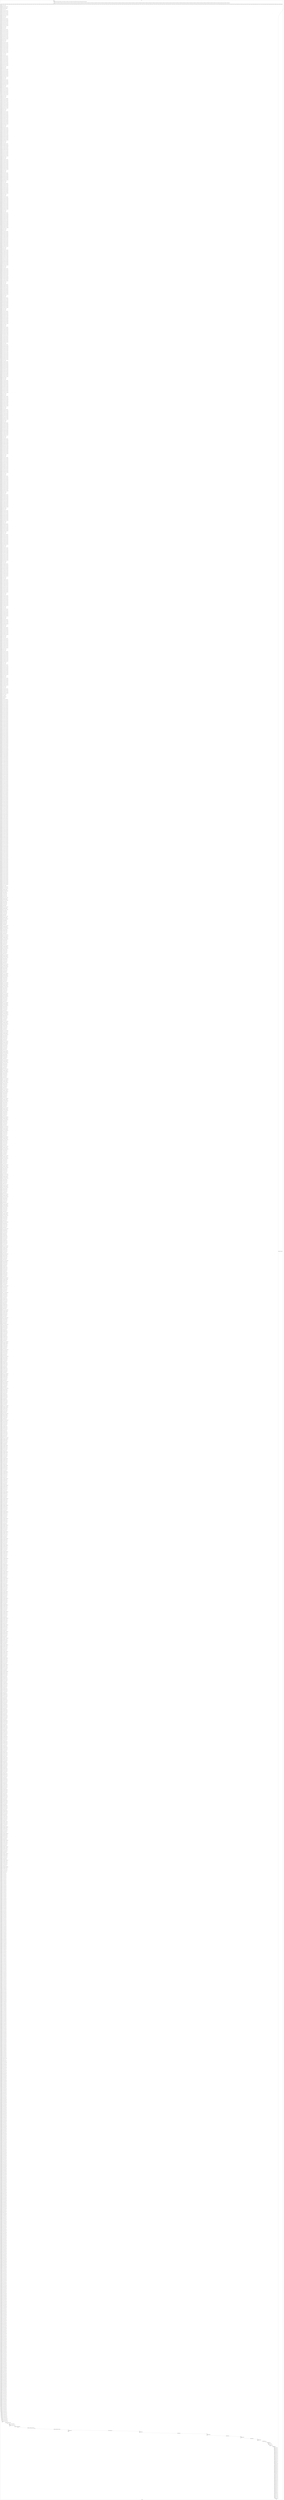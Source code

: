 digraph G {
label="Btor2XCFA";
subgraph cluster_0 {
label="main";
main_init[];
l1[];
l3[];
l4[];
l5[];
l6[];
l7[];
l8[];
l9[];
l10[];
l11[];
l12[];
l13[];
l14[];
l15[];
l16[];
l17[];
l18[];
l19[];
l20[];
l21[];
l22[];
l23[];
l24[];
l25[];
l26[];
l27[];
l28[];
l29[];
l30[];
l31[];
l32[];
l33[];
l34[];
l35[];
l36[];
l37[];
l38[];
l39[];
l40[];
l41[];
l42[];
l43[];
l44[];
l45[];
l46[];
l47[];
l48[];
l49[];
l50[];
l51[];
l52[];
l53[];
l54[];
l55[];
l56[];
l57[];
l58[];
l59[];
l60[];
l61[];
l62[];
l63[];
l64[];
l65[];
l66[];
l67[];
l68[];
l69[];
l70[];
l71[];
l72[];
l73[];
l74[];
l75[];
l76[];
l77[];
l78[];
l79[];
l80[];
l81[];
l82[];
l83[];
l84[];
l85[];
l86[];
l87[];
l88[];
l89[];
l90[];
l91[];
l92[];
l93[];
l94[];
l95[];
l96[];
l97[];
l98[];
l99[];
l100[];
l101[];
l102[];
l103[];
l104[];
l105[];
l106[];
l107[];
l108[];
l109[];
l110[];
l111[];
l112[];
l113[];
l114[];
l115[];
l116[];
l117[];
l118[];
l119[];
l120[];
l121[];
l122[];
l123[];
l124[];
l125[];
l126[];
l127[];
l128[];
l129[];
l130[];
l131[];
l132[];
l133[];
l134[];
l135[];
l136[];
l137[];
l138[];
l139[];
l140[];
l141[];
l142[];
l143[];
l144[];
l145[];
l146[];
l147[];
l148[];
l149[];
l150[];
l151[];
l152[];
l153[];
l154[];
l155[];
l156[];
l157[];
l158[];
l159[];
l160[];
l161[];
l162[];
l163[];
l164[];
l165[];
l166[];
l167[];
l168[];
l169[];
l170[];
l171[];
l172[];
l173[];
l174[];
l175[];
l176[];
l177[];
l178[];
l179[];
l180[];
l181[];
l182[];
l183[];
l184[];
l185[];
l186[];
l187[];
l188[];
l189[];
l190[];
l191[];
l192[];
l193[];
l194[];
l195[];
l196[];
l197[];
l198[];
l199[];
l200[];
l201[];
l202[];
l203[];
l204[];
l205[];
l206[];
l207[];
l208[];
l209[];
l210[];
l211[];
l212[];
l213[];
l214[];
l215[];
l216[];
l217[];
l218[];
l219[];
l220[];
l221[];
l222[];
l223[];
l224[];
l225[];
l226[];
l227[];
l228[];
l229[];
l230[];
l231[];
l232[];
l233[];
l234[];
l235[];
l236[];
l237[];
l238[];
l239[];
l240[];
l241[];
l242[];
l243[];
l244[];
l245[];
l246[];
l247[];
l248[];
l249[];
l250[];
l251[];
l252[];
l253[];
l254[];
l255[];
l256[];
l257[];
l258[];
l259[];
l260[];
l261[];
l262[];
l263[];
l264[];
l265[];
l266[];
l267[];
l268[];
l269[];
l270[];
l271[];
l272[];
l273[];
l274[];
l275[];
l276[];
l277[];
l278[];
l279[];
l280[];
l281[];
l282[];
l283[];
l284[];
l285[];
l286[];
l287[];
l288[];
l289[];
l290[];
l291[];
l292[];
l293[];
l294[];
l295[];
l296[];
l297[];
l298[];
l299[];
l300[];
l301[];
l302[];
l303[];
l304[];
l305[];
l306[];
l307[];
l308[];
l309[];
l310[];
l311[];
l312[];
l313[];
l314[];
l315[];
l316[];
l317[];
l318[];
l319[];
l320[];
l321[];
l322[];
l323[];
l324[];
l325[];
l326[];
l327[];
l328[];
l329[];
l330[];
l331[];
l332[];
l333[];
l334[];
l335[];
l336[];
l337[];
l338[];
l339[];
l340[];
l341[];
l342[];
l343[];
l344[];
l345[];
l346[];
l347[];
l348[];
l349[];
l350[];
l351[];
l352[];
l353[];
l354[];
l355[];
l356[];
l357[];
l358[];
l359[];
l360[];
l361[];
l362[];
l363[];
l364[];
l365[];
l366[];
l367[];
l368[];
l369[];
l370[];
l371[];
l372[];
l373[];
l374[];
l375[];
l376[];
l377[];
l378[];
l379[];
l380[];
l381[];
l382[];
l383[];
l384[];
l385[];
l386[];
l387[];
l388[];
l389[];
l390[];
l391[];
l392[];
l393[];
l394[];
l395[];
l396[];
l397[];
l398[];
l399[];
l400[];
l401[];
l402[];
l403[];
l404[];
l405[];
l406[];
l407[];
l408[];
l409[];
l410[];
l411[];
l412[];
l413[];
l414[];
l415[];
l416[];
l417[];
l418[];
l419[];
l420[];
l421[];
l422[];
l423[];
l424[];
l425[];
l426[];
l427[];
l428[];
l429[];
l430[];
l431[];
l432[];
l433[];
l434[];
l435[];
l436[];
l437[];
l438[];
l439[];
l440[];
l441[];
l442[];
l443[];
l444[];
l445[];
l446[];
l447[];
l448[];
l449[];
l450[];
l451[];
l452[];
l453[];
l454[];
l455[];
l456[];
l457[];
l458[];
l459[];
l460[];
l461[];
l462[];
l463[];
l464[];
l465[];
l466[];
l467[];
l468[];
l469[];
l470[];
l471[];
l472[];
l473[];
l474[];
l475[];
l476[];
l477[];
l478[];
l479[];
l480[];
l481[];
l482[];
l483[];
l484[];
l485[];
l486[];
l487[];
l488[];
l489[];
l490[];
l491[];
l492[];
l493[];
l494[];
l495[];
l496[];
l497[];
l498[];
l499[];
l500[];
l501[];
l502[];
l503[];
l504[];
l505[];
l506[];
l507[];
l508[];
l509[];
l510[];
l511[];
l512[];
l513[];
l514[];
l515[];
l516[];
l517[];
l518[];
l519[];
l520[];
l521[];
l522[];
l523[];
l524[];
l525[];
l526[];
l527[];
l528[];
l529[];
l530[];
l531[];
l532[];
l533[];
l534[];
l535[];
l536[];
l537[];
l538[];
l539[];
l540[];
l541[];
l542[];
l543[];
l544[];
l545[];
l546[];
l547[];
l548[];
l549[];
l550[];
l551[];
l552[];
l553[];
l554[];
l555[];
l556[];
l557[];
l558[];
l559[];
l560[];
l561[];
l562[];
l563[];
l564[];
l565[];
l566[];
l567[];
l568[];
l569[];
l570[];
l571[];
l572[];
l573[];
l574[];
l575[];
l576[];
l577[];
l578[];
l579[];
l580[];
l581[];
l582[];
l583[];
l584[];
l585[];
l586[];
l587[];
l588[];
l589[];
l590[];
l591[];
l592[];
l593[];
l594[];
l595[];
l596[];
l597[];
l598[];
l599[];
l600[];
l601[];
l602[];
l603[];
l604[];
l605[];
l606[];
l607[];
l608[];
l609[];
l610[];
l611[];
l612[];
l613[];
l614[];
l615[];
l616[];
l617[];
l618[];
l619[];
l620[];
l621[];
l622[];
l623[];
l624[];
l625[];
l626[];
l627[];
l628[];
l629[];
l630[];
l631[];
l632[];
l633[];
l634[];
l635[];
l636[];
l637[];
l638[];
l639[];
l640[];
l641[];
l642[];
l643[];
l644[];
l645[];
l646[];
l647[];
l648[];
l649[];
l650[];
l651[];
l652[];
l653[];
l654[];
l655[];
l656[];
l657[];
l658[];
l659[];
l660[];
l661[];
l662[];
l663[];
l664[];
l665[];
l666[];
l667[];
l668[];
l669[];
l670[];
l671[];
l672[];
l673[];
l674[];
l675[];
l676[];
l677[];
l678[];
l679[];
l680[];
l681[];
l682[];
l683[];
l684[];
l685[];
l686[];
l687[];
l688[];
l689[];
l690[];
l691[];
l692[];
l693[];
l694[];
l695[];
l696[];
l697[];
l698[];
l699[];
l700[];
l701[];
l702[];
l703[];
l704[];
l705[];
l706[];
l707[];
l708[];
l709[];
l710[];
l711[];
l712[];
l713[];
l714[];
l715[];
l716[];
l717[];
l718[];
l719[];
l720[];
l721[];
l722[];
l723[];
l724[];
l725[];
l726[];
l727[];
l728[];
l729[];
l730[];
l731[];
l732[];
l733[];
l734[];
l735[];
l736[];
l737[];
l738[];
l739[];
l740[];
l741[];
l742[];
l743[];
l744[];
l745[];
l746[];
l747[];
l748[];
l749[];
l750[];
l751[];
l752[];
l753[];
l754[];
l755[];
l756[];
l757[];
l758[];
l759[];
l760[];
l761[];
l762[];
l763[];
l764[];
l765[];
l766[];
l767[];
l768[];
l769[];
l770[];
l771[];
l772[];
l773[];
l774[];
l775[];
l776[];
l777[];
l778[];
l779[];
l780[];
l781[];
l782[];
l783[];
l784[];
l785[];
l786[];
l787[];
l788[];
l789[];
l790[];
l791[];
l792[];
l793[];
l794[];
l795[];
l796[];
l797[];
l798[];
l799[];
l800[];
l801[];
l802[];
l803[];
l804[];
l805[];
l806[];
l807[];
l808[];
l809[];
l810[];
l811[];
l812[];
l813[];
l814[];
l815[];
l816[];
l817[];
l818[];
l819[];
l820[];
l821[];
l822[];
l823[];
l824[];
l825[];
l826[];
l827[];
l828[];
l829[];
l830[];
l831[];
l832[];
l833[];
l834[];
l835[];
l836[];
l837[];
l838[];
l839[];
l840[];
l841[];
l842[];
l843[];
l844[];
l845[];
l846[];
l847[];
l848[];
l849[];
l850[];
l851[];
l852[];
l853[];
l854[];
l855[];
l856[];
l857[];
l858[];
l859[];
l860[];
l861[];
l862[];
l863[];
l864[];
l865[];
l866[];
l867[];
l868[];
l869[];
l870[];
l871[];
l872[];
l873[];
l874[];
l875[];
l876[];
l877[];
l878[];
l879[];
l880[];
l881[];
l882[];
l883[];
l884[];
l885[];
l886[];
l887[];
l888[];
l889[];
l890[];
l891[];
l892[];
l893[];
l894[];
l895[];
l896[];
l897[];
l898[];
l899[];
l900[];
l901[];
l902[];
l903[];
l904[];
l905[];
l906[];
l907[];
l908[];
l909[];
l910[];
l911[];
l912[];
l913[];
l914[];
l915[];
l916[];
l917[];
l918[];
l919[];
l920[];
l921[];
l922[];
l923[];
l924[];
l925[];
l926[];
l927[];
l928[];
l929[];
l930[];
l931[];
l932[];
l933[];
l934[];
l935[];
l936[];
l937[];
l938[];
l939[];
l940[];
l941[];
l942[];
l943[];
l944[];
l945[];
l946[];
l947[];
l948[];
l949[];
l950[];
l951[];
l952[];
l953[];
l954[];
l955[];
l956[];
l957[];
l958[];
l959[];
l960[];
l961[];
l962[];
l963[];
l964[];
l965[];
l966[];
l967[];
l968[];
l969[];
l970[];
l971[];
l972[];
l973[];
l974[];
l975[];
l976[];
l977[];
l978[];
l979[];
l980[];
l981[];
l982[];
l983[];
l984[];
l985[];
l986[];
l987[];
l988[];
l989[];
l990[];
l991[];
l992[];
l993[];
l994[];
l995[];
l996[];
l997[];
l998[];
l999[];
l1000[];
l1001[];
l1002[];
l1003[];
l1004[];
l1005[];
l1006[];
l1007[];
l1008[];
l1009[];
l1010[];
l1011[];
l1012[];
l1013[];
l1014[];
l1015[];
l1016[];
l1017[];
l1018[];
l1019[];
l1020[];
l1021[];
l1022[];
l1023[];
l1024[];
l1025[];
l1026[];
l1027[];
l1028[];
l1029[];
l1030[];
l1031[];
l1032[];
l1033[];
l1034[];
l1035[];
l1036[];
l1037[];
l1038[];
l1039[];
l1040[];
l1041[];
l1042[];
l1043[];
l1044[];
l1045[];
l1046[];
l1047[];
l1048[];
l1049[];
l1050[];
l1051[];
l1052[];
l1053[];
l1054[];
l1055[];
l1056[];
l1057[];
l1058[];
l1059[];
l1060[];
l1061[];
l1062[];
l1063[];
l1064[];
l1065[];
l1066[];
l1067[];
l1068[];
l1069[];
l1070[];
l1071[];
l1072[];
l1073[];
l1074[];
l1075[];
l1076[];
l1077[];
l1078[];
l1079[];
l1080[];
l1081[];
l1082[];
l1083[];
l1084[];
l1085[];
l1086[];
l1087[];
l1088[];
l1089[];
l1090[];
l1091[];
l1092[];
l1093[];
l1094[];
l1095[];
l1096[];
l1097[];
l1098[];
l1099[];
l1100[];
l1101[];
l1102[];
l1103[];
l1104[];
l1105[];
l1106[];
l1107[];
l1108[];
l1109[];
l1110[];
l1111[];
l1112[];
l1113[];
l1114[];
l1115[];
l1116[];
l1117[];
l1118[];
l1119[];
l1120[];
l1121[];
l1122[];
l1123[];
l1124[];
l1125[];
l1126[];
l1127[];
l1128[];
l1129[];
l1130[];
l1131[];
l1132[];
l1133[];
l1134[];
l1135[];
l1136[];
l1137[];
l1138[];
l1139[];
l1140[];
l1141[];
l1142[];
l1143[];
l1144[];
l1145[];
l1146[];
l1147[];
l1148[];
l1149[];
l1150[];
l1151[];
l1152[];
l1153[];
l1154[];
l1155[];
l1156[];
l1157[];
l1158[];
l1159[];
l1160[];
l1161[];
l1162[];
l1163[];
l1164[];
l1165[];
l1166[];
l1167[];
l1168[];
l1169[];
l1170[];
l1171[];
l1172[];
l1173[];
l1174[];
l1175[];
l1176[];
l1177[];
l1178[];
l1179[];
l1180[];
l1181[];
l1182[];
l1183[];
l1184[];
l1185[];
l1186[];
l1187[];
l1188[];
l1189[];
l1190[];
l1191[];
l1192[];
l1193[];
l1194[];
l1195[];
l1196[];
l1197[];
l1198[];
l1199[];
l1200[];
l1201[];
l1202[];
l1203[];
l1204[];
l1205[];
l1206[];
l1207[];
l1208[];
l1209[];
l1210[];
l1211[];
l1212[];
l1213[];
l1214[];
l1215[];
l1216[];
l1217[];
l1218[];
l1219[];
l1220[];
l1221[];
l1222[];
l1223[];
l1224[];
l1225[];
l1226[];
l1227[];
l1228[];
l1229[];
l1230[];
l1231[];
l1232[];
l1233[];
l1234[];
l1235[];
l1236[];
l1237[];
l1238[];
l1239[];
l1240[];
l1241[];
l1242[];
l1243[];
l1244[];
l1245[];
l1246[];
l1247[];
l1248[];
l1249[];
l1250[];
l1251[];
l1252[];
l1253[];
l1254[];
l1255[];
l1256[];
l1257[];
l1258[];
l1259[];
l1260[];
l1261[];
l1262[];
l1263[];
l1264[];
l1265[];
l1266[];
l1267[];
l1268[];
l1269[];
l1270[];
l1271[];
l1272[];
l1273[];
l1274[];
l1275[];
l1276[];
l1277[];
l1278[];
l1279[];
l1280[];
l1281[];
l1282[];
l1283[];
l1284[];
l1285[];
l1286[];
l1287[];
l1288[];
l1289[];
l1290[];
l1291[];
l1292[];
l1293[];
l1294[];
l1295[];
l1296[];
l1297[];
l1298[];
l1299[];
l1300[];
l1301[];
l1302[];
l1303[];
l1304[];
l1305[];
l1306[];
l1307[];
l1308[];
l1309[];
l1310[];
l1311[];
l1312[];
l1313[];
l1314[];
l1315[];
l1316[];
l1317[];
l1318[];
l1319[];
l1320[];
l1321[];
l1322[];
l1323[];
l1324[];
l1325[];
l1326[];
l1327[];
l1328[];
l1329[];
l1330[];
l1331[];
l1332[];
l1333[];
l1334[];
l1335[];
l1336[];
l1337[];
l1338[];
l1339[];
l1340[];
l1341[];
l1342[];
l1343[];
l1344[];
l1345[];
l1346[];
l1347[];
l1348[];
l1349[];
l1350[];
l1351[];
l1352[];
l1353[];
l1354[];
l1355[];
l1356[];
l1357[];
l1358[];
l1359[];
l1360[];
l1361[];
l1362[];
l1363[];
l1364[];
l1365[];
l1366[];
l1367[];
l1368[];
l1369[];
l1370[];
l1371[];
l1372[];
l1373[];
l1374[];
l1375[];
l1376[];
l1377[];
l1378[];
l1379[];
l1380[];
l1381[];
l1382[];
l1383[];
l1384[];
l1385[];
l1386[];
l1387[];
l1388[];
l1389[];
l1390[];
l1391[];
l1392[];
l1393[];
l1394[];
l1395[];
l1396[];
l1397[];
l1398[];
l1399[];
l1400[];
l1401[];
l1402[];
l1403[];
l1404[];
l1405[];
l1406[];
l1407[];
l1408[];
l1409[];
l1410[];
l1411[];
l1412[];
l1413[];
l1414[];
l1415[];
l1416[];
l1417[];
l1418[];
l1419[];
l1420[];
l1421[];
l1422[];
l1423[];
l1424[];
l1425[];
l1426[];
l1427[];
l1428[];
l1429[];
l1430[];
l1431[];
l1432[];
l1433[];
l1434[];
l1435[];
l1436[];
l1437[];
l1438[];
l1439[];
l1440[];
l1441[];
l1442[];
l1443[];
l1444[];
l1445[];
l1446[];
l1447[];
l1448[];
l1449[];
l1450[];
l1451[];
l1452[];
l1453[];
l1454[];
l1455[];
l1456[];
l1457[];
l1458[];
l1459[];
l1460[];
l1461[];
l1462[];
l1463[];
l1464[];
l1465[];
l1466[];
l1467[];
l1468[];
l1469[];
l1470[];
l1471[];
l1472[];
l1473[];
l1474[];
l1475[];
l1476[];
l1477[];
l1478[];
l1479[];
l1480[];
l1481[];
l1482[];
l1483[];
l1484[];
l1485[];
l1486[];
l1487[];
l1488[];
l1489[];
l1490[];
l1491[];
l1492[];
l1493[];
l1494[];
l1495[];
l1496[];
l1497[];
l1498[];
l1499[];
l1500[];
l1501[];
l1502[];
l1503[];
l1504[];
l1505[];
l1506[];
l1507[];
l1508[];
l1509[];
l1510[];
l1511[];
l1512[];
l1513[];
l1514[];
l1515[];
l1516[];
l1517[];
l1518[];
l1519[];
l1520[];
l1521[];
l1522[];
l1523[];
l1524[];
l1525[];
l1526[];
l1527[];
l1528[];
l1529[];
l1530[];
l1531[];
l1532[];
l1533[];
l1534[];
l1535[];
l1536[];
l1537[];
l1538[];
l1539[];
l1540[];
l1541[];
l1542[];
l1543[];
l1544[];
l1545[];
l1546[];
l1547[];
l1548[];
l1549[];
l1550[];
l1551[];
l1552[];
l1553[];
l1554[];
l1555[];
l1556[];
l1557[];
l1558[];
l1559[];
l1560[];
l1561[];
l1562[];
l1563[];
l1564[];
l1565[];
l1566[];
l1567[];
l1568[];
l1569[];
l1570[];
l1571[];
l1572[];
l1573[];
l1574[];
l1575[];
l1576[];
l1577[];
l1578[];
l1579[];
l1580[];
l1581[];
l1582[];
l1583[];
l1584[];
l1585[];
l1586[];
l1587[];
l1588[];
l1589[];
l1590[];
l1591[];
l1592[];
l1593[];
l1594[];
l1595[];
l1596[];
l1597[];
l1598[];
l1599[];
l1600[];
l1601[];
l1602[];
l1603[];
l1604[];
l1605[];
l1606[];
l1607[];
l1608[];
l1609[];
l1610[];
l1611[];
l1612[];
l1613[];
l1614[];
l1615[];
l1616[];
l1617[];
l1618[];
l1619[];
l1620[];
l1621[];
l1622[];
l1623[];
l1624[];
l1625[];
l1626[];
l1627[];
l1628[];
l1629[];
l1630[];
l1631[];
l1632[];
l1633[];
l1634[];
l1635[];
l1636[];
l1637[];
l1638[];
l1639[];
l1640[];
l1641[];
l1642[];
l1643[];
l1644[];
l1645[];
l1646[];
l1647[];
l1648[];
l1649[];
l1650[];
l1651[];
l1652[];
l1653[];
l1654[];
l1655[];
l1656[];
l1657[];
l1658[];
l1659[];
l1660[];
l1661[];
l1662[];
l1663[];
l1664[];
l1665[];
l1666[];
l1667[];
l1668[];
l1669[];
l1670[];
l1671[];
l1672[];
l1673[];
l1674[];
l1675[];
l1676[];
l1677[];
l1678[];
l1679[];
l1680[];
l1681[];
l1682[];
l1683[];
l1684[];
l1685[];
l1686[];
l1687[];
l1688[];
l1689[];
l1690[];
l1691[];
l1692[];
l1693[];
l1694[];
l1695[];
l1696[];
l1697[];
l1698[];
l1699[];
l1700[];
l1701[];
l1702[];
l1703[];
l1704[];
l1705[];
l1706[];
l1707[];
l1708[];
l1709[];
l1710[];
l1711[];
l1712[];
l1713[];
l1714[];
l1715[];
l1716[];
l1717[];
l1718[];
l1719[];
l1720[];
l1721[];
l1722[];
l1723[];
l1724[];
l1725[];
l1726[];
l1727[];
l1728[];
l1729[];
l1730[];
l1731[];
l1732[];
l1733[];
l1734[];
l1735[];
l1736[];
l1737[];
l1738[];
l1739[];
l1740[];
l1741[];
l1742[];
l1743[];
l1744[];
l1745[];
l1746[];
l1747[];
l1748[];
l1749[];
l1750[];
l1751[];
l1752[];
l1753[];
l1754[];
l1755[];
l1756[];
l1757[];
l1758[];
l1759[];
l1760[];
l1761[];
l1762[];
l1763[];
l1764[];
l1765[];
l1766[];
l1767[];
l1768[];
l1769[];
l1770[];
l1771[];
l1772[];
l1773[];
l1774[];
l1775[];
l1776[];
l1777[];
l1778[];
l1779[];
l1780[];
l1781[];
l1782[];
l1783[];
l1784[];
l1785[];
l1786[];
l1787[];
l1788[];
l1789[];
l1790[];
l1791[];
l1792[];
l1793[];
l1794[];
l1795[];
l1796[];
l1797[];
l1798[];
l1799[];
l1800[];
l1801[];
l1802[];
l1803[];
l1804[];
l1805[];
l1806[];
l1807[];
l1808[];
l1809[];
l1810[];
l1811[];
l1812[];
l1813[];
l1814[];
l1815[];
l1816[];
l1817[];
l1818[];
l1819[];
l1820[];
l1821[];
l1822[];
l1823[];
l1824[];
l1825[];
l1826[];
l1827[];
l1828[];
main_error[];
l1829[];
l1830[];
l1831[];
l1832[];
l1833[];
l1834[];
l1835[];
l1836[];
l1837[];
l1838[];
l1839[];
l1840[];
l1841[];
l1842[];
l1843[];
l1844[];
l1845[];
l1846[];
l1847[];
l1848[];
l1849[];
l1850[];
l1851[];
l1852[];
l1853[];
l1854[];
l1855[];
l1856[];
l1857[];
l1858[];
l1859[];
l1860[];
l1861[];
l1862[];
l1863[];
l1864[];
l1865[];
l1866[];
l1867[];
l1868[];
l1869[];
l1870[];
l1871[];
l1872[];
l1873[];
l1874[];
l1875[];
l1876[];
l1877[];
l1878[];
l1879[];
l1880[];
main_init -> l1 [label="[(assign const_5 #b00000000),(assign const_106 #b0),(assign const_111 #b00000001),(assign const_112 #b00100000),(assign const_117 #b00000010),(assign const_120 #b00000000),(assign const_824 #b000000000000000000000000),(assign const_826 #b00000000000000000000000000000001)] "];
l3 -> l4 [label="[(havoc input_118),(havoc input_119),(havoc input_121),(havoc input_122),(havoc input_130),(havoc input_131),(havoc input_132),(havoc input_133),(havoc input_143),(havoc input_144),(havoc input_145),(havoc input_146),(havoc input_158),(havoc input_159),(havoc input_160),(havoc input_161),(havoc input_173),(havoc input_174),(havoc input_175),(havoc input_176),(havoc input_188),(havoc input_189),(havoc input_199),(havoc input_200),(havoc input_208),(havoc input_209),(havoc input_210),(havoc input_211),(havoc input_221),(havoc input_222),(havoc input_223),(havoc input_224),(havoc input_236),(havoc input_237),(havoc input_238),(havoc input_239),(havoc input_253),(havoc input_254),(havoc input_255),(havoc input_256),(havoc input_270),(havoc input_271),(havoc input_272),(havoc input_273),(havoc input_287),(havoc input_288),(havoc input_300),(havoc input_301),(havoc input_311),(havoc input_312),(havoc input_313),(havoc input_314),(havoc input_326),(havoc input_327),(havoc input_328),(havoc input_329),(havoc input_343),(havoc input_344),(havoc input_345),(havoc input_346),(havoc input_362),(havoc input_363),(havoc input_364),(havoc input_365),(havoc input_381),(havoc input_382),(havoc input_383),(havoc input_384),(havoc input_400),(havoc input_401),(havoc input_415),(havoc input_416),(havoc input_428),(havoc input_429),(havoc input_430),(havoc input_431),(havoc input_443),(havoc input_444),(havoc input_445),(havoc input_446),(havoc input_460),(havoc input_461),(havoc input_462),(havoc input_463),(havoc input_479),(havoc input_480),(havoc input_481),(havoc input_482),(havoc input_496),(havoc input_497),(havoc input_498),(havoc input_499),(havoc input_515),(havoc input_516),(havoc input_530),(havoc input_531),(havoc input_543),(havoc input_544),(havoc input_545),(havoc input_546),(havoc input_558),(havoc input_559),(havoc input_560),(havoc input_561),(havoc input_575),(havoc input_576),(havoc input_577),(havoc input_578),(havoc input_594),(havoc input_595),(havoc input_596),(havoc input_597),(havoc input_613),(havoc input_614),(havoc input_615),(havoc input_616),(havoc input_632),(havoc input_633),(havoc input_647),(havoc input_648),(havoc input_660),(havoc input_661),(havoc input_671),(havoc input_672),(havoc input_684),(havoc input_685),(havoc input_699),(havoc input_700),(havoc input_714),(havoc input_715),(havoc input_749),(havoc input_750),(havoc input_758),(havoc input_759),(havoc input_769),(havoc input_770),(havoc input_782),(havoc input_783),(havoc input_795),(havoc input_796)] "];
l4 -> l5 [label="[(assign binary_113 (bvxor const_112 state_104))] "];
l5 -> l6 [label="[(assign comparison_114 (ite (= const_111 binary_113) #b1 #b0))] "];
l6 -> l7 [label="[(assign binary_115 (bvand (bvnot state_109) comparison_114))] "];
l7 -> l8 [label="[(assign binary_123 (bvxor const_117 state_6))] "];
l8 -> l9 [label="[(assign ternary_124 (ite (= input_122 #b1) const_120 binary_123))] "];
l9 -> l10 [label="[(assign ternary_125 (ite (= input_121 #b1) const_111 ternary_124))] "];
l10 -> l11 [label="[(assign ternary_126 (ite (= input_119 #b1) const_120 ternary_125))] "];
l11 -> l12 [label="[(assign ternary_127 (ite (= input_118 #b1) const_111 ternary_126))] "];
l12 -> l13 [label="[(assign binary_128 (bvxor const_117 ternary_127))] "];
l13 -> l14 [label="[(assign binary_134 (bvxor const_117 state_8))] "];
l14 -> l15 [label="[(assign ternary_135 (ite (= input_122 #b1) const_120 binary_134))] "];
l15 -> l16 [label="[(assign ternary_136 (ite (= input_133 #b1) const_120 ternary_135))] "];
l16 -> l17 [label="[(assign ternary_137 (ite (= input_121 #b1) const_120 ternary_136))] "];
l17 -> l18 [label="[(assign ternary_138 (ite (= input_132 #b1) const_111 ternary_137))] "];
l18 -> l19 [label="[(assign ternary_139 (ite (= input_131 #b1) const_120 ternary_138))] "];
l19 -> l20 [label="[(assign ternary_140 (ite (= input_130 #b1) const_111 ternary_139))] "];
l20 -> l21 [label="[(assign binary_141 (bvxor const_117 ternary_140))] "];
l21 -> l22 [label="[(assign binary_147 (bvxor const_111 state_10))] "];
l22 -> l23 [label="[(assign ternary_148 (ite (= input_122 #b1) const_111 binary_147))] "];
l23 -> l24 [label="[(assign ternary_149 (ite (= input_133 #b1) const_120 ternary_148))] "];
l24 -> l25 [label="[(assign ternary_150 (ite (= input_146 #b1) const_120 ternary_149))] "];
l25 -> l26 [label="[(assign ternary_151 (ite (= input_121 #b1) const_120 ternary_150))] "];
l26 -> l27 [label="[(assign ternary_152 (ite (= input_132 #b1) const_120 ternary_151))] "];
l27 -> l28 [label="[(assign ternary_153 (ite (= input_145 #b1) const_111 ternary_152))] "];
l28 -> l29 [label="[(assign ternary_154 (ite (= input_144 #b1) const_120 ternary_153))] "];
l29 -> l30 [label="[(assign ternary_155 (ite (= input_143 #b1) const_111 ternary_154))] "];
l30 -> l31 [label="[(assign binary_156 (bvxor const_111 ternary_155))] "];
l31 -> l32 [label="[(assign binary_162 (bvxor const_111 state_12))] "];
l32 -> l33 [label="[(assign ternary_163 (ite (= input_133 #b1) const_111 binary_162))] "];
l33 -> l34 [label="[(assign ternary_164 (ite (= input_146 #b1) const_120 ternary_163))] "];
l34 -> l35 [label="[(assign ternary_165 (ite (= input_161 #b1) const_120 ternary_164))] "];
l35 -> l36 [label="[(assign ternary_166 (ite (= input_132 #b1) const_120 ternary_165))] "];
l36 -> l37 [label="[(assign ternary_167 (ite (= input_145 #b1) const_120 ternary_166))] "];
l37 -> l38 [label="[(assign ternary_168 (ite (= input_160 #b1) const_111 ternary_167))] "];
l38 -> l39 [label="[(assign ternary_169 (ite (= input_159 #b1) const_120 ternary_168))] "];
l39 -> l40 [label="[(assign ternary_170 (ite (= input_158 #b1) const_111 ternary_169))] "];
l40 -> l41 [label="[(assign binary_171 (bvxor const_111 ternary_170))] "];
l41 -> l42 [label="[(assign binary_177 (bvxor const_111 state_14))] "];
l42 -> l43 [label="[(assign ternary_178 (ite (= input_146 #b1) const_111 binary_177))] "];
l43 -> l44 [label="[(assign ternary_179 (ite (= input_161 #b1) const_120 ternary_178))] "];
l44 -> l45 [label="[(assign ternary_180 (ite (= input_176 #b1) const_120 ternary_179))] "];
l45 -> l46 [label="[(assign ternary_181 (ite (= input_145 #b1) const_120 ternary_180))] "];
l46 -> l47 [label="[(assign ternary_182 (ite (= input_160 #b1) const_120 ternary_181))] "];
l47 -> l48 [label="[(assign ternary_183 (ite (= input_175 #b1) const_111 ternary_182))] "];
l48 -> l49 [label="[(assign ternary_184 (ite (= input_174 #b1) const_120 ternary_183))] "];
l49 -> l50 [label="[(assign ternary_185 (ite (= input_173 #b1) const_111 ternary_184))] "];
l50 -> l51 [label="[(assign binary_186 (bvxor const_111 ternary_185))] "];
l51 -> l52 [label="[(assign binary_190 (bvxor const_117 state_16))] "];
l52 -> l53 [label="[(assign ternary_191 (ite (= input_161 #b1) const_111 binary_190))] "];
l53 -> l54 [label="[(assign ternary_192 (ite (= input_176 #b1) const_120 ternary_191))] "];
l54 -> l55 [label="[(assign ternary_193 (ite (= input_160 #b1) const_120 ternary_192))] "];
l55 -> l56 [label="[(assign ternary_194 (ite (= input_175 #b1) const_120 ternary_193))] "];
l56 -> l57 [label="[(assign ternary_195 (ite (= input_189 #b1) const_120 ternary_194))] "];
l57 -> l58 [label="[(assign ternary_196 (ite (= input_188 #b1) const_111 ternary_195))] "];
l58 -> l59 [label="[(assign binary_197 (bvxor const_117 ternary_196))] "];
l59 -> l60 [label="[(assign binary_201 (bvxor const_117 state_18))] "];
l60 -> l61 [label="[(assign ternary_202 (ite (= input_176 #b1) const_111 binary_201))] "];
l61 -> l62 [label="[(assign ternary_203 (ite (= input_175 #b1) const_120 ternary_202))] "];
l62 -> l63 [label="[(assign ternary_204 (ite (= input_200 #b1) const_120 ternary_203))] "];
l63 -> l64 [label="[(assign ternary_205 (ite (= input_199 #b1) const_111 ternary_204))] "];
l64 -> l65 [label="[(assign binary_206 (bvxor const_117 ternary_205))] "];
l65 -> l66 [label="[(assign binary_212 (bvxor const_117 state_20))] "];
l66 -> l67 [label="[(assign ternary_213 (ite (= input_211 #b1) const_120 binary_212))] "];
l67 -> l68 [label="[(assign ternary_214 (ite (= input_210 #b1) const_111 ternary_213))] "];
l68 -> l69 [label="[(assign ternary_215 (ite (= input_119 #b1) const_120 ternary_214))] "];
l69 -> l70 [label="[(assign ternary_216 (ite (= input_209 #b1) const_120 ternary_215))] "];
l70 -> l71 [label="[(assign ternary_217 (ite (= input_118 #b1) const_120 ternary_216))] "];
l71 -> l72 [label="[(assign ternary_218 (ite (= input_208 #b1) const_111 ternary_217))] "];
l72 -> l73 [label="[(assign binary_219 (bvxor const_117 ternary_218))] "];
l73 -> l74 [label="[(assign binary_225 (bvxor const_117 state_22))] "];
l74 -> l75 [label="[(assign ternary_226 (ite (= input_211 #b1) const_120 binary_225))] "];
l75 -> l76 [label="[(assign ternary_227 (ite (= input_224 #b1) const_120 ternary_226))] "];
l76 -> l77 [label="[(assign ternary_228 (ite (= input_210 #b1) const_120 ternary_227))] "];
l77 -> l78 [label="[(assign ternary_229 (ite (= input_223 #b1) const_111 ternary_228))] "];
l78 -> l79 [label="[(assign ternary_230 (ite (= input_131 #b1) const_120 ternary_229))] "];
l79 -> l80 [label="[(assign ternary_231 (ite (= input_222 #b1) const_120 ternary_230))] "];
l80 -> l81 [label="[(assign ternary_232 (ite (= input_130 #b1) const_120 ternary_231))] "];
l81 -> l82 [label="[(assign ternary_233 (ite (= input_221 #b1) const_111 ternary_232))] "];
l82 -> l83 [label="[(assign binary_234 (bvxor const_117 ternary_233))] "];
l83 -> l84 [label="[(assign binary_240 (bvxor const_111 state_24))] "];
l84 -> l85 [label="[(assign ternary_241 (ite (= input_211 #b1) const_111 binary_240))] "];
l85 -> l86 [label="[(assign ternary_242 (ite (= input_224 #b1) const_120 ternary_241))] "];
l86 -> l87 [label="[(assign ternary_243 (ite (= input_239 #b1) const_120 ternary_242))] "];
l87 -> l88 [label="[(assign ternary_244 (ite (= input_210 #b1) const_120 ternary_243))] "];
l88 -> l89 [label="[(assign ternary_245 (ite (= input_223 #b1) const_120 ternary_244))] "];
l89 -> l90 [label="[(assign ternary_246 (ite (= input_238 #b1) const_111 ternary_245))] "];
l90 -> l91 [label="[(assign ternary_247 (ite (= input_144 #b1) const_120 ternary_246))] "];
l91 -> l92 [label="[(assign ternary_248 (ite (= input_237 #b1) const_120 ternary_247))] "];
l92 -> l93 [label="[(assign ternary_249 (ite (= input_143 #b1) const_120 ternary_248))] "];
l93 -> l94 [label="[(assign ternary_250 (ite (= input_236 #b1) const_111 ternary_249))] "];
l94 -> l95 [label="[(assign binary_251 (bvxor const_111 ternary_250))] "];
l95 -> l96 [label="[(assign binary_257 (bvxor const_111 state_26))] "];
l96 -> l97 [label="[(assign ternary_258 (ite (= input_224 #b1) const_111 binary_257))] "];
l97 -> l98 [label="[(assign ternary_259 (ite (= input_239 #b1) const_120 ternary_258))] "];
l98 -> l99 [label="[(assign ternary_260 (ite (= input_256 #b1) const_120 ternary_259))] "];
l99 -> l100 [label="[(assign ternary_261 (ite (= input_223 #b1) const_120 ternary_260))] "];
l100 -> l101 [label="[(assign ternary_262 (ite (= input_238 #b1) const_120 ternary_261))] "];
l101 -> l102 [label="[(assign ternary_263 (ite (= input_255 #b1) const_111 ternary_262))] "];
l102 -> l103 [label="[(assign ternary_264 (ite (= input_159 #b1) const_120 ternary_263))] "];
l103 -> l104 [label="[(assign ternary_265 (ite (= input_254 #b1) const_120 ternary_264))] "];
l104 -> l105 [label="[(assign ternary_266 (ite (= input_158 #b1) const_120 ternary_265))] "];
l105 -> l106 [label="[(assign ternary_267 (ite (= input_253 #b1) const_111 ternary_266))] "];
l106 -> l107 [label="[(assign binary_268 (bvxor const_111 ternary_267))] "];
l107 -> l108 [label="[(assign binary_274 (bvxor const_111 state_28))] "];
l108 -> l109 [label="[(assign ternary_275 (ite (= input_239 #b1) const_111 binary_274))] "];
l109 -> l110 [label="[(assign ternary_276 (ite (= input_256 #b1) const_120 ternary_275))] "];
l110 -> l111 [label="[(assign ternary_277 (ite (= input_273 #b1) const_120 ternary_276))] "];
l111 -> l112 [label="[(assign ternary_278 (ite (= input_238 #b1) const_120 ternary_277))] "];
l112 -> l113 [label="[(assign ternary_279 (ite (= input_255 #b1) const_120 ternary_278))] "];
l113 -> l114 [label="[(assign ternary_280 (ite (= input_272 #b1) const_111 ternary_279))] "];
l114 -> l115 [label="[(assign ternary_281 (ite (= input_174 #b1) const_120 ternary_280))] "];
l115 -> l116 [label="[(assign ternary_282 (ite (= input_271 #b1) const_120 ternary_281))] "];
l116 -> l117 [label="[(assign ternary_283 (ite (= input_173 #b1) const_120 ternary_282))] "];
l117 -> l118 [label="[(assign ternary_284 (ite (= input_270 #b1) const_111 ternary_283))] "];
l118 -> l119 [label="[(assign binary_285 (bvxor const_111 ternary_284))] "];
l119 -> l120 [label="[(assign binary_289 (bvxor const_117 state_30))] "];
l120 -> l121 [label="[(assign ternary_290 (ite (= input_256 #b1) const_111 binary_289))] "];
l121 -> l122 [label="[(assign ternary_291 (ite (= input_273 #b1) const_120 ternary_290))] "];
l122 -> l123 [label="[(assign ternary_292 (ite (= input_255 #b1) const_120 ternary_291))] "];
l123 -> l124 [label="[(assign ternary_293 (ite (= input_272 #b1) const_120 ternary_292))] "];
l124 -> l125 [label="[(assign ternary_294 (ite (= input_189 #b1) const_120 ternary_293))] "];
l125 -> l126 [label="[(assign ternary_295 (ite (= input_288 #b1) const_120 ternary_294))] "];
l126 -> l127 [label="[(assign ternary_296 (ite (= input_188 #b1) const_120 ternary_295))] "];
l127 -> l128 [label="[(assign ternary_297 (ite (= input_287 #b1) const_111 ternary_296))] "];
l128 -> l129 [label="[(assign binary_298 (bvxor const_117 ternary_297))] "];
l129 -> l130 [label="[(assign binary_302 (bvxor const_117 state_32))] "];
l130 -> l131 [label="[(assign ternary_303 (ite (= input_273 #b1) const_111 binary_302))] "];
l131 -> l132 [label="[(assign ternary_304 (ite (= input_272 #b1) const_120 ternary_303))] "];
l132 -> l133 [label="[(assign ternary_305 (ite (= input_200 #b1) const_120 ternary_304))] "];
l133 -> l134 [label="[(assign ternary_306 (ite (= input_301 #b1) const_120 ternary_305))] "];
l134 -> l135 [label="[(assign ternary_307 (ite (= input_199 #b1) const_120 ternary_306))] "];
l135 -> l136 [label="[(assign ternary_308 (ite (= input_300 #b1) const_111 ternary_307))] "];
l136 -> l137 [label="[(assign binary_309 (bvxor const_117 ternary_308))] "];
l137 -> l138 [label="[(assign binary_315 (bvxor const_111 state_34))] "];
l138 -> l139 [label="[(assign ternary_316 (ite (= input_314 #b1) const_120 binary_315))] "];
l139 -> l140 [label="[(assign ternary_317 (ite (= input_313 #b1) const_111 ternary_316))] "];
l140 -> l141 [label="[(assign ternary_318 (ite (= input_119 #b1) const_111 ternary_317))] "];
l141 -> l142 [label="[(assign ternary_319 (ite (= input_209 #b1) const_120 ternary_318))] "];
l142 -> l143 [label="[(assign ternary_320 (ite (= input_312 #b1) const_120 ternary_319))] "];
l143 -> l144 [label="[(assign ternary_321 (ite (= input_118 #b1) const_120 ternary_320))] "];
l144 -> l145 [label="[(assign ternary_322 (ite (= input_208 #b1) const_120 ternary_321))] "];
l145 -> l146 [label="[(assign ternary_323 (ite (= input_311 #b1) const_111 ternary_322))] "];
l146 -> l147 [label="[(assign binary_324 (bvxor const_111 ternary_323))] "];
l147 -> l148 [label="[(assign binary_330 (bvxor const_111 state_36))] "];
l148 -> l149 [label="[(assign ternary_331 (ite (= input_314 #b1) const_120 binary_330))] "];
l149 -> l150 [label="[(assign ternary_332 (ite (= input_329 #b1) const_120 ternary_331))] "];
l150 -> l151 [label="[(assign ternary_333 (ite (= input_313 #b1) const_120 ternary_332))] "];
l151 -> l152 [label="[(assign ternary_334 (ite (= input_328 #b1) const_111 ternary_333))] "];
l152 -> l153 [label="[(assign ternary_335 (ite (= input_131 #b1) const_111 ternary_334))] "];
l153 -> l154 [label="[(assign ternary_336 (ite (= input_222 #b1) const_120 ternary_335))] "];
l154 -> l155 [label="[(assign ternary_337 (ite (= input_327 #b1) const_120 ternary_336))] "];
l155 -> l156 [label="[(assign ternary_338 (ite (= input_130 #b1) const_120 ternary_337))] "];
l156 -> l157 [label="[(assign ternary_339 (ite (= input_221 #b1) const_120 ternary_338))] "];
l157 -> l158 [label="[(assign ternary_340 (ite (= input_326 #b1) const_111 ternary_339))] "];
l158 -> l159 [label="[(assign binary_341 (bvxor const_111 ternary_340))] "];
l159 -> l160 [label="[(assign binary_347 (bvxor const_111 state_38))] "];
l160 -> l161 [label="[(assign ternary_348 (ite (= input_314 #b1) const_111 binary_347))] "];
l161 -> l162 [label="[(assign ternary_349 (ite (= input_329 #b1) const_120 ternary_348))] "];
l162 -> l163 [label="[(assign ternary_350 (ite (= input_346 #b1) const_120 ternary_349))] "];
l163 -> l164 [label="[(assign ternary_351 (ite (= input_313 #b1) const_120 ternary_350))] "];
l164 -> l165 [label="[(assign ternary_352 (ite (= input_328 #b1) const_120 ternary_351))] "];
l165 -> l166 [label="[(assign ternary_353 (ite (= input_345 #b1) const_111 ternary_352))] "];
l166 -> l167 [label="[(assign ternary_354 (ite (= input_144 #b1) const_111 ternary_353))] "];
l167 -> l168 [label="[(assign ternary_355 (ite (= input_237 #b1) const_120 ternary_354))] "];
l168 -> l169 [label="[(assign ternary_356 (ite (= input_344 #b1) const_120 ternary_355))] "];
l169 -> l170 [label="[(assign ternary_357 (ite (= input_143 #b1) const_120 ternary_356))] "];
l170 -> l171 [label="[(assign ternary_358 (ite (= input_236 #b1) const_120 ternary_357))] "];
l171 -> l172 [label="[(assign ternary_359 (ite (= input_343 #b1) const_111 ternary_358))] "];
l172 -> l173 [label="[(assign binary_360 (bvxor const_111 ternary_359))] "];
l173 -> l174 [label="[(assign binary_366 (bvxor const_111 state_40))] "];
l174 -> l175 [label="[(assign ternary_367 (ite (= input_329 #b1) const_111 binary_366))] "];
l175 -> l176 [label="[(assign ternary_368 (ite (= input_346 #b1) const_120 ternary_367))] "];
l176 -> l177 [label="[(assign ternary_369 (ite (= input_365 #b1) const_120 ternary_368))] "];
l177 -> l178 [label="[(assign ternary_370 (ite (= input_328 #b1) const_120 ternary_369))] "];
l178 -> l179 [label="[(assign ternary_371 (ite (= input_345 #b1) const_120 ternary_370))] "];
l179 -> l180 [label="[(assign ternary_372 (ite (= input_364 #b1) const_111 ternary_371))] "];
l180 -> l181 [label="[(assign ternary_373 (ite (= input_159 #b1) const_111 ternary_372))] "];
l181 -> l182 [label="[(assign ternary_374 (ite (= input_254 #b1) const_120 ternary_373))] "];
l182 -> l183 [label="[(assign ternary_375 (ite (= input_363 #b1) const_120 ternary_374))] "];
l183 -> l184 [label="[(assign ternary_376 (ite (= input_158 #b1) const_120 ternary_375))] "];
l184 -> l185 [label="[(assign ternary_377 (ite (= input_253 #b1) const_120 ternary_376))] "];
l185 -> l186 [label="[(assign ternary_378 (ite (= input_362 #b1) const_111 ternary_377))] "];
l186 -> l187 [label="[(assign binary_379 (bvxor const_111 ternary_378))] "];
l187 -> l188 [label="[(assign binary_385 (bvxor const_111 state_42))] "];
l188 -> l189 [label="[(assign ternary_386 (ite (= input_346 #b1) const_111 binary_385))] "];
l189 -> l190 [label="[(assign ternary_387 (ite (= input_365 #b1) const_120 ternary_386))] "];
l190 -> l191 [label="[(assign ternary_388 (ite (= input_384 #b1) const_120 ternary_387))] "];
l191 -> l192 [label="[(assign ternary_389 (ite (= input_345 #b1) const_120 ternary_388))] "];
l192 -> l193 [label="[(assign ternary_390 (ite (= input_364 #b1) const_120 ternary_389))] "];
l193 -> l194 [label="[(assign ternary_391 (ite (= input_383 #b1) const_111 ternary_390))] "];
l194 -> l195 [label="[(assign ternary_392 (ite (= input_174 #b1) const_111 ternary_391))] "];
l195 -> l196 [label="[(assign ternary_393 (ite (= input_271 #b1) const_120 ternary_392))] "];
l196 -> l197 [label="[(assign ternary_394 (ite (= input_382 #b1) const_120 ternary_393))] "];
l197 -> l198 [label="[(assign ternary_395 (ite (= input_173 #b1) const_120 ternary_394))] "];
l198 -> l199 [label="[(assign ternary_396 (ite (= input_270 #b1) const_120 ternary_395))] "];
l199 -> l200 [label="[(assign ternary_397 (ite (= input_381 #b1) const_111 ternary_396))] "];
l200 -> l201 [label="[(assign binary_398 (bvxor const_111 ternary_397))] "];
l201 -> l202 [label="[(assign binary_402 (bvxor const_111 state_44))] "];
l202 -> l203 [label="[(assign ternary_403 (ite (= input_365 #b1) const_111 binary_402))] "];
l203 -> l204 [label="[(assign ternary_404 (ite (= input_384 #b1) const_120 ternary_403))] "];
l204 -> l205 [label="[(assign ternary_405 (ite (= input_364 #b1) const_120 ternary_404))] "];
l205 -> l206 [label="[(assign ternary_406 (ite (= input_383 #b1) const_120 ternary_405))] "];
l206 -> l207 [label="[(assign ternary_407 (ite (= input_189 #b1) const_111 ternary_406))] "];
l207 -> l208 [label="[(assign ternary_408 (ite (= input_288 #b1) const_120 ternary_407))] "];
l208 -> l209 [label="[(assign ternary_409 (ite (= input_401 #b1) const_120 ternary_408))] "];
l209 -> l210 [label="[(assign ternary_410 (ite (= input_188 #b1) const_120 ternary_409))] "];
l210 -> l211 [label="[(assign ternary_411 (ite (= input_287 #b1) const_120 ternary_410))] "];
l211 -> l212 [label="[(assign ternary_412 (ite (= input_400 #b1) const_111 ternary_411))] "];
l212 -> l213 [label="[(assign binary_413 (bvxor const_111 ternary_412))] "];
l213 -> l214 [label="[(assign binary_417 (bvxor const_111 state_46))] "];
l214 -> l215 [label="[(assign ternary_418 (ite (= input_384 #b1) const_111 binary_417))] "];
l215 -> l216 [label="[(assign ternary_419 (ite (= input_383 #b1) const_120 ternary_418))] "];
l216 -> l217 [label="[(assign ternary_420 (ite (= input_200 #b1) const_111 ternary_419))] "];
l217 -> l218 [label="[(assign ternary_421 (ite (= input_301 #b1) const_120 ternary_420))] "];
l218 -> l219 [label="[(assign ternary_422 (ite (= input_416 #b1) const_120 ternary_421))] "];
l219 -> l220 [label="[(assign ternary_423 (ite (= input_199 #b1) const_120 ternary_422))] "];
l220 -> l221 [label="[(assign ternary_424 (ite (= input_300 #b1) const_120 ternary_423))] "];
l221 -> l222 [label="[(assign ternary_425 (ite (= input_415 #b1) const_111 ternary_424))] "];
l222 -> l223 [label="[(assign binary_426 (bvxor const_111 ternary_425))] "];
l223 -> l224 [label="[(assign binary_432 (bvxor const_111 state_48))] "];
l224 -> l225 [label="[(assign ternary_433 (ite (= input_431 #b1) const_120 binary_432))] "];
l225 -> l226 [label="[(assign ternary_434 (ite (= input_430 #b1) const_111 ternary_433))] "];
l226 -> l227 [label="[(assign ternary_435 (ite (= input_209 #b1) const_111 ternary_434))] "];
l227 -> l228 [label="[(assign ternary_436 (ite (= input_312 #b1) const_120 ternary_435))] "];
l228 -> l229 [label="[(assign ternary_437 (ite (= input_429 #b1) const_120 ternary_436))] "];
l229 -> l230 [label="[(assign ternary_438 (ite (= input_208 #b1) const_120 ternary_437))] "];
l230 -> l231 [label="[(assign ternary_439 (ite (= input_311 #b1) const_120 ternary_438))] "];
l231 -> l232 [label="[(assign ternary_440 (ite (= input_428 #b1) const_111 ternary_439))] "];
l232 -> l233 [label="[(assign binary_441 (bvxor const_111 ternary_440))] "];
l233 -> l234 [label="[(assign binary_447 (bvxor const_111 state_50))] "];
l234 -> l235 [label="[(assign ternary_448 (ite (= input_431 #b1) const_120 binary_447))] "];
l235 -> l236 [label="[(assign ternary_449 (ite (= input_446 #b1) const_120 ternary_448))] "];
l236 -> l237 [label="[(assign ternary_450 (ite (= input_430 #b1) const_120 ternary_449))] "];
l237 -> l238 [label="[(assign ternary_451 (ite (= input_445 #b1) const_111 ternary_450))] "];
l238 -> l239 [label="[(assign ternary_452 (ite (= input_222 #b1) const_111 ternary_451))] "];
l239 -> l240 [label="[(assign ternary_453 (ite (= input_327 #b1) const_120 ternary_452))] "];
l240 -> l241 [label="[(assign ternary_454 (ite (= input_444 #b1) const_120 ternary_453))] "];
l241 -> l242 [label="[(assign ternary_455 (ite (= input_221 #b1) const_120 ternary_454))] "];
l242 -> l243 [label="[(assign ternary_456 (ite (= input_326 #b1) const_120 ternary_455))] "];
l243 -> l244 [label="[(assign ternary_457 (ite (= input_443 #b1) const_111 ternary_456))] "];
l244 -> l245 [label="[(assign binary_458 (bvxor const_111 ternary_457))] "];
l245 -> l246 [label="[(assign binary_464 (bvxor const_111 state_52))] "];
l246 -> l247 [label="[(assign ternary_465 (ite (= input_431 #b1) const_111 binary_464))] "];
l247 -> l248 [label="[(assign ternary_466 (ite (= input_446 #b1) const_120 ternary_465))] "];
l248 -> l249 [label="[(assign ternary_467 (ite (= input_463 #b1) const_120 ternary_466))] "];
l249 -> l250 [label="[(assign ternary_468 (ite (= input_430 #b1) const_120 ternary_467))] "];
l250 -> l251 [label="[(assign ternary_469 (ite (= input_445 #b1) const_120 ternary_468))] "];
l251 -> l252 [label="[(assign ternary_470 (ite (= input_462 #b1) const_111 ternary_469))] "];
l252 -> l253 [label="[(assign ternary_471 (ite (= input_237 #b1) const_111 ternary_470))] "];
l253 -> l254 [label="[(assign ternary_472 (ite (= input_344 #b1) const_120 ternary_471))] "];
l254 -> l255 [label="[(assign ternary_473 (ite (= input_461 #b1) const_120 ternary_472))] "];
l255 -> l256 [label="[(assign ternary_474 (ite (= input_236 #b1) const_120 ternary_473))] "];
l256 -> l257 [label="[(assign ternary_475 (ite (= input_343 #b1) const_120 ternary_474))] "];
l257 -> l258 [label="[(assign ternary_476 (ite (= input_460 #b1) const_111 ternary_475))] "];
l258 -> l259 [label="[(assign binary_477 (bvxor const_111 ternary_476))] "];
l259 -> l260 [label="[(assign ternary_483 (ite (= input_446 #b1) const_111 state_54))] "];
l260 -> l261 [label="[(assign ternary_484 (ite (= input_463 #b1) const_120 ternary_483))] "];
l261 -> l262 [label="[(assign ternary_485 (ite (= input_482 #b1) const_120 ternary_484))] "];
l262 -> l263 [label="[(assign ternary_486 (ite (= input_445 #b1) const_120 ternary_485))] "];
l263 -> l264 [label="[(assign ternary_487 (ite (= input_462 #b1) const_120 ternary_486))] "];
l264 -> l265 [label="[(assign ternary_488 (ite (= input_481 #b1) const_111 ternary_487))] "];
l265 -> l266 [label="[(assign ternary_489 (ite (= input_254 #b1) const_111 ternary_488))] "];
l266 -> l267 [label="[(assign ternary_490 (ite (= input_363 #b1) const_120 ternary_489))] "];
l267 -> l268 [label="[(assign ternary_491 (ite (= input_480 #b1) const_120 ternary_490))] "];
l268 -> l269 [label="[(assign ternary_492 (ite (= input_253 #b1) const_120 ternary_491))] "];
l269 -> l270 [label="[(assign ternary_493 (ite (= input_362 #b1) const_120 ternary_492))] "];
l270 -> l271 [label="[(assign ternary_494 (ite (= input_479 #b1) const_111 ternary_493))] "];
l271 -> l272 [label="[(assign binary_500 (bvxor const_111 state_56))] "];
l272 -> l273 [label="[(assign ternary_501 (ite (= input_463 #b1) const_111 binary_500))] "];
l273 -> l274 [label="[(assign ternary_502 (ite (= input_482 #b1) const_120 ternary_501))] "];
l274 -> l275 [label="[(assign ternary_503 (ite (= input_499 #b1) const_120 ternary_502))] "];
l275 -> l276 [label="[(assign ternary_504 (ite (= input_462 #b1) const_120 ternary_503))] "];
l276 -> l277 [label="[(assign ternary_505 (ite (= input_481 #b1) const_120 ternary_504))] "];
l277 -> l278 [label="[(assign ternary_506 (ite (= input_498 #b1) const_111 ternary_505))] "];
l278 -> l279 [label="[(assign ternary_507 (ite (= input_271 #b1) const_111 ternary_506))] "];
l279 -> l280 [label="[(assign ternary_508 (ite (= input_382 #b1) const_120 ternary_507))] "];
l280 -> l281 [label="[(assign ternary_509 (ite (= input_497 #b1) const_120 ternary_508))] "];
l281 -> l282 [label="[(assign ternary_510 (ite (= input_270 #b1) const_120 ternary_509))] "];
l282 -> l283 [label="[(assign ternary_511 (ite (= input_381 #b1) const_120 ternary_510))] "];
l283 -> l284 [label="[(assign ternary_512 (ite (= input_496 #b1) const_111 ternary_511))] "];
l284 -> l285 [label="[(assign binary_513 (bvxor const_111 ternary_512))] "];
l285 -> l286 [label="[(assign binary_517 (bvxor const_111 state_58))] "];
l286 -> l287 [label="[(assign ternary_518 (ite (= input_482 #b1) const_111 binary_517))] "];
l287 -> l288 [label="[(assign ternary_519 (ite (= input_499 #b1) const_120 ternary_518))] "];
l288 -> l289 [label="[(assign ternary_520 (ite (= input_481 #b1) const_120 ternary_519))] "];
l289 -> l290 [label="[(assign ternary_521 (ite (= input_498 #b1) const_120 ternary_520))] "];
l290 -> l291 [label="[(assign ternary_522 (ite (= input_288 #b1) const_111 ternary_521))] "];
l291 -> l292 [label="[(assign ternary_523 (ite (= input_401 #b1) const_120 ternary_522))] "];
l292 -> l293 [label="[(assign ternary_524 (ite (= input_516 #b1) const_120 ternary_523))] "];
l293 -> l294 [label="[(assign ternary_525 (ite (= input_287 #b1) const_120 ternary_524))] "];
l294 -> l295 [label="[(assign ternary_526 (ite (= input_400 #b1) const_120 ternary_525))] "];
l295 -> l296 [label="[(assign ternary_527 (ite (= input_515 #b1) const_111 ternary_526))] "];
l296 -> l297 [label="[(assign binary_528 (bvxor const_111 ternary_527))] "];
l297 -> l298 [label="[(assign binary_532 (bvxor const_111 state_60))] "];
l298 -> l299 [label="[(assign ternary_533 (ite (= input_499 #b1) const_111 binary_532))] "];
l299 -> l300 [label="[(assign ternary_534 (ite (= input_498 #b1) const_120 ternary_533))] "];
l300 -> l301 [label="[(assign ternary_535 (ite (= input_301 #b1) const_111 ternary_534))] "];
l301 -> l302 [label="[(assign ternary_536 (ite (= input_416 #b1) const_120 ternary_535))] "];
l302 -> l303 [label="[(assign ternary_537 (ite (= input_531 #b1) const_120 ternary_536))] "];
l303 -> l304 [label="[(assign ternary_538 (ite (= input_300 #b1) const_120 ternary_537))] "];
l304 -> l305 [label="[(assign ternary_539 (ite (= input_415 #b1) const_120 ternary_538))] "];
l305 -> l306 [label="[(assign ternary_540 (ite (= input_530 #b1) const_111 ternary_539))] "];
l306 -> l307 [label="[(assign binary_541 (bvxor const_111 ternary_540))] "];
l307 -> l308 [label="[(assign binary_547 (bvxor const_111 state_62))] "];
l308 -> l309 [label="[(assign ternary_548 (ite (= input_546 #b1) const_120 binary_547))] "];
l309 -> l310 [label="[(assign ternary_549 (ite (= input_545 #b1) const_111 ternary_548))] "];
l310 -> l311 [label="[(assign ternary_550 (ite (= input_312 #b1) const_111 ternary_549))] "];
l311 -> l312 [label="[(assign ternary_551 (ite (= input_429 #b1) const_120 ternary_550))] "];
l312 -> l313 [label="[(assign ternary_552 (ite (= input_544 #b1) const_120 ternary_551))] "];
l313 -> l314 [label="[(assign ternary_553 (ite (= input_311 #b1) const_120 ternary_552))] "];
l314 -> l315 [label="[(assign ternary_554 (ite (= input_428 #b1) const_120 ternary_553))] "];
l315 -> l316 [label="[(assign ternary_555 (ite (= input_543 #b1) const_111 ternary_554))] "];
l316 -> l317 [label="[(assign binary_556 (bvxor const_111 ternary_555))] "];
l317 -> l318 [label="[(assign binary_562 (bvxor const_111 state_64))] "];
l318 -> l319 [label="[(assign ternary_563 (ite (= input_546 #b1) const_120 binary_562))] "];
l319 -> l320 [label="[(assign ternary_564 (ite (= input_561 #b1) const_120 ternary_563))] "];
l320 -> l321 [label="[(assign ternary_565 (ite (= input_545 #b1) const_120 ternary_564))] "];
l321 -> l322 [label="[(assign ternary_566 (ite (= input_560 #b1) const_111 ternary_565))] "];
l322 -> l323 [label="[(assign ternary_567 (ite (= input_327 #b1) const_111 ternary_566))] "];
l323 -> l324 [label="[(assign ternary_568 (ite (= input_444 #b1) const_120 ternary_567))] "];
l324 -> l325 [label="[(assign ternary_569 (ite (= input_559 #b1) const_120 ternary_568))] "];
l325 -> l326 [label="[(assign ternary_570 (ite (= input_326 #b1) const_120 ternary_569))] "];
l326 -> l327 [label="[(assign ternary_571 (ite (= input_443 #b1) const_120 ternary_570))] "];
l327 -> l328 [label="[(assign ternary_572 (ite (= input_558 #b1) const_111 ternary_571))] "];
l328 -> l329 [label="[(assign binary_573 (bvxor const_111 ternary_572))] "];
l329 -> l330 [label="[(assign binary_579 (bvxor const_111 state_66))] "];
l330 -> l331 [label="[(assign ternary_580 (ite (= input_546 #b1) const_111 binary_579))] "];
l331 -> l332 [label="[(assign ternary_581 (ite (= input_561 #b1) const_120 ternary_580))] "];
l332 -> l333 [label="[(assign ternary_582 (ite (= input_578 #b1) const_120 ternary_581))] "];
l333 -> l334 [label="[(assign ternary_583 (ite (= input_545 #b1) const_120 ternary_582))] "];
l334 -> l335 [label="[(assign ternary_584 (ite (= input_560 #b1) const_120 ternary_583))] "];
l335 -> l336 [label="[(assign ternary_585 (ite (= input_577 #b1) const_111 ternary_584))] "];
l336 -> l337 [label="[(assign ternary_586 (ite (= input_344 #b1) const_111 ternary_585))] "];
l337 -> l338 [label="[(assign ternary_587 (ite (= input_461 #b1) const_120 ternary_586))] "];
l338 -> l339 [label="[(assign ternary_588 (ite (= input_576 #b1) const_120 ternary_587))] "];
l339 -> l340 [label="[(assign ternary_589 (ite (= input_343 #b1) const_120 ternary_588))] "];
l340 -> l341 [label="[(assign ternary_590 (ite (= input_460 #b1) const_120 ternary_589))] "];
l341 -> l342 [label="[(assign ternary_591 (ite (= input_575 #b1) const_111 ternary_590))] "];
l342 -> l343 [label="[(assign binary_592 (bvxor const_111 ternary_591))] "];
l343 -> l344 [label="[(assign binary_598 (bvxor const_111 state_68))] "];
l344 -> l345 [label="[(assign ternary_599 (ite (= input_561 #b1) const_111 binary_598))] "];
l345 -> l346 [label="[(assign ternary_600 (ite (= input_578 #b1) const_120 ternary_599))] "];
l346 -> l347 [label="[(assign ternary_601 (ite (= input_597 #b1) const_120 ternary_600))] "];
l347 -> l348 [label="[(assign ternary_602 (ite (= input_560 #b1) const_120 ternary_601))] "];
l348 -> l349 [label="[(assign ternary_603 (ite (= input_577 #b1) const_120 ternary_602))] "];
l349 -> l350 [label="[(assign ternary_604 (ite (= input_596 #b1) const_111 ternary_603))] "];
l350 -> l351 [label="[(assign ternary_605 (ite (= input_363 #b1) const_111 ternary_604))] "];
l351 -> l352 [label="[(assign ternary_606 (ite (= input_480 #b1) const_120 ternary_605))] "];
l352 -> l353 [label="[(assign ternary_607 (ite (= input_595 #b1) const_120 ternary_606))] "];
l353 -> l354 [label="[(assign ternary_608 (ite (= input_362 #b1) const_120 ternary_607))] "];
l354 -> l355 [label="[(assign ternary_609 (ite (= input_479 #b1) const_120 ternary_608))] "];
l355 -> l356 [label="[(assign ternary_610 (ite (= input_594 #b1) const_111 ternary_609))] "];
l356 -> l357 [label="[(assign binary_611 (bvxor const_111 ternary_610))] "];
l357 -> l358 [label="[(assign binary_617 (bvxor const_111 state_70))] "];
l358 -> l359 [label="[(assign ternary_618 (ite (= input_578 #b1) const_111 binary_617))] "];
l359 -> l360 [label="[(assign ternary_619 (ite (= input_597 #b1) const_120 ternary_618))] "];
l360 -> l361 [label="[(assign ternary_620 (ite (= input_616 #b1) const_120 ternary_619))] "];
l361 -> l362 [label="[(assign ternary_621 (ite (= input_577 #b1) const_120 ternary_620))] "];
l362 -> l363 [label="[(assign ternary_622 (ite (= input_596 #b1) const_120 ternary_621))] "];
l363 -> l364 [label="[(assign ternary_623 (ite (= input_615 #b1) const_111 ternary_622))] "];
l364 -> l365 [label="[(assign ternary_624 (ite (= input_382 #b1) const_111 ternary_623))] "];
l365 -> l366 [label="[(assign ternary_625 (ite (= input_497 #b1) const_120 ternary_624))] "];
l366 -> l367 [label="[(assign ternary_626 (ite (= input_614 #b1) const_120 ternary_625))] "];
l367 -> l368 [label="[(assign ternary_627 (ite (= input_381 #b1) const_120 ternary_626))] "];
l368 -> l369 [label="[(assign ternary_628 (ite (= input_496 #b1) const_120 ternary_627))] "];
l369 -> l370 [label="[(assign ternary_629 (ite (= input_613 #b1) const_111 ternary_628))] "];
l370 -> l371 [label="[(assign binary_630 (bvxor const_111 ternary_629))] "];
l371 -> l372 [label="[(assign binary_634 (bvxor const_111 state_72))] "];
l372 -> l373 [label="[(assign ternary_635 (ite (= input_597 #b1) const_111 binary_634))] "];
l373 -> l374 [label="[(assign ternary_636 (ite (= input_616 #b1) const_120 ternary_635))] "];
l374 -> l375 [label="[(assign ternary_637 (ite (= input_596 #b1) const_120 ternary_636))] "];
l375 -> l376 [label="[(assign ternary_638 (ite (= input_615 #b1) const_120 ternary_637))] "];
l376 -> l377 [label="[(assign ternary_639 (ite (= input_401 #b1) const_111 ternary_638))] "];
l377 -> l378 [label="[(assign ternary_640 (ite (= input_516 #b1) const_120 ternary_639))] "];
l378 -> l379 [label="[(assign ternary_641 (ite (= input_633 #b1) const_120 ternary_640))] "];
l379 -> l380 [label="[(assign ternary_642 (ite (= input_400 #b1) const_120 ternary_641))] "];
l380 -> l381 [label="[(assign ternary_643 (ite (= input_515 #b1) const_120 ternary_642))] "];
l381 -> l382 [label="[(assign ternary_644 (ite (= input_632 #b1) const_111 ternary_643))] "];
l382 -> l383 [label="[(assign binary_645 (bvxor const_111 ternary_644))] "];
l383 -> l384 [label="[(assign binary_649 (bvxor const_111 state_74))] "];
l384 -> l385 [label="[(assign ternary_650 (ite (= input_616 #b1) const_111 binary_649))] "];
l385 -> l386 [label="[(assign ternary_651 (ite (= input_615 #b1) const_120 ternary_650))] "];
l386 -> l387 [label="[(assign ternary_652 (ite (= input_416 #b1) const_111 ternary_651))] "];
l387 -> l388 [label="[(assign ternary_653 (ite (= input_531 #b1) const_120 ternary_652))] "];
l388 -> l389 [label="[(assign ternary_654 (ite (= input_648 #b1) const_120 ternary_653))] "];
l389 -> l390 [label="[(assign ternary_655 (ite (= input_415 #b1) const_120 ternary_654))] "];
l390 -> l391 [label="[(assign ternary_656 (ite (= input_530 #b1) const_120 ternary_655))] "];
l391 -> l392 [label="[(assign ternary_657 (ite (= input_647 #b1) const_111 ternary_656))] "];
l392 -> l393 [label="[(assign binary_658 (bvxor const_111 ternary_657))] "];
l393 -> l394 [label="[(assign binary_662 (bvxor const_117 state_76))] "];
l394 -> l395 [label="[(assign ternary_663 (ite (= input_661 #b1) const_120 binary_662))] "];
l395 -> l396 [label="[(assign ternary_664 (ite (= input_660 #b1) const_111 ternary_663))] "];
l396 -> l397 [label="[(assign ternary_665 (ite (= input_429 #b1) const_111 ternary_664))] "];
l397 -> l398 [label="[(assign ternary_666 (ite (= input_544 #b1) const_120 ternary_665))] "];
l398 -> l399 [label="[(assign ternary_667 (ite (= input_428 #b1) const_120 ternary_666))] "];
l399 -> l400 [label="[(assign ternary_668 (ite (= input_543 #b1) const_120 ternary_667))] "];
l400 -> l401 [label="[(assign binary_669 (bvxor const_117 ternary_668))] "];
l401 -> l402 [label="[(assign binary_673 (bvxor const_117 state_78))] "];
l402 -> l403 [label="[(assign ternary_674 (ite (= input_661 #b1) const_120 binary_673))] "];
l403 -> l404 [label="[(assign ternary_675 (ite (= input_672 #b1) const_120 ternary_674))] "];
l404 -> l405 [label="[(assign ternary_676 (ite (= input_660 #b1) const_120 ternary_675))] "];
l405 -> l406 [label="[(assign ternary_677 (ite (= input_671 #b1) const_111 ternary_676))] "];
l406 -> l407 [label="[(assign ternary_678 (ite (= input_444 #b1) const_111 ternary_677))] "];
l407 -> l408 [label="[(assign ternary_679 (ite (= input_559 #b1) const_120 ternary_678))] "];
l408 -> l409 [label="[(assign ternary_680 (ite (= input_443 #b1) const_120 ternary_679))] "];
l409 -> l410 [label="[(assign ternary_681 (ite (= input_558 #b1) const_120 ternary_680))] "];
l410 -> l411 [label="[(assign binary_682 (bvxor const_117 ternary_681))] "];
l411 -> l412 [label="[(assign binary_686 (bvxor const_111 state_80))] "];
l412 -> l413 [label="[(assign ternary_687 (ite (= input_661 #b1) const_111 binary_686))] "];
l413 -> l414 [label="[(assign ternary_688 (ite (= input_672 #b1) const_120 ternary_687))] "];
l414 -> l415 [label="[(assign ternary_689 (ite (= input_685 #b1) const_120 ternary_688))] "];
l415 -> l416 [label="[(assign ternary_690 (ite (= input_660 #b1) const_120 ternary_689))] "];
l416 -> l417 [label="[(assign ternary_691 (ite (= input_671 #b1) const_120 ternary_690))] "];
l417 -> l418 [label="[(assign ternary_692 (ite (= input_684 #b1) const_111 ternary_691))] "];
l418 -> l419 [label="[(assign ternary_693 (ite (= input_461 #b1) const_111 ternary_692))] "];
l419 -> l420 [label="[(assign ternary_694 (ite (= input_576 #b1) const_120 ternary_693))] "];
l420 -> l421 [label="[(assign ternary_695 (ite (= input_460 #b1) const_120 ternary_694))] "];
l421 -> l422 [label="[(assign ternary_696 (ite (= input_575 #b1) const_120 ternary_695))] "];
l422 -> l423 [label="[(assign binary_697 (bvxor const_111 ternary_696))] "];
l423 -> l424 [label="[(assign binary_701 (bvxor const_111 state_82))] "];
l424 -> l425 [label="[(assign ternary_702 (ite (= input_672 #b1) const_111 binary_701))] "];
l425 -> l426 [label="[(assign ternary_703 (ite (= input_685 #b1) const_120 ternary_702))] "];
l426 -> l427 [label="[(assign ternary_704 (ite (= input_700 #b1) const_120 ternary_703))] "];
l427 -> l428 [label="[(assign ternary_705 (ite (= input_671 #b1) const_120 ternary_704))] "];
l428 -> l429 [label="[(assign ternary_706 (ite (= input_684 #b1) const_120 ternary_705))] "];
l429 -> l430 [label="[(assign ternary_707 (ite (= input_699 #b1) const_111 ternary_706))] "];
l430 -> l431 [label="[(assign ternary_708 (ite (= input_480 #b1) const_111 ternary_707))] "];
l431 -> l432 [label="[(assign ternary_709 (ite (= input_595 #b1) const_120 ternary_708))] "];
l432 -> l433 [label="[(assign ternary_710 (ite (= input_479 #b1) const_120 ternary_709))] "];
l433 -> l434 [label="[(assign ternary_711 (ite (= input_594 #b1) const_120 ternary_710))] "];
l434 -> l435 [label="[(assign binary_712 (bvxor const_111 ternary_711))] "];
l435 -> l436 [label="[(assign binary_716 (bvxor const_111 state_84))] "];
l436 -> l437 [label="[(assign ternary_717 (ite (= input_685 #b1) const_111 binary_716))] "];
l437 -> l438 [label="[(assign ternary_718 (ite (= input_700 #b1) const_120 ternary_717))] "];
l438 -> l439 [label="[(assign ternary_719 (ite (= input_715 #b1) const_120 ternary_718))] "];
l439 -> l440 [label="[(assign ternary_720 (ite (= input_684 #b1) const_120 ternary_719))] "];
l440 -> l441 [label="[(assign ternary_721 (ite (= input_699 #b1) const_120 ternary_720))] "];
l441 -> l442 [label="[(assign ternary_722 (ite (= input_714 #b1) const_111 ternary_721))] "];
l442 -> l443 [label="[(assign ternary_723 (ite (= input_497 #b1) const_111 ternary_722))] "];
l443 -> l444 [label="[(assign ternary_724 (ite (= input_614 #b1) const_120 ternary_723))] "];
l444 -> l445 [label="[(assign ternary_725 (ite (= input_496 #b1) const_120 ternary_724))] "];
l445 -> l446 [label="[(assign ternary_726 (ite (= input_613 #b1) const_120 ternary_725))] "];
l446 -> l447 [label="[(assign binary_727 (bvxor const_111 ternary_726))] "];
l447 -> l448 [label="[(assign binary_729 (bvxor const_117 state_86))] "];
l448 -> l449 [label="[(assign ternary_730 (ite (= input_700 #b1) const_111 binary_729))] "];
l449 -> l450 [label="[(assign ternary_731 (ite (= input_715 #b1) const_120 ternary_730))] "];
l450 -> l451 [label="[(assign ternary_732 (ite (= input_699 #b1) const_120 ternary_731))] "];
l451 -> l452 [label="[(assign ternary_733 (ite (= input_714 #b1) const_120 ternary_732))] "];
l452 -> l453 [label="[(assign ternary_734 (ite (= input_516 #b1) const_111 ternary_733))] "];
l453 -> l454 [label="[(assign ternary_735 (ite (= input_633 #b1) const_120 ternary_734))] "];
l454 -> l455 [label="[(assign ternary_736 (ite (= input_515 #b1) const_120 ternary_735))] "];
l455 -> l456 [label="[(assign ternary_737 (ite (= input_632 #b1) const_120 ternary_736))] "];
l456 -> l457 [label="[(assign binary_738 (bvxor const_117 ternary_737))] "];
l457 -> l458 [label="[(assign binary_740 (bvxor const_117 state_88))] "];
l458 -> l459 [label="[(assign ternary_741 (ite (= input_715 #b1) const_111 binary_740))] "];
l459 -> l460 [label="[(assign ternary_742 (ite (= input_714 #b1) const_120 ternary_741))] "];
l460 -> l461 [label="[(assign ternary_743 (ite (= input_531 #b1) const_111 ternary_742))] "];
l461 -> l462 [label="[(assign ternary_744 (ite (= input_648 #b1) const_120 ternary_743))] "];
l462 -> l463 [label="[(assign ternary_745 (ite (= input_530 #b1) const_120 ternary_744))] "];
l463 -> l464 [label="[(assign ternary_746 (ite (= input_647 #b1) const_120 ternary_745))] "];
l464 -> l465 [label="[(assign binary_747 (bvxor const_117 ternary_746))] "];
l465 -> l466 [label="[(assign binary_751 (bvxor const_117 state_90))] "];
l466 -> l467 [label="[(assign ternary_752 (ite (= input_750 #b1) const_120 binary_751))] "];
l467 -> l468 [label="[(assign ternary_753 (ite (= input_749 #b1) const_111 ternary_752))] "];
l468 -> l469 [label="[(assign ternary_754 (ite (= input_544 #b1) const_111 ternary_753))] "];
l469 -> l470 [label="[(assign ternary_755 (ite (= input_543 #b1) const_120 ternary_754))] "];
l470 -> l471 [label="[(assign binary_756 (bvxor const_117 ternary_755))] "];
l471 -> l472 [label="[(assign binary_760 (bvxor const_117 state_92))] "];
l472 -> l473 [label="[(assign ternary_761 (ite (= input_750 #b1) const_120 binary_760))] "];
l473 -> l474 [label="[(assign ternary_762 (ite (= input_759 #b1) const_120 ternary_761))] "];
l474 -> l475 [label="[(assign ternary_763 (ite (= input_749 #b1) const_120 ternary_762))] "];
l475 -> l476 [label="[(assign ternary_764 (ite (= input_758 #b1) const_111 ternary_763))] "];
l476 -> l477 [label="[(assign ternary_765 (ite (= input_559 #b1) const_111 ternary_764))] "];
l477 -> l478 [label="[(assign ternary_766 (ite (= input_558 #b1) const_120 ternary_765))] "];
l478 -> l479 [label="[(assign binary_767 (bvxor const_117 ternary_766))] "];
l479 -> l480 [label="[(assign binary_771 (bvxor const_111 state_94))] "];
l480 -> l481 [label="[(assign ternary_772 (ite (= input_750 #b1) const_111 binary_771))] "];
l481 -> l482 [label="[(assign ternary_773 (ite (= input_759 #b1) const_120 ternary_772))] "];
l482 -> l483 [label="[(assign ternary_774 (ite (= input_770 #b1) const_120 ternary_773))] "];
l483 -> l484 [label="[(assign ternary_775 (ite (= input_749 #b1) const_120 ternary_774))] "];
l484 -> l485 [label="[(assign ternary_776 (ite (= input_758 #b1) const_120 ternary_775))] "];
l485 -> l486 [label="[(assign ternary_777 (ite (= input_769 #b1) const_111 ternary_776))] "];
l486 -> l487 [label="[(assign ternary_778 (ite (= input_576 #b1) const_111 ternary_777))] "];
l487 -> l488 [label="[(assign ternary_779 (ite (= input_575 #b1) const_120 ternary_778))] "];
l488 -> l489 [label="[(assign binary_780 (bvxor const_111 ternary_779))] "];
l489 -> l490 [label="[(assign binary_784 (bvxor const_111 state_96))] "];
l490 -> l491 [label="[(assign ternary_785 (ite (= input_759 #b1) const_111 binary_784))] "];
l491 -> l492 [label="[(assign ternary_786 (ite (= input_770 #b1) const_120 ternary_785))] "];
l492 -> l493 [label="[(assign ternary_787 (ite (= input_783 #b1) const_120 ternary_786))] "];
l493 -> l494 [label="[(assign ternary_788 (ite (= input_758 #b1) const_120 ternary_787))] "];
l494 -> l495 [label="[(assign ternary_789 (ite (= input_769 #b1) const_120 ternary_788))] "];
l495 -> l496 [label="[(assign ternary_790 (ite (= input_782 #b1) const_111 ternary_789))] "];
l496 -> l497 [label="[(assign ternary_791 (ite (= input_595 #b1) const_111 ternary_790))] "];
l497 -> l498 [label="[(assign ternary_792 (ite (= input_594 #b1) const_120 ternary_791))] "];
l498 -> l499 [label="[(assign binary_793 (bvxor const_111 ternary_792))] "];
l499 -> l500 [label="[(assign binary_797 (bvxor const_111 state_98))] "];
l500 -> l501 [label="[(assign ternary_798 (ite (= input_770 #b1) const_111 binary_797))] "];
l501 -> l502 [label="[(assign ternary_799 (ite (= input_783 #b1) const_120 ternary_798))] "];
l502 -> l503 [label="[(assign ternary_800 (ite (= input_796 #b1) const_120 ternary_799))] "];
l503 -> l504 [label="[(assign ternary_801 (ite (= input_769 #b1) const_120 ternary_800))] "];
l504 -> l505 [label="[(assign ternary_802 (ite (= input_782 #b1) const_120 ternary_801))] "];
l505 -> l506 [label="[(assign ternary_803 (ite (= input_795 #b1) const_111 ternary_802))] "];
l506 -> l507 [label="[(assign ternary_804 (ite (= input_614 #b1) const_111 ternary_803))] "];
l507 -> l508 [label="[(assign ternary_805 (ite (= input_613 #b1) const_120 ternary_804))] "];
l508 -> l509 [label="[(assign binary_806 (bvxor const_111 ternary_805))] "];
l509 -> l510 [label="[(assign binary_808 (bvxor const_117 state_100))] "];
l510 -> l511 [label="[(assign ternary_809 (ite (= input_783 #b1) const_111 binary_808))] "];
l511 -> l512 [label="[(assign ternary_810 (ite (= input_796 #b1) const_120 ternary_809))] "];
l512 -> l513 [label="[(assign ternary_811 (ite (= input_782 #b1) const_120 ternary_810))] "];
l513 -> l514 [label="[(assign ternary_812 (ite (= input_795 #b1) const_120 ternary_811))] "];
l514 -> l515 [label="[(assign ternary_813 (ite (= input_633 #b1) const_111 ternary_812))] "];
l515 -> l516 [label="[(assign ternary_814 (ite (= input_632 #b1) const_120 ternary_813))] "];
l516 -> l517 [label="[(assign binary_815 (bvxor const_117 ternary_814))] "];
l517 -> l518 [label="[(assign binary_817 (bvxor const_117 state_102))] "];
l518 -> l519 [label="[(assign ternary_818 (ite (= input_796 #b1) const_111 binary_817))] "];
l519 -> l520 [label="[(assign ternary_819 (ite (= input_795 #b1) const_120 ternary_818))] "];
l520 -> l521 [label="[(assign ternary_820 (ite (= input_648 #b1) const_111 ternary_819))] "];
l521 -> l522 [label="[(assign ternary_821 (ite (= input_647 #b1) const_120 ternary_820))] "];
l522 -> l523 [label="[(assign binary_822 (bvxor const_117 ternary_821))] "];
l523 -> l524 [label="[(assign binary_825 (++ const_824 binary_113))] "];
l524 -> l525 [label="[(assign binary_827 (bvsub binary_825 const_826))] "];
l525 -> l526 [label="[(assign slice_828 (extract binary_827 0 8))] "];
l526 -> l527 [label="[(assign ternary_829 (ite (= input_122 #b1) slice_828 binary_113))] "];
l527 -> l528 [label="[(assign ternary_830 (ite (= input_133 #b1) slice_828 ternary_829))] "];
l528 -> l529 [label="[(assign ternary_831 (ite (= input_146 #b1) slice_828 ternary_830))] "];
l529 -> l530 [label="[(assign ternary_832 (ite (= input_161 #b1) slice_828 ternary_831))] "];
l530 -> l531 [label="[(assign ternary_833 (ite (= input_176 #b1) slice_828 ternary_832))] "];
l531 -> l532 [label="[(assign ternary_834 (ite (= input_211 #b1) slice_828 ternary_833))] "];
l532 -> l533 [label="[(assign ternary_835 (ite (= input_224 #b1) slice_828 ternary_834))] "];
l533 -> l534 [label="[(assign ternary_836 (ite (= input_239 #b1) slice_828 ternary_835))] "];
l534 -> l535 [label="[(assign ternary_837 (ite (= input_256 #b1) slice_828 ternary_836))] "];
l535 -> l536 [label="[(assign ternary_838 (ite (= input_273 #b1) slice_828 ternary_837))] "];
l536 -> l537 [label="[(assign ternary_839 (ite (= input_314 #b1) slice_828 ternary_838))] "];
l537 -> l538 [label="[(assign ternary_840 (ite (= input_329 #b1) slice_828 ternary_839))] "];
l538 -> l539 [label="[(assign ternary_841 (ite (= input_346 #b1) slice_828 ternary_840))] "];
l539 -> l540 [label="[(assign ternary_842 (ite (= input_365 #b1) slice_828 ternary_841))] "];
l540 -> l541 [label="[(assign ternary_843 (ite (= input_384 #b1) slice_828 ternary_842))] "];
l541 -> l542 [label="[(assign ternary_844 (ite (= input_431 #b1) slice_828 ternary_843))] "];
l542 -> l543 [label="[(assign ternary_845 (ite (= input_446 #b1) slice_828 ternary_844))] "];
l543 -> l544 [label="[(assign ternary_846 (ite (= input_463 #b1) slice_828 ternary_845))] "];
l544 -> l545 [label="[(assign ternary_847 (ite (= input_482 #b1) slice_828 ternary_846))] "];
l545 -> l546 [label="[(assign ternary_848 (ite (= input_499 #b1) slice_828 ternary_847))] "];
l546 -> l547 [label="[(assign ternary_849 (ite (= input_546 #b1) slice_828 ternary_848))] "];
l547 -> l548 [label="[(assign ternary_850 (ite (= input_561 #b1) slice_828 ternary_849))] "];
l548 -> l549 [label="[(assign ternary_851 (ite (= input_578 #b1) slice_828 ternary_850))] "];
l549 -> l550 [label="[(assign ternary_852 (ite (= input_597 #b1) slice_828 ternary_851))] "];
l550 -> l551 [label="[(assign ternary_853 (ite (= input_616 #b1) slice_828 ternary_852))] "];
l551 -> l552 [label="[(assign ternary_854 (ite (= input_661 #b1) slice_828 ternary_853))] "];
l552 -> l553 [label="[(assign ternary_855 (ite (= input_672 #b1) slice_828 ternary_854))] "];
l553 -> l554 [label="[(assign ternary_856 (ite (= input_685 #b1) slice_828 ternary_855))] "];
l554 -> l555 [label="[(assign ternary_857 (ite (= input_700 #b1) slice_828 ternary_856))] "];
l555 -> l556 [label="[(assign ternary_858 (ite (= input_715 #b1) slice_828 ternary_857))] "];
l556 -> l557 [label="[(assign ternary_859 (ite (= input_750 #b1) slice_828 ternary_858))] "];
l557 -> l558 [label="[(assign ternary_860 (ite (= input_759 #b1) slice_828 ternary_859))] "];
l558 -> l559 [label="[(assign ternary_861 (ite (= input_770 #b1) slice_828 ternary_860))] "];
l559 -> l560 [label="[(assign ternary_862 (ite (= input_783 #b1) slice_828 ternary_861))] "];
l560 -> l561 [label="[(assign ternary_863 (ite (= input_796 #b1) slice_828 ternary_862))] "];
l561 -> l562 [label="[(assign ternary_864 (ite (= input_121 #b1) slice_828 ternary_863))] "];
l562 -> l563 [label="[(assign ternary_865 (ite (= input_132 #b1) slice_828 ternary_864))] "];
l563 -> l564 [label="[(assign ternary_866 (ite (= input_145 #b1) slice_828 ternary_865))] "];
l564 -> l565 [label="[(assign ternary_867 (ite (= input_160 #b1) slice_828 ternary_866))] "];
l565 -> l566 [label="[(assign ternary_868 (ite (= input_175 #b1) slice_828 ternary_867))] "];
l566 -> l567 [label="[(assign ternary_869 (ite (= input_210 #b1) slice_828 ternary_868))] "];
l567 -> l568 [label="[(assign ternary_870 (ite (= input_223 #b1) slice_828 ternary_869))] "];
l568 -> l569 [label="[(assign ternary_871 (ite (= input_238 #b1) slice_828 ternary_870))] "];
l569 -> l570 [label="[(assign ternary_872 (ite (= input_255 #b1) slice_828 ternary_871))] "];
l570 -> l571 [label="[(assign ternary_873 (ite (= input_272 #b1) slice_828 ternary_872))] "];
l571 -> l572 [label="[(assign ternary_874 (ite (= input_313 #b1) slice_828 ternary_873))] "];
l572 -> l573 [label="[(assign ternary_875 (ite (= input_328 #b1) slice_828 ternary_874))] "];
l573 -> l574 [label="[(assign ternary_876 (ite (= input_345 #b1) slice_828 ternary_875))] "];
l574 -> l575 [label="[(assign ternary_877 (ite (= input_364 #b1) slice_828 ternary_876))] "];
l575 -> l576 [label="[(assign ternary_878 (ite (= input_383 #b1) slice_828 ternary_877))] "];
l576 -> l577 [label="[(assign ternary_879 (ite (= input_430 #b1) slice_828 ternary_878))] "];
l577 -> l578 [label="[(assign ternary_880 (ite (= input_445 #b1) slice_828 ternary_879))] "];
l578 -> l579 [label="[(assign ternary_881 (ite (= input_462 #b1) slice_828 ternary_880))] "];
l579 -> l580 [label="[(assign ternary_882 (ite (= input_481 #b1) slice_828 ternary_881))] "];
l580 -> l581 [label="[(assign ternary_883 (ite (= input_498 #b1) slice_828 ternary_882))] "];
l581 -> l582 [label="[(assign ternary_884 (ite (= input_545 #b1) slice_828 ternary_883))] "];
l582 -> l583 [label="[(assign ternary_885 (ite (= input_560 #b1) slice_828 ternary_884))] "];
l583 -> l584 [label="[(assign ternary_886 (ite (= input_577 #b1) slice_828 ternary_885))] "];
l584 -> l585 [label="[(assign ternary_887 (ite (= input_596 #b1) slice_828 ternary_886))] "];
l585 -> l586 [label="[(assign ternary_888 (ite (= input_615 #b1) slice_828 ternary_887))] "];
l586 -> l587 [label="[(assign ternary_889 (ite (= input_660 #b1) slice_828 ternary_888))] "];
l587 -> l588 [label="[(assign ternary_890 (ite (= input_671 #b1) slice_828 ternary_889))] "];
l588 -> l589 [label="[(assign ternary_891 (ite (= input_684 #b1) slice_828 ternary_890))] "];
l589 -> l590 [label="[(assign ternary_892 (ite (= input_699 #b1) slice_828 ternary_891))] "];
l590 -> l591 [label="[(assign ternary_893 (ite (= input_714 #b1) slice_828 ternary_892))] "];
l591 -> l592 [label="[(assign ternary_894 (ite (= input_749 #b1) slice_828 ternary_893))] "];
l592 -> l593 [label="[(assign ternary_895 (ite (= input_758 #b1) slice_828 ternary_894))] "];
l593 -> l594 [label="[(assign ternary_896 (ite (= input_769 #b1) slice_828 ternary_895))] "];
l594 -> l595 [label="[(assign ternary_897 (ite (= input_782 #b1) slice_828 ternary_896))] "];
l595 -> l596 [label="[(assign ternary_898 (ite (= input_795 #b1) slice_828 ternary_897))] "];
l596 -> l597 [label="[(assign ternary_899 (ite (= input_119 #b1) slice_828 ternary_898))] "];
l597 -> l598 [label="[(assign ternary_900 (ite (= input_131 #b1) slice_828 ternary_899))] "];
l598 -> l599 [label="[(assign ternary_901 (ite (= input_144 #b1) slice_828 ternary_900))] "];
l599 -> l600 [label="[(assign ternary_902 (ite (= input_159 #b1) slice_828 ternary_901))] "];
l600 -> l601 [label="[(assign ternary_903 (ite (= input_174 #b1) slice_828 ternary_902))] "];
l601 -> l602 [label="[(assign ternary_904 (ite (= input_189 #b1) slice_828 ternary_903))] "];
l602 -> l603 [label="[(assign ternary_905 (ite (= input_200 #b1) slice_828 ternary_904))] "];
l603 -> l604 [label="[(assign ternary_906 (ite (= input_209 #b1) slice_828 ternary_905))] "];
l604 -> l605 [label="[(assign ternary_907 (ite (= input_222 #b1) slice_828 ternary_906))] "];
l605 -> l606 [label="[(assign ternary_908 (ite (= input_237 #b1) slice_828 ternary_907))] "];
l606 -> l607 [label="[(assign ternary_909 (ite (= input_254 #b1) slice_828 ternary_908))] "];
l607 -> l608 [label="[(assign ternary_910 (ite (= input_271 #b1) slice_828 ternary_909))] "];
l608 -> l609 [label="[(assign ternary_911 (ite (= input_288 #b1) slice_828 ternary_910))] "];
l609 -> l610 [label="[(assign ternary_912 (ite (= input_301 #b1) slice_828 ternary_911))] "];
l610 -> l611 [label="[(assign ternary_913 (ite (= input_312 #b1) slice_828 ternary_912))] "];
l611 -> l612 [label="[(assign ternary_914 (ite (= input_327 #b1) slice_828 ternary_913))] "];
l612 -> l613 [label="[(assign ternary_915 (ite (= input_344 #b1) slice_828 ternary_914))] "];
l613 -> l614 [label="[(assign ternary_916 (ite (= input_363 #b1) slice_828 ternary_915))] "];
l614 -> l615 [label="[(assign ternary_917 (ite (= input_382 #b1) slice_828 ternary_916))] "];
l615 -> l616 [label="[(assign ternary_918 (ite (= input_401 #b1) slice_828 ternary_917))] "];
l616 -> l617 [label="[(assign ternary_919 (ite (= input_416 #b1) slice_828 ternary_918))] "];
l617 -> l618 [label="[(assign ternary_920 (ite (= input_429 #b1) slice_828 ternary_919))] "];
l618 -> l619 [label="[(assign ternary_921 (ite (= input_444 #b1) slice_828 ternary_920))] "];
l619 -> l620 [label="[(assign ternary_922 (ite (= input_461 #b1) slice_828 ternary_921))] "];
l620 -> l621 [label="[(assign ternary_923 (ite (= input_480 #b1) slice_828 ternary_922))] "];
l621 -> l622 [label="[(assign ternary_924 (ite (= input_497 #b1) slice_828 ternary_923))] "];
l622 -> l623 [label="[(assign ternary_925 (ite (= input_516 #b1) slice_828 ternary_924))] "];
l623 -> l624 [label="[(assign ternary_926 (ite (= input_531 #b1) slice_828 ternary_925))] "];
l624 -> l625 [label="[(assign ternary_927 (ite (= input_544 #b1) slice_828 ternary_926))] "];
l625 -> l626 [label="[(assign ternary_928 (ite (= input_559 #b1) slice_828 ternary_927))] "];
l626 -> l627 [label="[(assign ternary_929 (ite (= input_576 #b1) slice_828 ternary_928))] "];
l627 -> l628 [label="[(assign ternary_930 (ite (= input_595 #b1) slice_828 ternary_929))] "];
l628 -> l629 [label="[(assign ternary_931 (ite (= input_614 #b1) slice_828 ternary_930))] "];
l629 -> l630 [label="[(assign ternary_932 (ite (= input_633 #b1) slice_828 ternary_931))] "];
l630 -> l631 [label="[(assign ternary_933 (ite (= input_648 #b1) slice_828 ternary_932))] "];
l631 -> l632 [label="[(assign ternary_934 (ite (= input_118 #b1) slice_828 ternary_933))] "];
l632 -> l633 [label="[(assign ternary_935 (ite (= input_130 #b1) slice_828 ternary_934))] "];
l633 -> l634 [label="[(assign ternary_936 (ite (= input_143 #b1) slice_828 ternary_935))] "];
l634 -> l635 [label="[(assign ternary_937 (ite (= input_158 #b1) slice_828 ternary_936))] "];
l635 -> l636 [label="[(assign ternary_938 (ite (= input_173 #b1) slice_828 ternary_937))] "];
l636 -> l637 [label="[(assign ternary_939 (ite (= input_188 #b1) slice_828 ternary_938))] "];
l637 -> l638 [label="[(assign ternary_940 (ite (= input_199 #b1) slice_828 ternary_939))] "];
l638 -> l639 [label="[(assign ternary_941 (ite (= input_208 #b1) slice_828 ternary_940))] "];
l639 -> l640 [label="[(assign ternary_942 (ite (= input_221 #b1) slice_828 ternary_941))] "];
l640 -> l641 [label="[(assign ternary_943 (ite (= input_236 #b1) slice_828 ternary_942))] "];
l641 -> l642 [label="[(assign ternary_944 (ite (= input_253 #b1) slice_828 ternary_943))] "];
l642 -> l643 [label="[(assign ternary_945 (ite (= input_270 #b1) slice_828 ternary_944))] "];
l643 -> l644 [label="[(assign ternary_946 (ite (= input_287 #b1) slice_828 ternary_945))] "];
l644 -> l645 [label="[(assign ternary_947 (ite (= input_300 #b1) slice_828 ternary_946))] "];
l645 -> l646 [label="[(assign ternary_948 (ite (= input_311 #b1) slice_828 ternary_947))] "];
l646 -> l647 [label="[(assign ternary_949 (ite (= input_326 #b1) slice_828 ternary_948))] "];
l647 -> l648 [label="[(assign ternary_950 (ite (= input_343 #b1) slice_828 ternary_949))] "];
l648 -> l649 [label="[(assign ternary_951 (ite (= input_362 #b1) slice_828 ternary_950))] "];
l649 -> l650 [label="[(assign ternary_952 (ite (= input_381 #b1) slice_828 ternary_951))] "];
l650 -> l651 [label="[(assign ternary_953 (ite (= input_400 #b1) slice_828 ternary_952))] "];
l651 -> l652 [label="[(assign ternary_954 (ite (= input_415 #b1) slice_828 ternary_953))] "];
l652 -> l653 [label="[(assign ternary_955 (ite (= input_428 #b1) slice_828 ternary_954))] "];
l653 -> l654 [label="[(assign ternary_956 (ite (= input_443 #b1) slice_828 ternary_955))] "];
l654 -> l655 [label="[(assign ternary_957 (ite (= input_460 #b1) slice_828 ternary_956))] "];
l655 -> l656 [label="[(assign ternary_958 (ite (= input_479 #b1) slice_828 ternary_957))] "];
l656 -> l657 [label="[(assign ternary_959 (ite (= input_496 #b1) slice_828 ternary_958))] "];
l657 -> l658 [label="[(assign ternary_960 (ite (= input_515 #b1) slice_828 ternary_959))] "];
l658 -> l659 [label="[(assign ternary_961 (ite (= input_530 #b1) slice_828 ternary_960))] "];
l659 -> l660 [label="[(assign ternary_962 (ite (= input_543 #b1) slice_828 ternary_961))] "];
l660 -> l661 [label="[(assign ternary_963 (ite (= input_558 #b1) slice_828 ternary_962))] "];
l661 -> l662 [label="[(assign ternary_964 (ite (= input_575 #b1) slice_828 ternary_963))] "];
l662 -> l663 [label="[(assign ternary_965 (ite (= input_594 #b1) slice_828 ternary_964))] "];
l663 -> l664 [label="[(assign ternary_966 (ite (= input_613 #b1) slice_828 ternary_965))] "];
l664 -> l665 [label="[(assign ternary_967 (ite (= input_632 #b1) slice_828 ternary_966))] "];
l665 -> l666 [label="[(assign ternary_968 (ite (= input_647 #b1) slice_828 ternary_967))] "];
l666 -> l667 [label="[(assign binary_969 (bvxor const_112 ternary_968))] "];
l667 -> l668 [label="[(assign comparison_972 (ite (= const_111 binary_123) #b1 #b0))] "];
l668 -> l669 [label="[(assign comparison_973 (ite (= const_111 binary_134) #b1 #b0))] "];
l669 -> l670 [label="[(assign binary_974 (bvand comparison_972 comparison_973))] "];
l670 -> l671 [label="[(assign comparison_975 (ite (= const_120 binary_147) #b1 #b0))] "];
l671 -> l672 [label="[(assign binary_976 (bvand binary_974 comparison_975))] "];
l672 -> l673 [label="[(assign binary_977 (bvand (bvnot state_107) binary_976))] "];
l673 -> l674 [label="[(assign binary_978 (bvor (bvnot input_122) binary_977))] "];
l674 -> l675 [label="[(assign binary_979 (bvand (bvnot state_107) binary_978))] "];
l675 -> l676 [label="[(assign comparison_980 (ite (= const_111 binary_147) #b1 #b0))] "];
l676 -> l677 [label="[(assign binary_981 (bvand comparison_973 comparison_980))] "];
l677 -> l678 [label="[(assign comparison_982 (ite (= const_120 binary_162) #b1 #b0))] "];
l678 -> l679 [label="[(assign binary_983 (bvand binary_981 comparison_982))] "];
l679 -> l680 [label="[(assign binary_984 (bvand (bvnot state_107) binary_983))] "];
l680 -> l681 [label="[(assign binary_985 (bvor (bvnot input_133) binary_984))] "];
l681 -> l682 [label="[(assign binary_986 (bvand binary_979 binary_985))] "];
l682 -> l683 [label="[(assign comparison_987 (ite (= const_111 binary_162) #b1 #b0))] "];
l683 -> l684 [label="[(assign binary_988 (bvand comparison_980 comparison_987))] "];
l684 -> l685 [label="[(assign comparison_989 (ite (= const_120 binary_177) #b1 #b0))] "];
l685 -> l686 [label="[(assign binary_990 (bvand binary_988 comparison_989))] "];
l686 -> l687 [label="[(assign binary_991 (bvand (bvnot state_107) binary_990))] "];
l687 -> l688 [label="[(assign binary_992 (bvor (bvnot input_146) binary_991))] "];
l688 -> l689 [label="[(assign binary_993 (bvand binary_986 binary_992))] "];
l689 -> l690 [label="[(assign comparison_994 (ite (= const_111 binary_177) #b1 #b0))] "];
l690 -> l691 [label="[(assign binary_995 (bvand comparison_987 comparison_994))] "];
l691 -> l692 [label="[(assign comparison_996 (ite (= const_120 binary_190) #b1 #b0))] "];
l692 -> l693 [label="[(assign binary_997 (bvand binary_995 comparison_996))] "];
l693 -> l694 [label="[(assign binary_998 (bvand (bvnot state_107) binary_997))] "];
l694 -> l695 [label="[(assign binary_999 (bvor (bvnot input_161) binary_998))] "];
l695 -> l696 [label="[(assign binary_1000 (bvand binary_993 binary_999))] "];
l696 -> l697 [label="[(assign comparison_1001 (ite (= const_111 binary_190) #b1 #b0))] "];
l697 -> l698 [label="[(assign binary_1002 (bvand comparison_994 comparison_1001))] "];
l698 -> l699 [label="[(assign comparison_1003 (ite (= const_120 binary_201) #b1 #b0))] "];
l699 -> l700 [label="[(assign binary_1004 (bvand binary_1002 comparison_1003))] "];
l700 -> l701 [label="[(assign binary_1005 (bvand (bvnot state_107) binary_1004))] "];
l701 -> l702 [label="[(assign binary_1006 (bvor (bvnot input_176) binary_1005))] "];
l702 -> l703 [label="[(assign binary_1007 (bvand binary_1000 binary_1006))] "];
l703 -> l704 [label="[(assign comparison_1008 (ite (= const_111 binary_212) #b1 #b0))] "];
l704 -> l705 [label="[(assign comparison_1009 (ite (= const_111 binary_225) #b1 #b0))] "];
l705 -> l706 [label="[(assign binary_1010 (bvand comparison_1008 comparison_1009))] "];
l706 -> l707 [label="[(assign comparison_1011 (ite (= const_120 binary_240) #b1 #b0))] "];
l707 -> l708 [label="[(assign binary_1012 (bvand binary_1010 comparison_1011))] "];
l708 -> l709 [label="[(assign binary_1013 (bvand (bvnot state_107) binary_1012))] "];
l709 -> l710 [label="[(assign binary_1014 (bvor (bvnot input_211) binary_1013))] "];
l710 -> l711 [label="[(assign binary_1015 (bvand binary_1007 binary_1014))] "];
l711 -> l712 [label="[(assign comparison_1016 (ite (= const_111 binary_240) #b1 #b0))] "];
l712 -> l713 [label="[(assign binary_1017 (bvand comparison_1009 comparison_1016))] "];
l713 -> l714 [label="[(assign comparison_1018 (ite (= const_120 binary_257) #b1 #b0))] "];
l714 -> l715 [label="[(assign binary_1019 (bvand binary_1017 comparison_1018))] "];
l715 -> l716 [label="[(assign binary_1020 (bvand (bvnot state_107) binary_1019))] "];
l716 -> l717 [label="[(assign binary_1021 (bvor (bvnot input_224) binary_1020))] "];
l717 -> l718 [label="[(assign binary_1022 (bvand binary_1015 binary_1021))] "];
l718 -> l719 [label="[(assign comparison_1023 (ite (= const_111 binary_257) #b1 #b0))] "];
l719 -> l720 [label="[(assign binary_1024 (bvand comparison_1016 comparison_1023))] "];
l720 -> l721 [label="[(assign comparison_1025 (ite (= const_120 binary_274) #b1 #b0))] "];
l721 -> l722 [label="[(assign binary_1026 (bvand binary_1024 comparison_1025))] "];
l722 -> l723 [label="[(assign binary_1027 (bvand (bvnot state_107) binary_1026))] "];
l723 -> l724 [label="[(assign binary_1028 (bvor (bvnot input_239) binary_1027))] "];
l724 -> l725 [label="[(assign binary_1029 (bvand binary_1022 binary_1028))] "];
l725 -> l726 [label="[(assign comparison_1030 (ite (= const_111 binary_274) #b1 #b0))] "];
l726 -> l727 [label="[(assign binary_1031 (bvand comparison_1023 comparison_1030))] "];
l727 -> l728 [label="[(assign comparison_1032 (ite (= const_120 binary_289) #b1 #b0))] "];
l728 -> l729 [label="[(assign binary_1033 (bvand binary_1031 comparison_1032))] "];
l729 -> l730 [label="[(assign binary_1034 (bvand (bvnot state_107) binary_1033))] "];
l730 -> l731 [label="[(assign binary_1035 (bvor (bvnot input_256) binary_1034))] "];
l731 -> l732 [label="[(assign binary_1036 (bvand binary_1029 binary_1035))] "];
l732 -> l733 [label="[(assign comparison_1037 (ite (= const_111 binary_289) #b1 #b0))] "];
l733 -> l734 [label="[(assign binary_1038 (bvand comparison_1030 comparison_1037))] "];
l734 -> l735 [label="[(assign comparison_1039 (ite (= const_120 binary_302) #b1 #b0))] "];
l735 -> l736 [label="[(assign binary_1040 (bvand binary_1038 comparison_1039))] "];
l736 -> l737 [label="[(assign binary_1041 (bvand (bvnot state_107) binary_1040))] "];
l737 -> l738 [label="[(assign binary_1042 (bvor (bvnot input_273) binary_1041))] "];
l738 -> l739 [label="[(assign binary_1043 (bvand binary_1036 binary_1042))] "];
l739 -> l740 [label="[(assign comparison_1044 (ite (= const_111 binary_315) #b1 #b0))] "];
l740 -> l741 [label="[(assign comparison_1045 (ite (= const_111 binary_330) #b1 #b0))] "];
l741 -> l742 [label="[(assign binary_1046 (bvand comparison_1044 comparison_1045))] "];
l742 -> l743 [label="[(assign comparison_1047 (ite (= const_120 binary_347) #b1 #b0))] "];
l743 -> l744 [label="[(assign binary_1048 (bvand binary_1046 comparison_1047))] "];
l744 -> l745 [label="[(assign binary_1049 (bvand (bvnot state_107) binary_1048))] "];
l745 -> l746 [label="[(assign binary_1050 (bvor (bvnot input_314) binary_1049))] "];
l746 -> l747 [label="[(assign binary_1051 (bvand binary_1043 binary_1050))] "];
l747 -> l748 [label="[(assign comparison_1052 (ite (= const_111 binary_347) #b1 #b0))] "];
l748 -> l749 [label="[(assign binary_1053 (bvand comparison_1045 comparison_1052))] "];
l749 -> l750 [label="[(assign comparison_1054 (ite (= const_120 binary_366) #b1 #b0))] "];
l750 -> l751 [label="[(assign binary_1055 (bvand binary_1053 comparison_1054))] "];
l751 -> l752 [label="[(assign binary_1056 (bvand (bvnot state_107) binary_1055))] "];
l752 -> l753 [label="[(assign binary_1057 (bvor (bvnot input_329) binary_1056))] "];
l753 -> l754 [label="[(assign binary_1058 (bvand binary_1051 binary_1057))] "];
l754 -> l755 [label="[(assign comparison_1059 (ite (= const_111 binary_366) #b1 #b0))] "];
l755 -> l756 [label="[(assign binary_1060 (bvand comparison_1052 comparison_1059))] "];
l756 -> l757 [label="[(assign comparison_1061 (ite (= const_120 binary_385) #b1 #b0))] "];
l757 -> l758 [label="[(assign binary_1062 (bvand binary_1060 comparison_1061))] "];
l758 -> l759 [label="[(assign binary_1063 (bvand (bvnot state_107) binary_1062))] "];
l759 -> l760 [label="[(assign binary_1064 (bvor (bvnot input_346) binary_1063))] "];
l760 -> l761 [label="[(assign binary_1065 (bvand binary_1058 binary_1064))] "];
l761 -> l762 [label="[(assign comparison_1066 (ite (= const_111 binary_385) #b1 #b0))] "];
l762 -> l763 [label="[(assign binary_1067 (bvand comparison_1059 comparison_1066))] "];
l763 -> l764 [label="[(assign comparison_1068 (ite (= const_120 binary_402) #b1 #b0))] "];
l764 -> l765 [label="[(assign binary_1069 (bvand binary_1067 comparison_1068))] "];
l765 -> l766 [label="[(assign binary_1070 (bvand (bvnot state_107) binary_1069))] "];
l766 -> l767 [label="[(assign binary_1071 (bvor (bvnot input_365) binary_1070))] "];
l767 -> l768 [label="[(assign binary_1072 (bvand binary_1065 binary_1071))] "];
l768 -> l769 [label="[(assign comparison_1073 (ite (= const_111 binary_402) #b1 #b0))] "];
l769 -> l770 [label="[(assign binary_1074 (bvand comparison_1066 comparison_1073))] "];
l770 -> l771 [label="[(assign comparison_1075 (ite (= const_120 binary_417) #b1 #b0))] "];
l771 -> l772 [label="[(assign binary_1076 (bvand binary_1074 comparison_1075))] "];
l772 -> l773 [label="[(assign binary_1077 (bvand (bvnot state_107) binary_1076))] "];
l773 -> l774 [label="[(assign binary_1078 (bvor (bvnot input_384) binary_1077))] "];
l774 -> l775 [label="[(assign binary_1079 (bvand binary_1072 binary_1078))] "];
l775 -> l776 [label="[(assign comparison_1080 (ite (= const_111 binary_432) #b1 #b0))] "];
l776 -> l777 [label="[(assign comparison_1081 (ite (= const_111 binary_447) #b1 #b0))] "];
l777 -> l778 [label="[(assign binary_1082 (bvand comparison_1080 comparison_1081))] "];
l778 -> l779 [label="[(assign comparison_1083 (ite (= const_120 binary_464) #b1 #b0))] "];
l779 -> l780 [label="[(assign binary_1084 (bvand binary_1082 comparison_1083))] "];
l780 -> l781 [label="[(assign binary_1085 (bvand (bvnot state_107) binary_1084))] "];
l781 -> l782 [label="[(assign binary_1086 (bvor (bvnot input_431) binary_1085))] "];
l782 -> l783 [label="[(assign binary_1087 (bvand binary_1079 binary_1086))] "];
l783 -> l784 [label="[(assign comparison_1088 (ite (= const_111 binary_464) #b1 #b0))] "];
l784 -> l785 [label="[(assign binary_1089 (bvand comparison_1081 comparison_1088))] "];
l785 -> l786 [label="[(assign comparison_1090 (ite (= const_120 state_54) #b1 #b0))] "];
l786 -> l787 [label="[(assign binary_1091 (bvand binary_1089 comparison_1090))] "];
l787 -> l788 [label="[(assign binary_1092 (bvand (bvnot state_107) binary_1091))] "];
l788 -> l789 [label="[(assign binary_1093 (bvor (bvnot input_446) binary_1092))] "];
l789 -> l790 [label="[(assign binary_1094 (bvand binary_1087 binary_1093))] "];
l790 -> l791 [label="[(assign comparison_1095 (ite (= const_111 state_54) #b1 #b0))] "];
l791 -> l792 [label="[(assign binary_1096 (bvand comparison_1088 comparison_1095))] "];
l792 -> l793 [label="[(assign comparison_1097 (ite (= const_120 binary_500) #b1 #b0))] "];
l793 -> l794 [label="[(assign binary_1098 (bvand binary_1096 comparison_1097))] "];
l794 -> l795 [label="[(assign binary_1099 (bvand (bvnot state_107) binary_1098))] "];
l795 -> l796 [label="[(assign binary_1100 (bvor (bvnot input_463) binary_1099))] "];
l796 -> l797 [label="[(assign binary_1101 (bvand binary_1094 binary_1100))] "];
l797 -> l798 [label="[(assign comparison_1102 (ite (= const_111 binary_500) #b1 #b0))] "];
l798 -> l799 [label="[(assign binary_1103 (bvand comparison_1095 comparison_1102))] "];
l799 -> l800 [label="[(assign comparison_1104 (ite (= const_120 binary_517) #b1 #b0))] "];
l800 -> l801 [label="[(assign binary_1105 (bvand binary_1103 comparison_1104))] "];
l801 -> l802 [label="[(assign binary_1106 (bvand (bvnot state_107) binary_1105))] "];
l802 -> l803 [label="[(assign binary_1107 (bvor (bvnot input_482) binary_1106))] "];
l803 -> l804 [label="[(assign binary_1108 (bvand binary_1101 binary_1107))] "];
l804 -> l805 [label="[(assign comparison_1109 (ite (= const_111 binary_517) #b1 #b0))] "];
l805 -> l806 [label="[(assign binary_1110 (bvand comparison_1102 comparison_1109))] "];
l806 -> l807 [label="[(assign comparison_1111 (ite (= const_120 binary_532) #b1 #b0))] "];
l807 -> l808 [label="[(assign binary_1112 (bvand binary_1110 comparison_1111))] "];
l808 -> l809 [label="[(assign binary_1113 (bvand (bvnot state_107) binary_1112))] "];
l809 -> l810 [label="[(assign binary_1114 (bvor (bvnot input_499) binary_1113))] "];
l810 -> l811 [label="[(assign binary_1115 (bvand binary_1108 binary_1114))] "];
l811 -> l812 [label="[(assign comparison_1116 (ite (= const_111 binary_547) #b1 #b0))] "];
l812 -> l813 [label="[(assign comparison_1117 (ite (= const_111 binary_562) #b1 #b0))] "];
l813 -> l814 [label="[(assign binary_1118 (bvand comparison_1116 comparison_1117))] "];
l814 -> l815 [label="[(assign comparison_1119 (ite (= const_120 binary_579) #b1 #b0))] "];
l815 -> l816 [label="[(assign binary_1120 (bvand binary_1118 comparison_1119))] "];
l816 -> l817 [label="[(assign binary_1121 (bvand (bvnot state_107) binary_1120))] "];
l817 -> l818 [label="[(assign binary_1122 (bvor (bvnot input_546) binary_1121))] "];
l818 -> l819 [label="[(assign binary_1123 (bvand binary_1115 binary_1122))] "];
l819 -> l820 [label="[(assign comparison_1124 (ite (= const_111 binary_579) #b1 #b0))] "];
l820 -> l821 [label="[(assign binary_1125 (bvand comparison_1117 comparison_1124))] "];
l821 -> l822 [label="[(assign comparison_1126 (ite (= const_120 binary_598) #b1 #b0))] "];
l822 -> l823 [label="[(assign binary_1127 (bvand binary_1125 comparison_1126))] "];
l823 -> l824 [label="[(assign binary_1128 (bvand (bvnot state_107) binary_1127))] "];
l824 -> l825 [label="[(assign binary_1129 (bvor (bvnot input_561) binary_1128))] "];
l825 -> l826 [label="[(assign binary_1130 (bvand binary_1123 binary_1129))] "];
l826 -> l827 [label="[(assign comparison_1131 (ite (= const_111 binary_598) #b1 #b0))] "];
l827 -> l828 [label="[(assign binary_1132 (bvand comparison_1124 comparison_1131))] "];
l828 -> l829 [label="[(assign comparison_1133 (ite (= const_120 binary_617) #b1 #b0))] "];
l829 -> l830 [label="[(assign binary_1134 (bvand binary_1132 comparison_1133))] "];
l830 -> l831 [label="[(assign binary_1135 (bvand (bvnot state_107) binary_1134))] "];
l831 -> l832 [label="[(assign binary_1136 (bvor (bvnot input_578) binary_1135))] "];
l832 -> l833 [label="[(assign binary_1137 (bvand binary_1130 binary_1136))] "];
l833 -> l834 [label="[(assign comparison_1138 (ite (= const_111 binary_617) #b1 #b0))] "];
l834 -> l835 [label="[(assign binary_1139 (bvand comparison_1131 comparison_1138))] "];
l835 -> l836 [label="[(assign comparison_1140 (ite (= const_120 binary_634) #b1 #b0))] "];
l836 -> l837 [label="[(assign binary_1141 (bvand binary_1139 comparison_1140))] "];
l837 -> l838 [label="[(assign binary_1142 (bvand (bvnot state_107) binary_1141))] "];
l838 -> l839 [label="[(assign binary_1143 (bvor (bvnot input_597) binary_1142))] "];
l839 -> l840 [label="[(assign binary_1144 (bvand binary_1137 binary_1143))] "];
l840 -> l841 [label="[(assign comparison_1145 (ite (= const_111 binary_634) #b1 #b0))] "];
l841 -> l842 [label="[(assign binary_1146 (bvand comparison_1138 comparison_1145))] "];
l842 -> l843 [label="[(assign comparison_1147 (ite (= const_120 binary_649) #b1 #b0))] "];
l843 -> l844 [label="[(assign binary_1148 (bvand binary_1146 comparison_1147))] "];
l844 -> l845 [label="[(assign binary_1149 (bvand (bvnot state_107) binary_1148))] "];
l845 -> l846 [label="[(assign binary_1150 (bvor (bvnot input_616) binary_1149))] "];
l846 -> l847 [label="[(assign binary_1151 (bvand binary_1144 binary_1150))] "];
l847 -> l848 [label="[(assign comparison_1152 (ite (= const_111 binary_662) #b1 #b0))] "];
l848 -> l849 [label="[(assign comparison_1153 (ite (= const_111 binary_673) #b1 #b0))] "];
l849 -> l850 [label="[(assign binary_1154 (bvand comparison_1152 comparison_1153))] "];
l850 -> l851 [label="[(assign comparison_1155 (ite (= const_120 binary_686) #b1 #b0))] "];
l851 -> l852 [label="[(assign binary_1156 (bvand binary_1154 comparison_1155))] "];
l852 -> l853 [label="[(assign binary_1157 (bvand (bvnot state_107) binary_1156))] "];
l853 -> l854 [label="[(assign binary_1158 (bvor (bvnot input_661) binary_1157))] "];
l854 -> l855 [label="[(assign binary_1159 (bvand binary_1151 binary_1158))] "];
l855 -> l856 [label="[(assign comparison_1160 (ite (= const_111 binary_686) #b1 #b0))] "];
l856 -> l857 [label="[(assign binary_1161 (bvand comparison_1153 comparison_1160))] "];
l857 -> l858 [label="[(assign comparison_1162 (ite (= const_120 binary_701) #b1 #b0))] "];
l858 -> l859 [label="[(assign binary_1163 (bvand binary_1161 comparison_1162))] "];
l859 -> l860 [label="[(assign binary_1164 (bvand (bvnot state_107) binary_1163))] "];
l860 -> l861 [label="[(assign binary_1165 (bvor (bvnot input_672) binary_1164))] "];
l861 -> l862 [label="[(assign binary_1166 (bvand binary_1159 binary_1165))] "];
l862 -> l863 [label="[(assign comparison_1167 (ite (= const_111 binary_701) #b1 #b0))] "];
l863 -> l864 [label="[(assign binary_1168 (bvand comparison_1160 comparison_1167))] "];
l864 -> l865 [label="[(assign comparison_1169 (ite (= const_120 binary_716) #b1 #b0))] "];
l865 -> l866 [label="[(assign binary_1170 (bvand binary_1168 comparison_1169))] "];
l866 -> l867 [label="[(assign binary_1171 (bvand (bvnot state_107) binary_1170))] "];
l867 -> l868 [label="[(assign binary_1172 (bvor (bvnot input_685) binary_1171))] "];
l868 -> l869 [label="[(assign binary_1173 (bvand binary_1166 binary_1172))] "];
l869 -> l870 [label="[(assign comparison_1174 (ite (= const_111 binary_716) #b1 #b0))] "];
l870 -> l871 [label="[(assign binary_1175 (bvand comparison_1167 comparison_1174))] "];
l871 -> l872 [label="[(assign comparison_1176 (ite (= const_120 binary_729) #b1 #b0))] "];
l872 -> l873 [label="[(assign binary_1177 (bvand binary_1175 comparison_1176))] "];
l873 -> l874 [label="[(assign binary_1178 (bvand (bvnot state_107) binary_1177))] "];
l874 -> l875 [label="[(assign binary_1179 (bvor (bvnot input_700) binary_1178))] "];
l875 -> l876 [label="[(assign binary_1180 (bvand binary_1173 binary_1179))] "];
l876 -> l877 [label="[(assign comparison_1181 (ite (= const_111 binary_729) #b1 #b0))] "];
l877 -> l878 [label="[(assign binary_1182 (bvand comparison_1174 comparison_1181))] "];
l878 -> l879 [label="[(assign comparison_1183 (ite (= const_120 binary_740) #b1 #b0))] "];
l879 -> l880 [label="[(assign binary_1184 (bvand binary_1182 comparison_1183))] "];
l880 -> l881 [label="[(assign binary_1185 (bvand (bvnot state_107) binary_1184))] "];
l881 -> l882 [label="[(assign binary_1186 (bvor (bvnot input_715) binary_1185))] "];
l882 -> l883 [label="[(assign binary_1187 (bvand binary_1180 binary_1186))] "];
l883 -> l884 [label="[(assign comparison_1188 (ite (= const_111 binary_751) #b1 #b0))] "];
l884 -> l885 [label="[(assign comparison_1189 (ite (= const_111 binary_760) #b1 #b0))] "];
l885 -> l886 [label="[(assign binary_1190 (bvand comparison_1188 comparison_1189))] "];
l886 -> l887 [label="[(assign comparison_1191 (ite (= const_120 binary_771) #b1 #b0))] "];
l887 -> l888 [label="[(assign binary_1192 (bvand binary_1190 comparison_1191))] "];
l888 -> l889 [label="[(assign binary_1193 (bvand (bvnot state_107) binary_1192))] "];
l889 -> l890 [label="[(assign binary_1194 (bvor (bvnot input_750) binary_1193))] "];
l890 -> l891 [label="[(assign binary_1195 (bvand binary_1187 binary_1194))] "];
l891 -> l892 [label="[(assign comparison_1196 (ite (= const_111 binary_771) #b1 #b0))] "];
l892 -> l893 [label="[(assign binary_1197 (bvand comparison_1189 comparison_1196))] "];
l893 -> l894 [label="[(assign comparison_1198 (ite (= const_120 binary_784) #b1 #b0))] "];
l894 -> l895 [label="[(assign binary_1199 (bvand binary_1197 comparison_1198))] "];
l895 -> l896 [label="[(assign binary_1200 (bvand (bvnot state_107) binary_1199))] "];
l896 -> l897 [label="[(assign binary_1201 (bvor (bvnot input_759) binary_1200))] "];
l897 -> l898 [label="[(assign binary_1202 (bvand binary_1195 binary_1201))] "];
l898 -> l899 [label="[(assign comparison_1203 (ite (= const_111 binary_784) #b1 #b0))] "];
l899 -> l900 [label="[(assign binary_1204 (bvand comparison_1196 comparison_1203))] "];
l900 -> l901 [label="[(assign comparison_1205 (ite (= const_120 binary_797) #b1 #b0))] "];
l901 -> l902 [label="[(assign binary_1206 (bvand binary_1204 comparison_1205))] "];
l902 -> l903 [label="[(assign binary_1207 (bvand (bvnot state_107) binary_1206))] "];
l903 -> l904 [label="[(assign binary_1208 (bvor (bvnot input_770) binary_1207))] "];
l904 -> l905 [label="[(assign binary_1209 (bvand binary_1202 binary_1208))] "];
l905 -> l906 [label="[(assign comparison_1210 (ite (= const_111 binary_797) #b1 #b0))] "];
l906 -> l907 [label="[(assign binary_1211 (bvand comparison_1203 comparison_1210))] "];
l907 -> l908 [label="[(assign comparison_1212 (ite (= const_120 binary_808) #b1 #b0))] "];
l908 -> l909 [label="[(assign binary_1213 (bvand binary_1211 comparison_1212))] "];
l909 -> l910 [label="[(assign binary_1214 (bvand (bvnot state_107) binary_1213))] "];
l910 -> l911 [label="[(assign binary_1215 (bvor (bvnot input_783) binary_1214))] "];
l911 -> l912 [label="[(assign binary_1216 (bvand binary_1209 binary_1215))] "];
l912 -> l913 [label="[(assign comparison_1217 (ite (= const_111 binary_808) #b1 #b0))] "];
l913 -> l914 [label="[(assign binary_1218 (bvand comparison_1210 comparison_1217))] "];
l914 -> l915 [label="[(assign comparison_1219 (ite (= const_120 binary_817) #b1 #b0))] "];
l915 -> l916 [label="[(assign binary_1220 (bvand binary_1218 comparison_1219))] "];
l916 -> l917 [label="[(assign binary_1221 (bvand (bvnot state_107) binary_1220))] "];
l917 -> l918 [label="[(assign binary_1222 (bvor (bvnot input_796) binary_1221))] "];
l918 -> l919 [label="[(assign binary_1223 (bvand binary_1216 binary_1222))] "];
l919 -> l920 [label="[(assign comparison_1224 (ite (= const_120 binary_123) #b1 #b0))] "];
l920 -> l921 [label="[(assign binary_1225 (bvand binary_981 comparison_1224))] "];
l921 -> l922 [label="[(assign binary_1226 (bvand (bvnot state_107) binary_1225))] "];
l922 -> l923 [label="[(assign binary_1227 (bvor (bvnot input_121) binary_1226))] "];
l923 -> l924 [label="[(assign binary_1228 (bvand binary_1223 binary_1227))] "];
l924 -> l925 [label="[(assign comparison_1229 (ite (= const_120 binary_134) #b1 #b0))] "];
l925 -> l926 [label="[(assign binary_1230 (bvand binary_988 comparison_1229))] "];
l926 -> l927 [label="[(assign binary_1231 (bvand (bvnot state_107) binary_1230))] "];
l927 -> l928 [label="[(assign binary_1232 (bvor (bvnot input_132) binary_1231))] "];
l928 -> l929 [label="[(assign binary_1233 (bvand binary_1228 binary_1232))] "];
l929 -> l930 [label="[(assign binary_1234 (bvand comparison_975 binary_995))] "];
l930 -> l931 [label="[(assign binary_1235 (bvand (bvnot state_107) binary_1234))] "];
l931 -> l932 [label="[(assign binary_1236 (bvor (bvnot input_145) binary_1235))] "];
l932 -> l933 [label="[(assign binary_1237 (bvand binary_1233 binary_1236))] "];
l933 -> l934 [label="[(assign binary_1238 (bvand comparison_982 binary_1002))] "];
l934 -> l935 [label="[(assign binary_1239 (bvand (bvnot state_107) binary_1238))] "];
l935 -> l936 [label="[(assign binary_1240 (bvor (bvnot input_160) binary_1239))] "];
l936 -> l937 [label="[(assign binary_1241 (bvand binary_1237 binary_1240))] "];
l937 -> l938 [label="[(assign comparison_1242 (ite (= const_111 binary_201) #b1 #b0))] "];
l938 -> l939 [label="[(assign binary_1243 (bvand comparison_1001 comparison_1242))] "];
l939 -> l940 [label="[(assign binary_1244 (bvand comparison_989 binary_1243))] "];
l940 -> l941 [label="[(assign binary_1245 (bvand (bvnot state_107) binary_1244))] "];
l941 -> l942 [label="[(assign binary_1246 (bvor (bvnot input_175) binary_1245))] "];
l942 -> l943 [label="[(assign binary_1247 (bvand binary_1241 binary_1246))] "];
l943 -> l944 [label="[(assign comparison_1248 (ite (= const_120 binary_212) #b1 #b0))] "];
l944 -> l945 [label="[(assign binary_1249 (bvand binary_1017 comparison_1248))] "];
l945 -> l946 [label="[(assign binary_1250 (bvand (bvnot state_107) binary_1249))] "];
l946 -> l947 [label="[(assign binary_1251 (bvor (bvnot input_210) binary_1250))] "];
l947 -> l948 [label="[(assign binary_1252 (bvand binary_1247 binary_1251))] "];
l948 -> l949 [label="[(assign comparison_1253 (ite (= const_120 binary_225) #b1 #b0))] "];
l949 -> l950 [label="[(assign binary_1254 (bvand binary_1024 comparison_1253))] "];
l950 -> l951 [label="[(assign binary_1255 (bvand (bvnot state_107) binary_1254))] "];
l951 -> l952 [label="[(assign binary_1256 (bvor (bvnot input_223) binary_1255))] "];
l952 -> l953 [label="[(assign binary_1257 (bvand binary_1252 binary_1256))] "];
l953 -> l954 [label="[(assign binary_1258 (bvand comparison_1011 binary_1031))] "];
l954 -> l955 [label="[(assign binary_1259 (bvand (bvnot state_107) binary_1258))] "];
l955 -> l956 [label="[(assign binary_1260 (bvor (bvnot input_238) binary_1259))] "];
l956 -> l957 [label="[(assign binary_1261 (bvand binary_1257 binary_1260))] "];
l957 -> l958 [label="[(assign binary_1262 (bvand comparison_1018 binary_1038))] "];
l958 -> l959 [label="[(assign binary_1263 (bvand (bvnot state_107) binary_1262))] "];
l959 -> l960 [label="[(assign binary_1264 (bvor (bvnot input_255) binary_1263))] "];
l960 -> l961 [label="[(assign binary_1265 (bvand binary_1261 binary_1264))] "];
l961 -> l962 [label="[(assign comparison_1266 (ite (= const_111 binary_302) #b1 #b0))] "];
l962 -> l963 [label="[(assign binary_1267 (bvand comparison_1037 comparison_1266))] "];
l963 -> l964 [label="[(assign binary_1268 (bvand comparison_1025 binary_1267))] "];
l964 -> l965 [label="[(assign binary_1269 (bvand (bvnot state_107) binary_1268))] "];
l965 -> l966 [label="[(assign binary_1270 (bvor (bvnot input_272) binary_1269))] "];
l966 -> l967 [label="[(assign binary_1271 (bvand binary_1265 binary_1270))] "];
l967 -> l968 [label="[(assign comparison_1272 (ite (= const_120 binary_315) #b1 #b0))] "];
l968 -> l969 [label="[(assign binary_1273 (bvand binary_1053 comparison_1272))] "];
l969 -> l970 [label="[(assign binary_1274 (bvand (bvnot state_107) binary_1273))] "];
l970 -> l971 [label="[(assign binary_1275 (bvor (bvnot input_313) binary_1274))] "];
l971 -> l972 [label="[(assign binary_1276 (bvand binary_1271 binary_1275))] "];
l972 -> l973 [label="[(assign comparison_1277 (ite (= const_120 binary_330) #b1 #b0))] "];
l973 -> l974 [label="[(assign binary_1278 (bvand binary_1060 comparison_1277))] "];
l974 -> l975 [label="[(assign binary_1279 (bvand (bvnot state_107) binary_1278))] "];
l975 -> l976 [label="[(assign binary_1280 (bvor (bvnot input_328) binary_1279))] "];
l976 -> l977 [label="[(assign binary_1281 (bvand binary_1276 binary_1280))] "];
l977 -> l978 [label="[(assign binary_1282 (bvand comparison_1047 binary_1067))] "];
l978 -> l979 [label="[(assign binary_1283 (bvand (bvnot state_107) binary_1282))] "];
l979 -> l980 [label="[(assign binary_1284 (bvor (bvnot input_345) binary_1283))] "];
l980 -> l981 [label="[(assign binary_1285 (bvand binary_1281 binary_1284))] "];
l981 -> l982 [label="[(assign binary_1286 (bvand comparison_1054 binary_1074))] "];
l982 -> l983 [label="[(assign binary_1287 (bvand (bvnot state_107) binary_1286))] "];
l983 -> l984 [label="[(assign binary_1288 (bvor (bvnot input_364) binary_1287))] "];
l984 -> l985 [label="[(assign binary_1289 (bvand binary_1285 binary_1288))] "];
l985 -> l986 [label="[(assign comparison_1290 (ite (= const_111 binary_417) #b1 #b0))] "];
l986 -> l987 [label="[(assign binary_1291 (bvand comparison_1073 comparison_1290))] "];
l987 -> l988 [label="[(assign binary_1292 (bvand comparison_1061 binary_1291))] "];
l988 -> l989 [label="[(assign binary_1293 (bvand (bvnot state_107) binary_1292))] "];
l989 -> l990 [label="[(assign binary_1294 (bvor (bvnot input_383) binary_1293))] "];
l990 -> l991 [label="[(assign binary_1295 (bvand binary_1289 binary_1294))] "];
l991 -> l992 [label="[(assign comparison_1296 (ite (= const_120 binary_432) #b1 #b0))] "];
l992 -> l993 [label="[(assign binary_1297 (bvand binary_1089 comparison_1296))] "];
l993 -> l994 [label="[(assign binary_1298 (bvand (bvnot state_107) binary_1297))] "];
l994 -> l995 [label="[(assign binary_1299 (bvor (bvnot input_430) binary_1298))] "];
l995 -> l996 [label="[(assign binary_1300 (bvand binary_1295 binary_1299))] "];
l996 -> l997 [label="[(assign comparison_1301 (ite (= const_120 binary_447) #b1 #b0))] "];
l997 -> l998 [label="[(assign binary_1302 (bvand binary_1096 comparison_1301))] "];
l998 -> l999 [label="[(assign binary_1303 (bvand (bvnot state_107) binary_1302))] "];
l999 -> l1000 [label="[(assign binary_1304 (bvor (bvnot input_445) binary_1303))] "];
l1000 -> l1001 [label="[(assign binary_1305 (bvand binary_1300 binary_1304))] "];
l1001 -> l1002 [label="[(assign binary_1306 (bvand comparison_1083 binary_1103))] "];
l1002 -> l1003 [label="[(assign binary_1307 (bvand (bvnot state_107) binary_1306))] "];
l1003 -> l1004 [label="[(assign binary_1308 (bvor (bvnot input_462) binary_1307))] "];
l1004 -> l1005 [label="[(assign binary_1309 (bvand binary_1305 binary_1308))] "];
l1005 -> l1006 [label="[(assign binary_1310 (bvand comparison_1090 binary_1110))] "];
l1006 -> l1007 [label="[(assign binary_1311 (bvand (bvnot state_107) binary_1310))] "];
l1007 -> l1008 [label="[(assign binary_1312 (bvor (bvnot input_481) binary_1311))] "];
l1008 -> l1009 [label="[(assign binary_1313 (bvand binary_1309 binary_1312))] "];
l1009 -> l1010 [label="[(assign comparison_1314 (ite (= const_111 binary_532) #b1 #b0))] "];
l1010 -> l1011 [label="[(assign binary_1315 (bvand comparison_1109 comparison_1314))] "];
l1011 -> l1012 [label="[(assign binary_1316 (bvand comparison_1097 binary_1315))] "];
l1012 -> l1013 [label="[(assign binary_1317 (bvand (bvnot state_107) binary_1316))] "];
l1013 -> l1014 [label="[(assign binary_1318 (bvor (bvnot input_498) binary_1317))] "];
l1014 -> l1015 [label="[(assign binary_1319 (bvand binary_1313 binary_1318))] "];
l1015 -> l1016 [label="[(assign comparison_1320 (ite (= const_120 binary_547) #b1 #b0))] "];
l1016 -> l1017 [label="[(assign binary_1321 (bvand binary_1125 comparison_1320))] "];
l1017 -> l1018 [label="[(assign binary_1322 (bvand (bvnot state_107) binary_1321))] "];
l1018 -> l1019 [label="[(assign binary_1323 (bvor (bvnot input_545) binary_1322))] "];
l1019 -> l1020 [label="[(assign binary_1324 (bvand binary_1319 binary_1323))] "];
l1020 -> l1021 [label="[(assign comparison_1325 (ite (= const_120 binary_562) #b1 #b0))] "];
l1021 -> l1022 [label="[(assign binary_1326 (bvand binary_1132 comparison_1325))] "];
l1022 -> l1023 [label="[(assign binary_1327 (bvand (bvnot state_107) binary_1326))] "];
l1023 -> l1024 [label="[(assign binary_1328 (bvor (bvnot input_560) binary_1327))] "];
l1024 -> l1025 [label="[(assign binary_1329 (bvand binary_1324 binary_1328))] "];
l1025 -> l1026 [label="[(assign binary_1330 (bvand comparison_1119 binary_1139))] "];
l1026 -> l1027 [label="[(assign binary_1331 (bvand (bvnot state_107) binary_1330))] "];
l1027 -> l1028 [label="[(assign binary_1332 (bvor (bvnot input_577) binary_1331))] "];
l1028 -> l1029 [label="[(assign binary_1333 (bvand binary_1329 binary_1332))] "];
l1029 -> l1030 [label="[(assign binary_1334 (bvand comparison_1126 binary_1146))] "];
l1030 -> l1031 [label="[(assign binary_1335 (bvand (bvnot state_107) binary_1334))] "];
l1031 -> l1032 [label="[(assign binary_1336 (bvor (bvnot input_596) binary_1335))] "];
l1032 -> l1033 [label="[(assign binary_1337 (bvand binary_1333 binary_1336))] "];
l1033 -> l1034 [label="[(assign comparison_1338 (ite (= const_111 binary_649) #b1 #b0))] "];
l1034 -> l1035 [label="[(assign binary_1339 (bvand comparison_1145 comparison_1338))] "];
l1035 -> l1036 [label="[(assign binary_1340 (bvand comparison_1133 binary_1339))] "];
l1036 -> l1037 [label="[(assign binary_1341 (bvand (bvnot state_107) binary_1340))] "];
l1037 -> l1038 [label="[(assign binary_1342 (bvor (bvnot input_615) binary_1341))] "];
l1038 -> l1039 [label="[(assign binary_1343 (bvand binary_1337 binary_1342))] "];
l1039 -> l1040 [label="[(assign comparison_1344 (ite (= const_120 binary_662) #b1 #b0))] "];
l1040 -> l1041 [label="[(assign binary_1345 (bvand binary_1161 comparison_1344))] "];
l1041 -> l1042 [label="[(assign binary_1346 (bvand (bvnot state_107) binary_1345))] "];
l1042 -> l1043 [label="[(assign binary_1347 (bvor (bvnot input_660) binary_1346))] "];
l1043 -> l1044 [label="[(assign binary_1348 (bvand binary_1343 binary_1347))] "];
l1044 -> l1045 [label="[(assign comparison_1349 (ite (= const_120 binary_673) #b1 #b0))] "];
l1045 -> l1046 [label="[(assign binary_1350 (bvand binary_1168 comparison_1349))] "];
l1046 -> l1047 [label="[(assign binary_1351 (bvand (bvnot state_107) binary_1350))] "];
l1047 -> l1048 [label="[(assign binary_1352 (bvor (bvnot input_671) binary_1351))] "];
l1048 -> l1049 [label="[(assign binary_1353 (bvand binary_1348 binary_1352))] "];
l1049 -> l1050 [label="[(assign binary_1354 (bvand comparison_1155 binary_1175))] "];
l1050 -> l1051 [label="[(assign binary_1355 (bvand (bvnot state_107) binary_1354))] "];
l1051 -> l1052 [label="[(assign binary_1356 (bvor (bvnot input_684) binary_1355))] "];
l1052 -> l1053 [label="[(assign binary_1357 (bvand binary_1353 binary_1356))] "];
l1053 -> l1054 [label="[(assign binary_1358 (bvand comparison_1162 binary_1182))] "];
l1054 -> l1055 [label="[(assign binary_1359 (bvand (bvnot state_107) binary_1358))] "];
l1055 -> l1056 [label="[(assign binary_1360 (bvor (bvnot input_699) binary_1359))] "];
l1056 -> l1057 [label="[(assign binary_1361 (bvand binary_1357 binary_1360))] "];
l1057 -> l1058 [label="[(assign comparison_1362 (ite (= const_111 binary_740) #b1 #b0))] "];
l1058 -> l1059 [label="[(assign binary_1363 (bvand comparison_1181 comparison_1362))] "];
l1059 -> l1060 [label="[(assign binary_1364 (bvand comparison_1169 binary_1363))] "];
l1060 -> l1061 [label="[(assign binary_1365 (bvand (bvnot state_107) binary_1364))] "];
l1061 -> l1062 [label="[(assign binary_1366 (bvor (bvnot input_714) binary_1365))] "];
l1062 -> l1063 [label="[(assign binary_1367 (bvand binary_1361 binary_1366))] "];
l1063 -> l1064 [label="[(assign comparison_1368 (ite (= const_120 binary_751) #b1 #b0))] "];
l1064 -> l1065 [label="[(assign binary_1369 (bvand binary_1197 comparison_1368))] "];
l1065 -> l1066 [label="[(assign binary_1370 (bvand (bvnot state_107) binary_1369))] "];
l1066 -> l1067 [label="[(assign binary_1371 (bvor (bvnot input_749) binary_1370))] "];
l1067 -> l1068 [label="[(assign binary_1372 (bvand binary_1367 binary_1371))] "];
l1068 -> l1069 [label="[(assign comparison_1373 (ite (= const_120 binary_760) #b1 #b0))] "];
l1069 -> l1070 [label="[(assign binary_1374 (bvand binary_1204 comparison_1373))] "];
l1070 -> l1071 [label="[(assign binary_1375 (bvand (bvnot state_107) binary_1374))] "];
l1071 -> l1072 [label="[(assign binary_1376 (bvor (bvnot input_758) binary_1375))] "];
l1072 -> l1073 [label="[(assign binary_1377 (bvand binary_1372 binary_1376))] "];
l1073 -> l1074 [label="[(assign binary_1378 (bvand comparison_1191 binary_1211))] "];
l1074 -> l1075 [label="[(assign binary_1379 (bvand (bvnot state_107) binary_1378))] "];
l1075 -> l1076 [label="[(assign binary_1380 (bvor (bvnot input_769) binary_1379))] "];
l1076 -> l1077 [label="[(assign binary_1381 (bvand binary_1377 binary_1380))] "];
l1077 -> l1078 [label="[(assign binary_1382 (bvand comparison_1198 binary_1218))] "];
l1078 -> l1079 [label="[(assign binary_1383 (bvand (bvnot state_107) binary_1382))] "];
l1079 -> l1080 [label="[(assign binary_1384 (bvor (bvnot input_782) binary_1383))] "];
l1080 -> l1081 [label="[(assign binary_1385 (bvand binary_1381 binary_1384))] "];
l1081 -> l1082 [label="[(assign comparison_1386 (ite (= const_111 binary_817) #b1 #b0))] "];
l1082 -> l1083 [label="[(assign binary_1387 (bvand comparison_1217 comparison_1386))] "];
l1083 -> l1084 [label="[(assign binary_1388 (bvand comparison_1205 binary_1387))] "];
l1084 -> l1085 [label="[(assign binary_1389 (bvand (bvnot state_107) binary_1388))] "];
l1085 -> l1086 [label="[(assign binary_1390 (bvor (bvnot input_795) binary_1389))] "];
l1086 -> l1087 [label="[(assign binary_1391 (bvand binary_1385 binary_1390))] "];
l1087 -> l1088 [label="[(assign binary_1392 (bvand comparison_972 comparison_1008))] "];
l1088 -> l1089 [label="[(assign binary_1393 (bvand comparison_1272 binary_1392))] "];
l1089 -> l1090 [label="[(assign binary_1394 (bvand (bvnot state_107) binary_1393))] "];
l1090 -> l1091 [label="[(assign binary_1395 (bvor (bvnot input_119) binary_1394))] "];
l1091 -> l1092 [label="[(assign binary_1396 (bvand binary_1391 binary_1395))] "];
l1092 -> l1093 [label="[(assign binary_1397 (bvand comparison_973 comparison_1009))] "];
l1093 -> l1094 [label="[(assign binary_1398 (bvand comparison_1277 binary_1397))] "];
l1094 -> l1095 [label="[(assign binary_1399 (bvand (bvnot state_107) binary_1398))] "];
l1095 -> l1096 [label="[(assign binary_1400 (bvor (bvnot input_131) binary_1399))] "];
l1096 -> l1097 [label="[(assign binary_1401 (bvand binary_1396 binary_1400))] "];
l1097 -> l1098 [label="[(assign binary_1402 (bvand comparison_980 comparison_1016))] "];
l1098 -> l1099 [label="[(assign binary_1403 (bvand comparison_1047 binary_1402))] "];
l1099 -> l1100 [label="[(assign binary_1404 (bvand (bvnot state_107) binary_1403))] "];
l1100 -> l1101 [label="[(assign binary_1405 (bvor (bvnot input_144) binary_1404))] "];
l1101 -> l1102 [label="[(assign binary_1406 (bvand binary_1401 binary_1405))] "];
l1102 -> l1103 [label="[(assign binary_1407 (bvand comparison_987 comparison_1023))] "];
l1103 -> l1104 [label="[(assign binary_1408 (bvand comparison_1054 binary_1407))] "];
l1104 -> l1105 [label="[(assign binary_1409 (bvand (bvnot state_107) binary_1408))] "];
l1105 -> l1106 [label="[(assign binary_1410 (bvor (bvnot input_159) binary_1409))] "];
l1106 -> l1107 [label="[(assign binary_1411 (bvand binary_1406 binary_1410))] "];
l1107 -> l1108 [label="[(assign binary_1412 (bvand comparison_994 comparison_1030))] "];
l1108 -> l1109 [label="[(assign binary_1413 (bvand comparison_1061 binary_1412))] "];
l1109 -> l1110 [label="[(assign binary_1414 (bvand (bvnot state_107) binary_1413))] "];
l1110 -> l1111 [label="[(assign binary_1415 (bvor (bvnot input_174) binary_1414))] "];
l1111 -> l1112 [label="[(assign binary_1416 (bvand binary_1411 binary_1415))] "];
l1112 -> l1113 [label="[(assign binary_1417 (bvand comparison_1001 comparison_1037))] "];
l1113 -> l1114 [label="[(assign binary_1418 (bvand comparison_1068 binary_1417))] "];
l1114 -> l1115 [label="[(assign binary_1419 (bvand (bvnot state_107) binary_1418))] "];
l1115 -> l1116 [label="[(assign binary_1420 (bvor (bvnot input_189) binary_1419))] "];
l1116 -> l1117 [label="[(assign binary_1421 (bvand binary_1416 binary_1420))] "];
l1117 -> l1118 [label="[(assign binary_1422 (bvand comparison_1242 comparison_1266))] "];
l1118 -> l1119 [label="[(assign binary_1423 (bvand comparison_1075 binary_1422))] "];
l1119 -> l1120 [label="[(assign binary_1424 (bvand (bvnot state_107) binary_1423))] "];
l1120 -> l1121 [label="[(assign binary_1425 (bvor (bvnot input_200) binary_1424))] "];
l1121 -> l1122 [label="[(assign binary_1426 (bvand binary_1421 binary_1425))] "];
l1122 -> l1123 [label="[(assign binary_1427 (bvand comparison_1008 comparison_1044))] "];
l1123 -> l1124 [label="[(assign binary_1428 (bvand comparison_1296 binary_1427))] "];
l1124 -> l1125 [label="[(assign binary_1429 (bvand (bvnot state_107) binary_1428))] "];
l1125 -> l1126 [label="[(assign binary_1430 (bvor (bvnot input_209) binary_1429))] "];
l1126 -> l1127 [label="[(assign binary_1431 (bvand binary_1426 binary_1430))] "];
l1127 -> l1128 [label="[(assign binary_1432 (bvand comparison_1009 comparison_1045))] "];
l1128 -> l1129 [label="[(assign binary_1433 (bvand comparison_1301 binary_1432))] "];
l1129 -> l1130 [label="[(assign binary_1434 (bvand (bvnot state_107) binary_1433))] "];
l1130 -> l1131 [label="[(assign binary_1435 (bvor (bvnot input_222) binary_1434))] "];
l1131 -> l1132 [label="[(assign binary_1436 (bvand binary_1431 binary_1435))] "];
l1132 -> l1133 [label="[(assign binary_1437 (bvand comparison_1016 comparison_1052))] "];
l1133 -> l1134 [label="[(assign binary_1438 (bvand comparison_1083 binary_1437))] "];
l1134 -> l1135 [label="[(assign binary_1439 (bvand (bvnot state_107) binary_1438))] "];
l1135 -> l1136 [label="[(assign binary_1440 (bvor (bvnot input_237) binary_1439))] "];
l1136 -> l1137 [label="[(assign binary_1441 (bvand binary_1436 binary_1440))] "];
l1137 -> l1138 [label="[(assign binary_1442 (bvand comparison_1023 comparison_1059))] "];
l1138 -> l1139 [label="[(assign binary_1443 (bvand comparison_1090 binary_1442))] "];
l1139 -> l1140 [label="[(assign binary_1444 (bvand (bvnot state_107) binary_1443))] "];
l1140 -> l1141 [label="[(assign binary_1445 (bvor (bvnot input_254) binary_1444))] "];
l1141 -> l1142 [label="[(assign binary_1446 (bvand binary_1441 binary_1445))] "];
l1142 -> l1143 [label="[(assign binary_1447 (bvand comparison_1030 comparison_1066))] "];
l1143 -> l1144 [label="[(assign binary_1448 (bvand comparison_1097 binary_1447))] "];
l1144 -> l1145 [label="[(assign binary_1449 (bvand (bvnot state_107) binary_1448))] "];
l1145 -> l1146 [label="[(assign binary_1450 (bvor (bvnot input_271) binary_1449))] "];
l1146 -> l1147 [label="[(assign binary_1451 (bvand binary_1446 binary_1450))] "];
l1147 -> l1148 [label="[(assign binary_1452 (bvand comparison_1037 comparison_1073))] "];
l1148 -> l1149 [label="[(assign binary_1453 (bvand comparison_1104 binary_1452))] "];
l1149 -> l1150 [label="[(assign binary_1454 (bvand (bvnot state_107) binary_1453))] "];
l1150 -> l1151 [label="[(assign binary_1455 (bvor (bvnot input_288) binary_1454))] "];
l1151 -> l1152 [label="[(assign binary_1456 (bvand binary_1451 binary_1455))] "];
l1152 -> l1153 [label="[(assign binary_1457 (bvand comparison_1266 comparison_1290))] "];
l1153 -> l1154 [label="[(assign binary_1458 (bvand comparison_1111 binary_1457))] "];
l1154 -> l1155 [label="[(assign binary_1459 (bvand (bvnot state_107) binary_1458))] "];
l1155 -> l1156 [label="[(assign binary_1460 (bvor (bvnot input_301) binary_1459))] "];
l1156 -> l1157 [label="[(assign binary_1461 (bvand binary_1456 binary_1460))] "];
l1157 -> l1158 [label="[(assign binary_1462 (bvand comparison_1044 comparison_1080))] "];
l1158 -> l1159 [label="[(assign binary_1463 (bvand comparison_1320 binary_1462))] "];
l1159 -> l1160 [label="[(assign binary_1464 (bvand (bvnot state_107) binary_1463))] "];
l1160 -> l1161 [label="[(assign binary_1465 (bvor (bvnot input_312) binary_1464))] "];
l1161 -> l1162 [label="[(assign binary_1466 (bvand binary_1461 binary_1465))] "];
l1162 -> l1163 [label="[(assign binary_1467 (bvand comparison_1045 comparison_1081))] "];
l1163 -> l1164 [label="[(assign binary_1468 (bvand comparison_1325 binary_1467))] "];
l1164 -> l1165 [label="[(assign binary_1469 (bvand (bvnot state_107) binary_1468))] "];
l1165 -> l1166 [label="[(assign binary_1470 (bvor (bvnot input_327) binary_1469))] "];
l1166 -> l1167 [label="[(assign binary_1471 (bvand binary_1466 binary_1470))] "];
l1167 -> l1168 [label="[(assign binary_1472 (bvand comparison_1052 comparison_1088))] "];
l1168 -> l1169 [label="[(assign binary_1473 (bvand comparison_1119 binary_1472))] "];
l1169 -> l1170 [label="[(assign binary_1474 (bvand (bvnot state_107) binary_1473))] "];
l1170 -> l1171 [label="[(assign binary_1475 (bvor (bvnot input_344) binary_1474))] "];
l1171 -> l1172 [label="[(assign binary_1476 (bvand binary_1471 binary_1475))] "];
l1172 -> l1173 [label="[(assign binary_1477 (bvand comparison_1059 comparison_1095))] "];
l1173 -> l1174 [label="[(assign binary_1478 (bvand comparison_1126 binary_1477))] "];
l1174 -> l1175 [label="[(assign binary_1479 (bvand (bvnot state_107) binary_1478))] "];
l1175 -> l1176 [label="[(assign binary_1480 (bvor (bvnot input_363) binary_1479))] "];
l1176 -> l1177 [label="[(assign binary_1481 (bvand binary_1476 binary_1480))] "];
l1177 -> l1178 [label="[(assign binary_1482 (bvand comparison_1066 comparison_1102))] "];
l1178 -> l1179 [label="[(assign binary_1483 (bvand comparison_1133 binary_1482))] "];
l1179 -> l1180 [label="[(assign binary_1484 (bvand (bvnot state_107) binary_1483))] "];
l1180 -> l1181 [label="[(assign binary_1485 (bvor (bvnot input_382) binary_1484))] "];
l1181 -> l1182 [label="[(assign binary_1486 (bvand binary_1481 binary_1485))] "];
l1182 -> l1183 [label="[(assign binary_1487 (bvand comparison_1073 comparison_1109))] "];
l1183 -> l1184 [label="[(assign binary_1488 (bvand comparison_1140 binary_1487))] "];
l1184 -> l1185 [label="[(assign binary_1489 (bvand (bvnot state_107) binary_1488))] "];
l1185 -> l1186 [label="[(assign binary_1490 (bvor (bvnot input_401) binary_1489))] "];
l1186 -> l1187 [label="[(assign binary_1491 (bvand binary_1486 binary_1490))] "];
l1187 -> l1188 [label="[(assign binary_1492 (bvand comparison_1290 comparison_1314))] "];
l1188 -> l1189 [label="[(assign binary_1493 (bvand comparison_1147 binary_1492))] "];
l1189 -> l1190 [label="[(assign binary_1494 (bvand (bvnot state_107) binary_1493))] "];
l1190 -> l1191 [label="[(assign binary_1495 (bvor (bvnot input_416) binary_1494))] "];
l1191 -> l1192 [label="[(assign binary_1496 (bvand binary_1491 binary_1495))] "];
l1192 -> l1193 [label="[(assign binary_1497 (bvand comparison_1080 comparison_1116))] "];
l1193 -> l1194 [label="[(assign binary_1498 (bvand comparison_1344 binary_1497))] "];
l1194 -> l1195 [label="[(assign binary_1499 (bvand (bvnot state_107) binary_1498))] "];
l1195 -> l1196 [label="[(assign binary_1500 (bvor (bvnot input_429) binary_1499))] "];
l1196 -> l1197 [label="[(assign binary_1501 (bvand binary_1496 binary_1500))] "];
l1197 -> l1198 [label="[(assign binary_1502 (bvand comparison_1081 comparison_1117))] "];
l1198 -> l1199 [label="[(assign binary_1503 (bvand comparison_1349 binary_1502))] "];
l1199 -> l1200 [label="[(assign binary_1504 (bvand (bvnot state_107) binary_1503))] "];
l1200 -> l1201 [label="[(assign binary_1505 (bvor (bvnot input_444) binary_1504))] "];
l1201 -> l1202 [label="[(assign binary_1506 (bvand binary_1501 binary_1505))] "];
l1202 -> l1203 [label="[(assign binary_1507 (bvand comparison_1088 comparison_1124))] "];
l1203 -> l1204 [label="[(assign binary_1508 (bvand comparison_1155 binary_1507))] "];
l1204 -> l1205 [label="[(assign binary_1509 (bvand (bvnot state_107) binary_1508))] "];
l1205 -> l1206 [label="[(assign binary_1510 (bvor (bvnot input_461) binary_1509))] "];
l1206 -> l1207 [label="[(assign binary_1511 (bvand binary_1506 binary_1510))] "];
l1207 -> l1208 [label="[(assign binary_1512 (bvand comparison_1095 comparison_1131))] "];
l1208 -> l1209 [label="[(assign binary_1513 (bvand comparison_1162 binary_1512))] "];
l1209 -> l1210 [label="[(assign binary_1514 (bvand (bvnot state_107) binary_1513))] "];
l1210 -> l1211 [label="[(assign binary_1515 (bvor (bvnot input_480) binary_1514))] "];
l1211 -> l1212 [label="[(assign binary_1516 (bvand binary_1511 binary_1515))] "];
l1212 -> l1213 [label="[(assign binary_1517 (bvand comparison_1102 comparison_1138))] "];
l1213 -> l1214 [label="[(assign binary_1518 (bvand comparison_1169 binary_1517))] "];
l1214 -> l1215 [label="[(assign binary_1519 (bvand (bvnot state_107) binary_1518))] "];
l1215 -> l1216 [label="[(assign binary_1520 (bvor (bvnot input_497) binary_1519))] "];
l1216 -> l1217 [label="[(assign binary_1521 (bvand binary_1516 binary_1520))] "];
l1217 -> l1218 [label="[(assign binary_1522 (bvand comparison_1109 comparison_1145))] "];
l1218 -> l1219 [label="[(assign binary_1523 (bvand comparison_1176 binary_1522))] "];
l1219 -> l1220 [label="[(assign binary_1524 (bvand (bvnot state_107) binary_1523))] "];
l1220 -> l1221 [label="[(assign binary_1525 (bvor (bvnot input_516) binary_1524))] "];
l1221 -> l1222 [label="[(assign binary_1526 (bvand binary_1521 binary_1525))] "];
l1222 -> l1223 [label="[(assign binary_1527 (bvand comparison_1314 comparison_1338))] "];
l1223 -> l1224 [label="[(assign binary_1528 (bvand comparison_1183 binary_1527))] "];
l1224 -> l1225 [label="[(assign binary_1529 (bvand (bvnot state_107) binary_1528))] "];
l1225 -> l1226 [label="[(assign binary_1530 (bvor (bvnot input_531) binary_1529))] "];
l1226 -> l1227 [label="[(assign binary_1531 (bvand binary_1526 binary_1530))] "];
l1227 -> l1228 [label="[(assign binary_1532 (bvand comparison_1116 comparison_1152))] "];
l1228 -> l1229 [label="[(assign binary_1533 (bvand comparison_1368 binary_1532))] "];
l1229 -> l1230 [label="[(assign binary_1534 (bvand (bvnot state_107) binary_1533))] "];
l1230 -> l1231 [label="[(assign binary_1535 (bvor (bvnot input_544) binary_1534))] "];
l1231 -> l1232 [label="[(assign binary_1536 (bvand binary_1531 binary_1535))] "];
l1232 -> l1233 [label="[(assign binary_1537 (bvand comparison_1117 comparison_1153))] "];
l1233 -> l1234 [label="[(assign binary_1538 (bvand comparison_1373 binary_1537))] "];
l1234 -> l1235 [label="[(assign binary_1539 (bvand (bvnot state_107) binary_1538))] "];
l1235 -> l1236 [label="[(assign binary_1540 (bvor (bvnot input_559) binary_1539))] "];
l1236 -> l1237 [label="[(assign binary_1541 (bvand binary_1536 binary_1540))] "];
l1237 -> l1238 [label="[(assign binary_1542 (bvand comparison_1124 comparison_1160))] "];
l1238 -> l1239 [label="[(assign binary_1543 (bvand comparison_1191 binary_1542))] "];
l1239 -> l1240 [label="[(assign binary_1544 (bvand (bvnot state_107) binary_1543))] "];
l1240 -> l1241 [label="[(assign binary_1545 (bvor (bvnot input_576) binary_1544))] "];
l1241 -> l1242 [label="[(assign binary_1546 (bvand binary_1541 binary_1545))] "];
l1242 -> l1243 [label="[(assign binary_1547 (bvand comparison_1131 comparison_1167))] "];
l1243 -> l1244 [label="[(assign binary_1548 (bvand comparison_1198 binary_1547))] "];
l1244 -> l1245 [label="[(assign binary_1549 (bvand (bvnot state_107) binary_1548))] "];
l1245 -> l1246 [label="[(assign binary_1550 (bvor (bvnot input_595) binary_1549))] "];
l1246 -> l1247 [label="[(assign binary_1551 (bvand binary_1546 binary_1550))] "];
l1247 -> l1248 [label="[(assign binary_1552 (bvand comparison_1138 comparison_1174))] "];
l1248 -> l1249 [label="[(assign binary_1553 (bvand comparison_1205 binary_1552))] "];
l1249 -> l1250 [label="[(assign binary_1554 (bvand (bvnot state_107) binary_1553))] "];
l1250 -> l1251 [label="[(assign binary_1555 (bvor (bvnot input_614) binary_1554))] "];
l1251 -> l1252 [label="[(assign binary_1556 (bvand binary_1551 binary_1555))] "];
l1252 -> l1253 [label="[(assign binary_1557 (bvand comparison_1145 comparison_1181))] "];
l1253 -> l1254 [label="[(assign binary_1558 (bvand comparison_1212 binary_1557))] "];
l1254 -> l1255 [label="[(assign binary_1559 (bvand (bvnot state_107) binary_1558))] "];
l1255 -> l1256 [label="[(assign binary_1560 (bvor (bvnot input_633) binary_1559))] "];
l1256 -> l1257 [label="[(assign binary_1561 (bvand binary_1556 binary_1560))] "];
l1257 -> l1258 [label="[(assign binary_1562 (bvand comparison_1338 comparison_1362))] "];
l1258 -> l1259 [label="[(assign binary_1563 (bvand comparison_1219 binary_1562))] "];
l1259 -> l1260 [label="[(assign binary_1564 (bvand (bvnot state_107) binary_1563))] "];
l1260 -> l1261 [label="[(assign binary_1565 (bvor (bvnot input_648) binary_1564))] "];
l1261 -> l1262 [label="[(assign binary_1566 (bvand binary_1561 binary_1565))] "];
l1262 -> l1263 [label="[(assign binary_1567 (bvand comparison_1224 binary_1427))] "];
l1263 -> l1264 [label="[(assign binary_1568 (bvand (bvnot state_107) binary_1567))] "];
l1264 -> l1265 [label="[(assign binary_1569 (bvor (bvnot input_118) binary_1568))] "];
l1265 -> l1266 [label="[(assign binary_1570 (bvand binary_1566 binary_1569))] "];
l1266 -> l1267 [label="[(assign binary_1571 (bvand comparison_1229 binary_1432))] "];
l1267 -> l1268 [label="[(assign binary_1572 (bvand (bvnot state_107) binary_1571))] "];
l1268 -> l1269 [label="[(assign binary_1573 (bvor (bvnot input_130) binary_1572))] "];
l1269 -> l1270 [label="[(assign binary_1574 (bvand binary_1570 binary_1573))] "];
l1270 -> l1271 [label="[(assign binary_1575 (bvand comparison_975 binary_1437))] "];
l1271 -> l1272 [label="[(assign binary_1576 (bvand (bvnot state_107) binary_1575))] "];
l1272 -> l1273 [label="[(assign binary_1577 (bvor (bvnot input_143) binary_1576))] "];
l1273 -> l1274 [label="[(assign binary_1578 (bvand binary_1574 binary_1577))] "];
l1274 -> l1275 [label="[(assign binary_1579 (bvand comparison_982 binary_1442))] "];
l1275 -> l1276 [label="[(assign binary_1580 (bvand (bvnot state_107) binary_1579))] "];
l1276 -> l1277 [label="[(assign binary_1581 (bvor (bvnot input_158) binary_1580))] "];
l1277 -> l1278 [label="[(assign binary_1582 (bvand binary_1578 binary_1581))] "];
l1278 -> l1279 [label="[(assign binary_1583 (bvand comparison_989 binary_1447))] "];
l1279 -> l1280 [label="[(assign binary_1584 (bvand (bvnot state_107) binary_1583))] "];
l1280 -> l1281 [label="[(assign binary_1585 (bvor (bvnot input_173) binary_1584))] "];
l1281 -> l1282 [label="[(assign binary_1586 (bvand binary_1582 binary_1585))] "];
l1282 -> l1283 [label="[(assign binary_1587 (bvand comparison_996 binary_1452))] "];
l1283 -> l1284 [label="[(assign binary_1588 (bvand (bvnot state_107) binary_1587))] "];
l1284 -> l1285 [label="[(assign binary_1589 (bvor (bvnot input_188) binary_1588))] "];
l1285 -> l1286 [label="[(assign binary_1590 (bvand binary_1586 binary_1589))] "];
l1286 -> l1287 [label="[(assign binary_1591 (bvand comparison_1003 binary_1457))] "];
l1287 -> l1288 [label="[(assign binary_1592 (bvand (bvnot state_107) binary_1591))] "];
l1288 -> l1289 [label="[(assign binary_1593 (bvor (bvnot input_199) binary_1592))] "];
l1289 -> l1290 [label="[(assign binary_1594 (bvand binary_1590 binary_1593))] "];
l1290 -> l1291 [label="[(assign binary_1595 (bvand comparison_1248 binary_1462))] "];
l1291 -> l1292 [label="[(assign binary_1596 (bvand (bvnot state_107) binary_1595))] "];
l1292 -> l1293 [label="[(assign binary_1597 (bvor (bvnot input_208) binary_1596))] "];
l1293 -> l1294 [label="[(assign binary_1598 (bvand binary_1594 binary_1597))] "];
l1294 -> l1295 [label="[(assign binary_1599 (bvand comparison_1253 binary_1467))] "];
l1295 -> l1296 [label="[(assign binary_1600 (bvand (bvnot state_107) binary_1599))] "];
l1296 -> l1297 [label="[(assign binary_1601 (bvor (bvnot input_221) binary_1600))] "];
l1297 -> l1298 [label="[(assign binary_1602 (bvand binary_1598 binary_1601))] "];
l1298 -> l1299 [label="[(assign binary_1603 (bvand comparison_1011 binary_1472))] "];
l1299 -> l1300 [label="[(assign binary_1604 (bvand (bvnot state_107) binary_1603))] "];
l1300 -> l1301 [label="[(assign binary_1605 (bvor (bvnot input_236) binary_1604))] "];
l1301 -> l1302 [label="[(assign binary_1606 (bvand binary_1602 binary_1605))] "];
l1302 -> l1303 [label="[(assign binary_1607 (bvand comparison_1018 binary_1477))] "];
l1303 -> l1304 [label="[(assign binary_1608 (bvand (bvnot state_107) binary_1607))] "];
l1304 -> l1305 [label="[(assign binary_1609 (bvor (bvnot input_253) binary_1608))] "];
l1305 -> l1306 [label="[(assign binary_1610 (bvand binary_1606 binary_1609))] "];
l1306 -> l1307 [label="[(assign binary_1611 (bvand comparison_1025 binary_1482))] "];
l1307 -> l1308 [label="[(assign binary_1612 (bvand (bvnot state_107) binary_1611))] "];
l1308 -> l1309 [label="[(assign binary_1613 (bvor (bvnot input_270) binary_1612))] "];
l1309 -> l1310 [label="[(assign binary_1614 (bvand binary_1610 binary_1613))] "];
l1310 -> l1311 [label="[(assign binary_1615 (bvand comparison_1032 binary_1487))] "];
l1311 -> l1312 [label="[(assign binary_1616 (bvand (bvnot state_107) binary_1615))] "];
l1312 -> l1313 [label="[(assign binary_1617 (bvor (bvnot input_287) binary_1616))] "];
l1313 -> l1314 [label="[(assign binary_1618 (bvand binary_1614 binary_1617))] "];
l1314 -> l1315 [label="[(assign binary_1619 (bvand comparison_1039 binary_1492))] "];
l1315 -> l1316 [label="[(assign binary_1620 (bvand (bvnot state_107) binary_1619))] "];
l1316 -> l1317 [label="[(assign binary_1621 (bvor (bvnot input_300) binary_1620))] "];
l1317 -> l1318 [label="[(assign binary_1622 (bvand binary_1618 binary_1621))] "];
l1318 -> l1319 [label="[(assign binary_1623 (bvand comparison_1272 binary_1497))] "];
l1319 -> l1320 [label="[(assign binary_1624 (bvand (bvnot state_107) binary_1623))] "];
l1320 -> l1321 [label="[(assign binary_1625 (bvor (bvnot input_311) binary_1624))] "];
l1321 -> l1322 [label="[(assign binary_1626 (bvand binary_1622 binary_1625))] "];
l1322 -> l1323 [label="[(assign binary_1627 (bvand comparison_1277 binary_1502))] "];
l1323 -> l1324 [label="[(assign binary_1628 (bvand (bvnot state_107) binary_1627))] "];
l1324 -> l1325 [label="[(assign binary_1629 (bvor (bvnot input_326) binary_1628))] "];
l1325 -> l1326 [label="[(assign binary_1630 (bvand binary_1626 binary_1629))] "];
l1326 -> l1327 [label="[(assign binary_1631 (bvand comparison_1047 binary_1507))] "];
l1327 -> l1328 [label="[(assign binary_1632 (bvand (bvnot state_107) binary_1631))] "];
l1328 -> l1329 [label="[(assign binary_1633 (bvor (bvnot input_343) binary_1632))] "];
l1329 -> l1330 [label="[(assign binary_1634 (bvand binary_1630 binary_1633))] "];
l1330 -> l1331 [label="[(assign binary_1635 (bvand comparison_1054 binary_1512))] "];
l1331 -> l1332 [label="[(assign binary_1636 (bvand (bvnot state_107) binary_1635))] "];
l1332 -> l1333 [label="[(assign binary_1637 (bvor (bvnot input_362) binary_1636))] "];
l1333 -> l1334 [label="[(assign binary_1638 (bvand binary_1634 binary_1637))] "];
l1334 -> l1335 [label="[(assign binary_1639 (bvand comparison_1061 binary_1517))] "];
l1335 -> l1336 [label="[(assign binary_1640 (bvand (bvnot state_107) binary_1639))] "];
l1336 -> l1337 [label="[(assign binary_1641 (bvor (bvnot input_381) binary_1640))] "];
l1337 -> l1338 [label="[(assign binary_1642 (bvand binary_1638 binary_1641))] "];
l1338 -> l1339 [label="[(assign binary_1643 (bvand comparison_1068 binary_1522))] "];
l1339 -> l1340 [label="[(assign binary_1644 (bvand (bvnot state_107) binary_1643))] "];
l1340 -> l1341 [label="[(assign binary_1645 (bvor (bvnot input_400) binary_1644))] "];
l1341 -> l1342 [label="[(assign binary_1646 (bvand binary_1642 binary_1645))] "];
l1342 -> l1343 [label="[(assign binary_1647 (bvand comparison_1075 binary_1527))] "];
l1343 -> l1344 [label="[(assign binary_1648 (bvand (bvnot state_107) binary_1647))] "];
l1344 -> l1345 [label="[(assign binary_1649 (bvor (bvnot input_415) binary_1648))] "];
l1345 -> l1346 [label="[(assign binary_1650 (bvand binary_1646 binary_1649))] "];
l1346 -> l1347 [label="[(assign binary_1651 (bvand comparison_1296 binary_1532))] "];
l1347 -> l1348 [label="[(assign binary_1652 (bvand (bvnot state_107) binary_1651))] "];
l1348 -> l1349 [label="[(assign binary_1653 (bvor (bvnot input_428) binary_1652))] "];
l1349 -> l1350 [label="[(assign binary_1654 (bvand binary_1650 binary_1653))] "];
l1350 -> l1351 [label="[(assign binary_1655 (bvand comparison_1301 binary_1537))] "];
l1351 -> l1352 [label="[(assign binary_1656 (bvand (bvnot state_107) binary_1655))] "];
l1352 -> l1353 [label="[(assign binary_1657 (bvor (bvnot input_443) binary_1656))] "];
l1353 -> l1354 [label="[(assign binary_1658 (bvand binary_1654 binary_1657))] "];
l1354 -> l1355 [label="[(assign binary_1659 (bvand comparison_1083 binary_1542))] "];
l1355 -> l1356 [label="[(assign binary_1660 (bvand (bvnot state_107) binary_1659))] "];
l1356 -> l1357 [label="[(assign binary_1661 (bvor (bvnot input_460) binary_1660))] "];
l1357 -> l1358 [label="[(assign binary_1662 (bvand binary_1658 binary_1661))] "];
l1358 -> l1359 [label="[(assign binary_1663 (bvand comparison_1090 binary_1547))] "];
l1359 -> l1360 [label="[(assign binary_1664 (bvand (bvnot state_107) binary_1663))] "];
l1360 -> l1361 [label="[(assign binary_1665 (bvor (bvnot input_479) binary_1664))] "];
l1361 -> l1362 [label="[(assign binary_1666 (bvand binary_1662 binary_1665))] "];
l1362 -> l1363 [label="[(assign binary_1667 (bvand comparison_1097 binary_1552))] "];
l1363 -> l1364 [label="[(assign binary_1668 (bvand (bvnot state_107) binary_1667))] "];
l1364 -> l1365 [label="[(assign binary_1669 (bvor (bvnot input_496) binary_1668))] "];
l1365 -> l1366 [label="[(assign binary_1670 (bvand binary_1666 binary_1669))] "];
l1366 -> l1367 [label="[(assign binary_1671 (bvand comparison_1104 binary_1557))] "];
l1367 -> l1368 [label="[(assign binary_1672 (bvand (bvnot state_107) binary_1671))] "];
l1368 -> l1369 [label="[(assign binary_1673 (bvor (bvnot input_515) binary_1672))] "];
l1369 -> l1370 [label="[(assign binary_1674 (bvand binary_1670 binary_1673))] "];
l1370 -> l1371 [label="[(assign binary_1675 (bvand comparison_1111 binary_1562))] "];
l1371 -> l1372 [label="[(assign binary_1676 (bvand (bvnot state_107) binary_1675))] "];
l1372 -> l1373 [label="[(assign binary_1677 (bvor (bvnot input_530) binary_1676))] "];
l1373 -> l1374 [label="[(assign binary_1678 (bvand binary_1674 binary_1677))] "];
l1374 -> l1375 [label="[(assign binary_1679 (bvand comparison_1152 comparison_1188))] "];
l1375 -> l1376 [label="[(assign binary_1680 (bvand comparison_1320 binary_1679))] "];
l1376 -> l1377 [label="[(assign binary_1681 (bvand (bvnot state_107) binary_1680))] "];
l1377 -> l1378 [label="[(assign binary_1682 (bvor (bvnot input_543) binary_1681))] "];
l1378 -> l1379 [label="[(assign binary_1683 (bvand binary_1678 binary_1682))] "];
l1379 -> l1380 [label="[(assign binary_1684 (bvand comparison_1153 comparison_1189))] "];
l1380 -> l1381 [label="[(assign binary_1685 (bvand comparison_1325 binary_1684))] "];
l1381 -> l1382 [label="[(assign binary_1686 (bvand (bvnot state_107) binary_1685))] "];
l1382 -> l1383 [label="[(assign binary_1687 (bvor (bvnot input_558) binary_1686))] "];
l1383 -> l1384 [label="[(assign binary_1688 (bvand binary_1683 binary_1687))] "];
l1384 -> l1385 [label="[(assign binary_1689 (bvand comparison_1160 comparison_1196))] "];
l1385 -> l1386 [label="[(assign binary_1690 (bvand comparison_1119 binary_1689))] "];
l1386 -> l1387 [label="[(assign binary_1691 (bvand (bvnot state_107) binary_1690))] "];
l1387 -> l1388 [label="[(assign binary_1692 (bvor (bvnot input_575) binary_1691))] "];
l1388 -> l1389 [label="[(assign binary_1693 (bvand binary_1688 binary_1692))] "];
l1389 -> l1390 [label="[(assign binary_1694 (bvand comparison_1167 comparison_1203))] "];
l1390 -> l1391 [label="[(assign binary_1695 (bvand comparison_1126 binary_1694))] "];
l1391 -> l1392 [label="[(assign binary_1696 (bvand (bvnot state_107) binary_1695))] "];
l1392 -> l1393 [label="[(assign binary_1697 (bvor (bvnot input_594) binary_1696))] "];
l1393 -> l1394 [label="[(assign binary_1698 (bvand binary_1693 binary_1697))] "];
l1394 -> l1395 [label="[(assign binary_1699 (bvand comparison_1174 comparison_1210))] "];
l1395 -> l1396 [label="[(assign binary_1700 (bvand comparison_1133 binary_1699))] "];
l1396 -> l1397 [label="[(assign binary_1701 (bvand (bvnot state_107) binary_1700))] "];
l1397 -> l1398 [label="[(assign binary_1702 (bvor (bvnot input_613) binary_1701))] "];
l1398 -> l1399 [label="[(assign binary_1703 (bvand binary_1698 binary_1702))] "];
l1399 -> l1400 [label="[(assign binary_1704 (bvand comparison_1181 comparison_1217))] "];
l1400 -> l1401 [label="[(assign binary_1705 (bvand comparison_1140 binary_1704))] "];
l1401 -> l1402 [label="[(assign binary_1706 (bvand (bvnot state_107) binary_1705))] "];
l1402 -> l1403 [label="[(assign binary_1707 (bvor (bvnot input_632) binary_1706))] "];
l1403 -> l1404 [label="[(assign binary_1708 (bvand binary_1703 binary_1707))] "];
l1404 -> l1405 [label="[(assign binary_1709 (bvand comparison_1362 comparison_1386))] "];
l1405 -> l1406 [label="[(assign binary_1710 (bvand comparison_1147 binary_1709))] "];
l1406 -> l1407 [label="[(assign binary_1711 (bvand (bvnot state_107) binary_1710))] "];
l1407 -> l1408 [label="[(assign binary_1712 (bvor (bvnot input_647) binary_1711))] "];
l1408 -> l1409 [label="[(assign binary_1713 (bvand binary_1708 binary_1712))] "];
l1409 -> l1410 [label="[(assign binary_1714 (bvor input_122 input_133))] "];
l1410 -> l1411 [label="[(assign binary_1715 (bvor input_146 binary_1714))] "];
l1411 -> l1412 [label="[(assign binary_1716 (bvor input_161 binary_1715))] "];
l1412 -> l1413 [label="[(assign binary_1717 (bvor input_176 binary_1716))] "];
l1413 -> l1414 [label="[(assign binary_1718 (bvor input_211 binary_1717))] "];
l1414 -> l1415 [label="[(assign binary_1719 (bvor input_224 binary_1718))] "];
l1415 -> l1416 [label="[(assign binary_1720 (bvor input_239 binary_1719))] "];
l1416 -> l1417 [label="[(assign binary_1721 (bvor input_256 binary_1720))] "];
l1417 -> l1418 [label="[(assign binary_1722 (bvor input_273 binary_1721))] "];
l1418 -> l1419 [label="[(assign binary_1723 (bvor input_314 binary_1722))] "];
l1419 -> l1420 [label="[(assign binary_1724 (bvor input_329 binary_1723))] "];
l1420 -> l1421 [label="[(assign binary_1725 (bvor input_346 binary_1724))] "];
l1421 -> l1422 [label="[(assign binary_1726 (bvor input_365 binary_1725))] "];
l1422 -> l1423 [label="[(assign binary_1727 (bvor input_384 binary_1726))] "];
l1423 -> l1424 [label="[(assign binary_1728 (bvor input_431 binary_1727))] "];
l1424 -> l1425 [label="[(assign binary_1729 (bvor input_446 binary_1728))] "];
l1425 -> l1426 [label="[(assign binary_1730 (bvor input_463 binary_1729))] "];
l1426 -> l1427 [label="[(assign binary_1731 (bvor input_482 binary_1730))] "];
l1427 -> l1428 [label="[(assign binary_1732 (bvor input_499 binary_1731))] "];
l1428 -> l1429 [label="[(assign binary_1733 (bvor input_546 binary_1732))] "];
l1429 -> l1430 [label="[(assign binary_1734 (bvor input_561 binary_1733))] "];
l1430 -> l1431 [label="[(assign binary_1735 (bvor input_578 binary_1734))] "];
l1431 -> l1432 [label="[(assign binary_1736 (bvor input_597 binary_1735))] "];
l1432 -> l1433 [label="[(assign binary_1737 (bvor input_616 binary_1736))] "];
l1433 -> l1434 [label="[(assign binary_1738 (bvor input_661 binary_1737))] "];
l1434 -> l1435 [label="[(assign binary_1739 (bvor input_672 binary_1738))] "];
l1435 -> l1436 [label="[(assign binary_1740 (bvor input_685 binary_1739))] "];
l1436 -> l1437 [label="[(assign binary_1741 (bvor input_700 binary_1740))] "];
l1437 -> l1438 [label="[(assign binary_1742 (bvor input_715 binary_1741))] "];
l1438 -> l1439 [label="[(assign binary_1743 (bvor input_750 binary_1742))] "];
l1439 -> l1440 [label="[(assign binary_1744 (bvor input_759 binary_1743))] "];
l1440 -> l1441 [label="[(assign binary_1745 (bvor input_770 binary_1744))] "];
l1441 -> l1442 [label="[(assign binary_1746 (bvor input_783 binary_1745))] "];
l1442 -> l1443 [label="[(assign binary_1747 (bvor input_796 binary_1746))] "];
l1443 -> l1444 [label="[(assign binary_1748 (bvor input_121 binary_1747))] "];
l1444 -> l1445 [label="[(assign binary_1749 (bvor input_132 binary_1748))] "];
l1445 -> l1446 [label="[(assign binary_1750 (bvor input_145 binary_1749))] "];
l1446 -> l1447 [label="[(assign binary_1751 (bvor input_160 binary_1750))] "];
l1447 -> l1448 [label="[(assign binary_1752 (bvor input_175 binary_1751))] "];
l1448 -> l1449 [label="[(assign binary_1753 (bvor input_210 binary_1752))] "];
l1449 -> l1450 [label="[(assign binary_1754 (bvor input_223 binary_1753))] "];
l1450 -> l1451 [label="[(assign binary_1755 (bvor input_238 binary_1754))] "];
l1451 -> l1452 [label="[(assign binary_1756 (bvor input_255 binary_1755))] "];
l1452 -> l1453 [label="[(assign binary_1757 (bvor input_272 binary_1756))] "];
l1453 -> l1454 [label="[(assign binary_1758 (bvor input_313 binary_1757))] "];
l1454 -> l1455 [label="[(assign binary_1759 (bvor input_328 binary_1758))] "];
l1455 -> l1456 [label="[(assign binary_1760 (bvor input_345 binary_1759))] "];
l1456 -> l1457 [label="[(assign binary_1761 (bvor input_364 binary_1760))] "];
l1457 -> l1458 [label="[(assign binary_1762 (bvor input_383 binary_1761))] "];
l1458 -> l1459 [label="[(assign binary_1763 (bvor input_430 binary_1762))] "];
l1459 -> l1460 [label="[(assign binary_1764 (bvor input_445 binary_1763))] "];
l1460 -> l1461 [label="[(assign binary_1765 (bvor input_462 binary_1764))] "];
l1461 -> l1462 [label="[(assign binary_1766 (bvor input_481 binary_1765))] "];
l1462 -> l1463 [label="[(assign binary_1767 (bvor input_498 binary_1766))] "];
l1463 -> l1464 [label="[(assign binary_1768 (bvor input_545 binary_1767))] "];
l1464 -> l1465 [label="[(assign binary_1769 (bvor input_560 binary_1768))] "];
l1465 -> l1466 [label="[(assign binary_1770 (bvor input_577 binary_1769))] "];
l1466 -> l1467 [label="[(assign binary_1771 (bvor input_596 binary_1770))] "];
l1467 -> l1468 [label="[(assign binary_1772 (bvor input_615 binary_1771))] "];
l1468 -> l1469 [label="[(assign binary_1773 (bvor input_660 binary_1772))] "];
l1469 -> l1470 [label="[(assign binary_1774 (bvor input_671 binary_1773))] "];
l1470 -> l1471 [label="[(assign binary_1775 (bvor input_684 binary_1774))] "];
l1471 -> l1472 [label="[(assign binary_1776 (bvor input_699 binary_1775))] "];
l1472 -> l1473 [label="[(assign binary_1777 (bvor input_714 binary_1776))] "];
l1473 -> l1474 [label="[(assign binary_1778 (bvor input_749 binary_1777))] "];
l1474 -> l1475 [label="[(assign binary_1779 (bvor input_758 binary_1778))] "];
l1475 -> l1476 [label="[(assign binary_1780 (bvor input_769 binary_1779))] "];
l1476 -> l1477 [label="[(assign binary_1781 (bvor input_782 binary_1780))] "];
l1477 -> l1478 [label="[(assign binary_1782 (bvor input_795 binary_1781))] "];
l1478 -> l1479 [label="[(assign binary_1783 (bvor input_119 binary_1782))] "];
l1479 -> l1480 [label="[(assign binary_1784 (bvor input_131 binary_1783))] "];
l1480 -> l1481 [label="[(assign binary_1785 (bvor input_144 binary_1784))] "];
l1481 -> l1482 [label="[(assign binary_1786 (bvor input_159 binary_1785))] "];
l1482 -> l1483 [label="[(assign binary_1787 (bvor input_174 binary_1786))] "];
l1483 -> l1484 [label="[(assign binary_1788 (bvor input_189 binary_1787))] "];
l1484 -> l1485 [label="[(assign binary_1789 (bvor input_200 binary_1788))] "];
l1485 -> l1486 [label="[(assign binary_1790 (bvor input_209 binary_1789))] "];
l1486 -> l1487 [label="[(assign binary_1791 (bvor input_222 binary_1790))] "];
l1487 -> l1488 [label="[(assign binary_1792 (bvor input_237 binary_1791))] "];
l1488 -> l1489 [label="[(assign binary_1793 (bvor input_254 binary_1792))] "];
l1489 -> l1490 [label="[(assign binary_1794 (bvor input_271 binary_1793))] "];
l1490 -> l1491 [label="[(assign binary_1795 (bvor input_288 binary_1794))] "];
l1491 -> l1492 [label="[(assign binary_1796 (bvor input_301 binary_1795))] "];
l1492 -> l1493 [label="[(assign binary_1797 (bvor input_312 binary_1796))] "];
l1493 -> l1494 [label="[(assign binary_1798 (bvor input_327 binary_1797))] "];
l1494 -> l1495 [label="[(assign binary_1799 (bvor input_344 binary_1798))] "];
l1495 -> l1496 [label="[(assign binary_1800 (bvor input_363 binary_1799))] "];
l1496 -> l1497 [label="[(assign binary_1801 (bvor input_382 binary_1800))] "];
l1497 -> l1498 [label="[(assign binary_1802 (bvor input_401 binary_1801))] "];
l1498 -> l1499 [label="[(assign binary_1803 (bvor input_416 binary_1802))] "];
l1499 -> l1500 [label="[(assign binary_1804 (bvor input_429 binary_1803))] "];
l1500 -> l1501 [label="[(assign binary_1805 (bvor input_444 binary_1804))] "];
l1501 -> l1502 [label="[(assign binary_1806 (bvor input_461 binary_1805))] "];
l1502 -> l1503 [label="[(assign binary_1807 (bvor input_480 binary_1806))] "];
l1503 -> l1504 [label="[(assign binary_1808 (bvor input_497 binary_1807))] "];
l1504 -> l1505 [label="[(assign binary_1809 (bvor input_516 binary_1808))] "];
l1505 -> l1506 [label="[(assign binary_1810 (bvor input_531 binary_1809))] "];
l1506 -> l1507 [label="[(assign binary_1811 (bvor input_544 binary_1810))] "];
l1507 -> l1508 [label="[(assign binary_1812 (bvor input_559 binary_1811))] "];
l1508 -> l1509 [label="[(assign binary_1813 (bvor input_576 binary_1812))] "];
l1509 -> l1510 [label="[(assign binary_1814 (bvor input_595 binary_1813))] "];
l1510 -> l1511 [label="[(assign binary_1815 (bvor input_614 binary_1814))] "];
l1511 -> l1512 [label="[(assign binary_1816 (bvor input_633 binary_1815))] "];
l1512 -> l1513 [label="[(assign binary_1817 (bvor input_648 binary_1816))] "];
l1513 -> l1514 [label="[(assign binary_1818 (bvor input_118 binary_1817))] "];
l1514 -> l1515 [label="[(assign binary_1819 (bvor input_130 binary_1818))] "];
l1515 -> l1516 [label="[(assign binary_1820 (bvor input_143 binary_1819))] "];
l1516 -> l1517 [label="[(assign binary_1821 (bvor input_158 binary_1820))] "];
l1517 -> l1518 [label="[(assign binary_1822 (bvor input_173 binary_1821))] "];
l1518 -> l1519 [label="[(assign binary_1823 (bvor input_188 binary_1822))] "];
l1519 -> l1520 [label="[(assign binary_1824 (bvor input_199 binary_1823))] "];
l1520 -> l1521 [label="[(assign binary_1825 (bvor input_208 binary_1824))] "];
l1521 -> l1522 [label="[(assign binary_1826 (bvor input_221 binary_1825))] "];
l1522 -> l1523 [label="[(assign binary_1827 (bvor input_236 binary_1826))] "];
l1523 -> l1524 [label="[(assign binary_1828 (bvor input_253 binary_1827))] "];
l1524 -> l1525 [label="[(assign binary_1829 (bvor input_270 binary_1828))] "];
l1525 -> l1526 [label="[(assign binary_1830 (bvor input_287 binary_1829))] "];
l1526 -> l1527 [label="[(assign binary_1831 (bvor input_300 binary_1830))] "];
l1527 -> l1528 [label="[(assign binary_1832 (bvor input_311 binary_1831))] "];
l1528 -> l1529 [label="[(assign binary_1833 (bvor input_326 binary_1832))] "];
l1529 -> l1530 [label="[(assign binary_1834 (bvor input_343 binary_1833))] "];
l1530 -> l1531 [label="[(assign binary_1835 (bvor input_362 binary_1834))] "];
l1531 -> l1532 [label="[(assign binary_1836 (bvor input_381 binary_1835))] "];
l1532 -> l1533 [label="[(assign binary_1837 (bvor input_400 binary_1836))] "];
l1533 -> l1534 [label="[(assign binary_1838 (bvor input_415 binary_1837))] "];
l1534 -> l1535 [label="[(assign binary_1839 (bvor input_428 binary_1838))] "];
l1535 -> l1536 [label="[(assign binary_1840 (bvor input_443 binary_1839))] "];
l1536 -> l1537 [label="[(assign binary_1841 (bvor input_460 binary_1840))] "];
l1537 -> l1538 [label="[(assign binary_1842 (bvor input_479 binary_1841))] "];
l1538 -> l1539 [label="[(assign binary_1843 (bvor input_496 binary_1842))] "];
l1539 -> l1540 [label="[(assign binary_1844 (bvor input_515 binary_1843))] "];
l1540 -> l1541 [label="[(assign binary_1845 (bvor input_530 binary_1844))] "];
l1541 -> l1542 [label="[(assign binary_1846 (bvor input_543 binary_1845))] "];
l1542 -> l1543 [label="[(assign binary_1847 (bvor input_558 binary_1846))] "];
l1543 -> l1544 [label="[(assign binary_1848 (bvor input_575 binary_1847))] "];
l1544 -> l1545 [label="[(assign binary_1849 (bvor input_594 binary_1848))] "];
l1545 -> l1546 [label="[(assign binary_1850 (bvor input_613 binary_1849))] "];
l1546 -> l1547 [label="[(assign binary_1851 (bvor input_632 binary_1850))] "];
l1547 -> l1548 [label="[(assign binary_1852 (bvor input_647 binary_1851))] "];
l1548 -> l1549 [label="[(assign binary_1853 (bvand binary_1713 binary_1852))] "];
l1549 -> l1550 [label="[(assign binary_1854 (bvand input_122 input_133))] "];
l1550 -> l1551 [label="[(assign binary_1855 (bvand input_146 binary_1714))] "];
l1551 -> l1552 [label="[(assign binary_1856 (bvor binary_1854 binary_1855))] "];
l1552 -> l1553 [label="[(assign binary_1857 (bvand input_161 binary_1715))] "];
l1553 -> l1554 [label="[(assign binary_1858 (bvor binary_1856 binary_1857))] "];
l1554 -> l1555 [label="[(assign binary_1859 (bvand input_176 binary_1716))] "];
l1555 -> l1556 [label="[(assign binary_1860 (bvor binary_1858 binary_1859))] "];
l1556 -> l1557 [label="[(assign binary_1861 (bvand input_211 binary_1717))] "];
l1557 -> l1558 [label="[(assign binary_1862 (bvor binary_1860 binary_1861))] "];
l1558 -> l1559 [label="[(assign binary_1863 (bvand input_224 binary_1718))] "];
l1559 -> l1560 [label="[(assign binary_1864 (bvor binary_1862 binary_1863))] "];
l1560 -> l1561 [label="[(assign binary_1865 (bvand input_239 binary_1719))] "];
l1561 -> l1562 [label="[(assign binary_1866 (bvor binary_1864 binary_1865))] "];
l1562 -> l1563 [label="[(assign binary_1867 (bvand input_256 binary_1720))] "];
l1563 -> l1564 [label="[(assign binary_1868 (bvor binary_1866 binary_1867))] "];
l1564 -> l1565 [label="[(assign binary_1869 (bvand input_273 binary_1721))] "];
l1565 -> l1566 [label="[(assign binary_1870 (bvor binary_1868 binary_1869))] "];
l1566 -> l1567 [label="[(assign binary_1871 (bvand input_314 binary_1722))] "];
l1567 -> l1568 [label="[(assign binary_1872 (bvor binary_1870 binary_1871))] "];
l1568 -> l1569 [label="[(assign binary_1873 (bvand input_329 binary_1723))] "];
l1569 -> l1570 [label="[(assign binary_1874 (bvor binary_1872 binary_1873))] "];
l1570 -> l1571 [label="[(assign binary_1875 (bvand input_346 binary_1724))] "];
l1571 -> l1572 [label="[(assign binary_1876 (bvor binary_1874 binary_1875))] "];
l1572 -> l1573 [label="[(assign binary_1877 (bvand input_365 binary_1725))] "];
l1573 -> l1574 [label="[(assign binary_1878 (bvor binary_1876 binary_1877))] "];
l1574 -> l1575 [label="[(assign binary_1879 (bvand input_384 binary_1726))] "];
l1575 -> l1576 [label="[(assign binary_1880 (bvor binary_1878 binary_1879))] "];
l1576 -> l1577 [label="[(assign binary_1881 (bvand input_431 binary_1727))] "];
l1577 -> l1578 [label="[(assign binary_1882 (bvor binary_1880 binary_1881))] "];
l1578 -> l1579 [label="[(assign binary_1883 (bvand input_446 binary_1728))] "];
l1579 -> l1580 [label="[(assign binary_1884 (bvor binary_1882 binary_1883))] "];
l1580 -> l1581 [label="[(assign binary_1885 (bvand input_463 binary_1729))] "];
l1581 -> l1582 [label="[(assign binary_1886 (bvor binary_1884 binary_1885))] "];
l1582 -> l1583 [label="[(assign binary_1887 (bvand input_482 binary_1730))] "];
l1583 -> l1584 [label="[(assign binary_1888 (bvor binary_1886 binary_1887))] "];
l1584 -> l1585 [label="[(assign binary_1889 (bvand input_499 binary_1731))] "];
l1585 -> l1586 [label="[(assign binary_1890 (bvor binary_1888 binary_1889))] "];
l1586 -> l1587 [label="[(assign binary_1891 (bvand input_546 binary_1732))] "];
l1587 -> l1588 [label="[(assign binary_1892 (bvor binary_1890 binary_1891))] "];
l1588 -> l1589 [label="[(assign binary_1893 (bvand input_561 binary_1733))] "];
l1589 -> l1590 [label="[(assign binary_1894 (bvor binary_1892 binary_1893))] "];
l1590 -> l1591 [label="[(assign binary_1895 (bvand input_578 binary_1734))] "];
l1591 -> l1592 [label="[(assign binary_1896 (bvor binary_1894 binary_1895))] "];
l1592 -> l1593 [label="[(assign binary_1897 (bvand input_597 binary_1735))] "];
l1593 -> l1594 [label="[(assign binary_1898 (bvor binary_1896 binary_1897))] "];
l1594 -> l1595 [label="[(assign binary_1899 (bvand input_616 binary_1736))] "];
l1595 -> l1596 [label="[(assign binary_1900 (bvor binary_1898 binary_1899))] "];
l1596 -> l1597 [label="[(assign binary_1901 (bvand input_661 binary_1737))] "];
l1597 -> l1598 [label="[(assign binary_1902 (bvor binary_1900 binary_1901))] "];
l1598 -> l1599 [label="[(assign binary_1903 (bvand input_672 binary_1738))] "];
l1599 -> l1600 [label="[(assign binary_1904 (bvor binary_1902 binary_1903))] "];
l1600 -> l1601 [label="[(assign binary_1905 (bvand input_685 binary_1739))] "];
l1601 -> l1602 [label="[(assign binary_1906 (bvor binary_1904 binary_1905))] "];
l1602 -> l1603 [label="[(assign binary_1907 (bvand input_700 binary_1740))] "];
l1603 -> l1604 [label="[(assign binary_1908 (bvor binary_1906 binary_1907))] "];
l1604 -> l1605 [label="[(assign binary_1909 (bvand input_715 binary_1741))] "];
l1605 -> l1606 [label="[(assign binary_1910 (bvor binary_1908 binary_1909))] "];
l1606 -> l1607 [label="[(assign binary_1911 (bvand input_750 binary_1742))] "];
l1607 -> l1608 [label="[(assign binary_1912 (bvor binary_1910 binary_1911))] "];
l1608 -> l1609 [label="[(assign binary_1913 (bvand input_759 binary_1743))] "];
l1609 -> l1610 [label="[(assign binary_1914 (bvor binary_1912 binary_1913))] "];
l1610 -> l1611 [label="[(assign binary_1915 (bvand input_770 binary_1744))] "];
l1611 -> l1612 [label="[(assign binary_1916 (bvor binary_1914 binary_1915))] "];
l1612 -> l1613 [label="[(assign binary_1917 (bvand input_783 binary_1745))] "];
l1613 -> l1614 [label="[(assign binary_1918 (bvor binary_1916 binary_1917))] "];
l1614 -> l1615 [label="[(assign binary_1919 (bvand input_796 binary_1746))] "];
l1615 -> l1616 [label="[(assign binary_1920 (bvor binary_1918 binary_1919))] "];
l1616 -> l1617 [label="[(assign binary_1921 (bvand input_121 binary_1747))] "];
l1617 -> l1618 [label="[(assign binary_1922 (bvor binary_1920 binary_1921))] "];
l1618 -> l1619 [label="[(assign binary_1923 (bvand input_132 binary_1748))] "];
l1619 -> l1620 [label="[(assign binary_1924 (bvor binary_1922 binary_1923))] "];
l1620 -> l1621 [label="[(assign binary_1925 (bvand input_145 binary_1749))] "];
l1621 -> l1622 [label="[(assign binary_1926 (bvor binary_1924 binary_1925))] "];
l1622 -> l1623 [label="[(assign binary_1927 (bvand input_160 binary_1750))] "];
l1623 -> l1624 [label="[(assign binary_1928 (bvor binary_1926 binary_1927))] "];
l1624 -> l1625 [label="[(assign binary_1929 (bvand input_175 binary_1751))] "];
l1625 -> l1626 [label="[(assign binary_1930 (bvor binary_1928 binary_1929))] "];
l1626 -> l1627 [label="[(assign binary_1931 (bvand input_210 binary_1752))] "];
l1627 -> l1628 [label="[(assign binary_1932 (bvor binary_1930 binary_1931))] "];
l1628 -> l1629 [label="[(assign binary_1933 (bvand input_223 binary_1753))] "];
l1629 -> l1630 [label="[(assign binary_1934 (bvor binary_1932 binary_1933))] "];
l1630 -> l1631 [label="[(assign binary_1935 (bvand input_238 binary_1754))] "];
l1631 -> l1632 [label="[(assign binary_1936 (bvor binary_1934 binary_1935))] "];
l1632 -> l1633 [label="[(assign binary_1937 (bvand input_255 binary_1755))] "];
l1633 -> l1634 [label="[(assign binary_1938 (bvor binary_1936 binary_1937))] "];
l1634 -> l1635 [label="[(assign binary_1939 (bvand input_272 binary_1756))] "];
l1635 -> l1636 [label="[(assign binary_1940 (bvor binary_1938 binary_1939))] "];
l1636 -> l1637 [label="[(assign binary_1941 (bvand input_313 binary_1757))] "];
l1637 -> l1638 [label="[(assign binary_1942 (bvor binary_1940 binary_1941))] "];
l1638 -> l1639 [label="[(assign binary_1943 (bvand input_328 binary_1758))] "];
l1639 -> l1640 [label="[(assign binary_1944 (bvor binary_1942 binary_1943))] "];
l1640 -> l1641 [label="[(assign binary_1945 (bvand input_345 binary_1759))] "];
l1641 -> l1642 [label="[(assign binary_1946 (bvor binary_1944 binary_1945))] "];
l1642 -> l1643 [label="[(assign binary_1947 (bvand input_364 binary_1760))] "];
l1643 -> l1644 [label="[(assign binary_1948 (bvor binary_1946 binary_1947))] "];
l1644 -> l1645 [label="[(assign binary_1949 (bvand input_383 binary_1761))] "];
l1645 -> l1646 [label="[(assign binary_1950 (bvor binary_1948 binary_1949))] "];
l1646 -> l1647 [label="[(assign binary_1951 (bvand input_430 binary_1762))] "];
l1647 -> l1648 [label="[(assign binary_1952 (bvor binary_1950 binary_1951))] "];
l1648 -> l1649 [label="[(assign binary_1953 (bvand input_445 binary_1763))] "];
l1649 -> l1650 [label="[(assign binary_1954 (bvor binary_1952 binary_1953))] "];
l1650 -> l1651 [label="[(assign binary_1955 (bvand input_462 binary_1764))] "];
l1651 -> l1652 [label="[(assign binary_1956 (bvor binary_1954 binary_1955))] "];
l1652 -> l1653 [label="[(assign binary_1957 (bvand input_481 binary_1765))] "];
l1653 -> l1654 [label="[(assign binary_1958 (bvor binary_1956 binary_1957))] "];
l1654 -> l1655 [label="[(assign binary_1959 (bvand input_498 binary_1766))] "];
l1655 -> l1656 [label="[(assign binary_1960 (bvor binary_1958 binary_1959))] "];
l1656 -> l1657 [label="[(assign binary_1961 (bvand input_545 binary_1767))] "];
l1657 -> l1658 [label="[(assign binary_1962 (bvor binary_1960 binary_1961))] "];
l1658 -> l1659 [label="[(assign binary_1963 (bvand input_560 binary_1768))] "];
l1659 -> l1660 [label="[(assign binary_1964 (bvor binary_1962 binary_1963))] "];
l1660 -> l1661 [label="[(assign binary_1965 (bvand input_577 binary_1769))] "];
l1661 -> l1662 [label="[(assign binary_1966 (bvor binary_1964 binary_1965))] "];
l1662 -> l1663 [label="[(assign binary_1967 (bvand input_596 binary_1770))] "];
l1663 -> l1664 [label="[(assign binary_1968 (bvor binary_1966 binary_1967))] "];
l1664 -> l1665 [label="[(assign binary_1969 (bvand input_615 binary_1771))] "];
l1665 -> l1666 [label="[(assign binary_1970 (bvor binary_1968 binary_1969))] "];
l1666 -> l1667 [label="[(assign binary_1971 (bvand input_660 binary_1772))] "];
l1667 -> l1668 [label="[(assign binary_1972 (bvor binary_1970 binary_1971))] "];
l1668 -> l1669 [label="[(assign binary_1973 (bvand input_671 binary_1773))] "];
l1669 -> l1670 [label="[(assign binary_1974 (bvor binary_1972 binary_1973))] "];
l1670 -> l1671 [label="[(assign binary_1975 (bvand input_684 binary_1774))] "];
l1671 -> l1672 [label="[(assign binary_1976 (bvor binary_1974 binary_1975))] "];
l1672 -> l1673 [label="[(assign binary_1977 (bvand input_699 binary_1775))] "];
l1673 -> l1674 [label="[(assign binary_1978 (bvor binary_1976 binary_1977))] "];
l1674 -> l1675 [label="[(assign binary_1979 (bvand input_714 binary_1776))] "];
l1675 -> l1676 [label="[(assign binary_1980 (bvor binary_1978 binary_1979))] "];
l1676 -> l1677 [label="[(assign binary_1981 (bvand input_749 binary_1777))] "];
l1677 -> l1678 [label="[(assign binary_1982 (bvor binary_1980 binary_1981))] "];
l1678 -> l1679 [label="[(assign binary_1983 (bvand input_758 binary_1778))] "];
l1679 -> l1680 [label="[(assign binary_1984 (bvor binary_1982 binary_1983))] "];
l1680 -> l1681 [label="[(assign binary_1985 (bvand input_769 binary_1779))] "];
l1681 -> l1682 [label="[(assign binary_1986 (bvor binary_1984 binary_1985))] "];
l1682 -> l1683 [label="[(assign binary_1987 (bvand input_782 binary_1780))] "];
l1683 -> l1684 [label="[(assign binary_1988 (bvor binary_1986 binary_1987))] "];
l1684 -> l1685 [label="[(assign binary_1989 (bvand input_795 binary_1781))] "];
l1685 -> l1686 [label="[(assign binary_1990 (bvor binary_1988 binary_1989))] "];
l1686 -> l1687 [label="[(assign binary_1991 (bvand input_119 binary_1782))] "];
l1687 -> l1688 [label="[(assign binary_1992 (bvor binary_1990 binary_1991))] "];
l1688 -> l1689 [label="[(assign binary_1993 (bvand input_131 binary_1783))] "];
l1689 -> l1690 [label="[(assign binary_1994 (bvor binary_1992 binary_1993))] "];
l1690 -> l1691 [label="[(assign binary_1995 (bvand input_144 binary_1784))] "];
l1691 -> l1692 [label="[(assign binary_1996 (bvor binary_1994 binary_1995))] "];
l1692 -> l1693 [label="[(assign binary_1997 (bvand input_159 binary_1785))] "];
l1693 -> l1694 [label="[(assign binary_1998 (bvor binary_1996 binary_1997))] "];
l1694 -> l1695 [label="[(assign binary_1999 (bvand input_174 binary_1786))] "];
l1695 -> l1696 [label="[(assign binary_2000 (bvor binary_1998 binary_1999))] "];
l1696 -> l1697 [label="[(assign binary_2001 (bvand input_189 binary_1787))] "];
l1697 -> l1698 [label="[(assign binary_2002 (bvor binary_2000 binary_2001))] "];
l1698 -> l1699 [label="[(assign binary_2003 (bvand input_200 binary_1788))] "];
l1699 -> l1700 [label="[(assign binary_2004 (bvor binary_2002 binary_2003))] "];
l1700 -> l1701 [label="[(assign binary_2005 (bvand input_209 binary_1789))] "];
l1701 -> l1702 [label="[(assign binary_2006 (bvor binary_2004 binary_2005))] "];
l1702 -> l1703 [label="[(assign binary_2007 (bvand input_222 binary_1790))] "];
l1703 -> l1704 [label="[(assign binary_2008 (bvor binary_2006 binary_2007))] "];
l1704 -> l1705 [label="[(assign binary_2009 (bvand input_237 binary_1791))] "];
l1705 -> l1706 [label="[(assign binary_2010 (bvor binary_2008 binary_2009))] "];
l1706 -> l1707 [label="[(assign binary_2011 (bvand input_254 binary_1792))] "];
l1707 -> l1708 [label="[(assign binary_2012 (bvor binary_2010 binary_2011))] "];
l1708 -> l1709 [label="[(assign binary_2013 (bvand input_271 binary_1793))] "];
l1709 -> l1710 [label="[(assign binary_2014 (bvor binary_2012 binary_2013))] "];
l1710 -> l1711 [label="[(assign binary_2015 (bvand input_288 binary_1794))] "];
l1711 -> l1712 [label="[(assign binary_2016 (bvor binary_2014 binary_2015))] "];
l1712 -> l1713 [label="[(assign binary_2017 (bvand input_301 binary_1795))] "];
l1713 -> l1714 [label="[(assign binary_2018 (bvor binary_2016 binary_2017))] "];
l1714 -> l1715 [label="[(assign binary_2019 (bvand input_312 binary_1796))] "];
l1715 -> l1716 [label="[(assign binary_2020 (bvor binary_2018 binary_2019))] "];
l1716 -> l1717 [label="[(assign binary_2021 (bvand input_327 binary_1797))] "];
l1717 -> l1718 [label="[(assign binary_2022 (bvor binary_2020 binary_2021))] "];
l1718 -> l1719 [label="[(assign binary_2023 (bvand input_344 binary_1798))] "];
l1719 -> l1720 [label="[(assign binary_2024 (bvor binary_2022 binary_2023))] "];
l1720 -> l1721 [label="[(assign binary_2025 (bvand input_363 binary_1799))] "];
l1721 -> l1722 [label="[(assign binary_2026 (bvor binary_2024 binary_2025))] "];
l1722 -> l1723 [label="[(assign binary_2027 (bvand input_382 binary_1800))] "];
l1723 -> l1724 [label="[(assign binary_2028 (bvor binary_2026 binary_2027))] "];
l1724 -> l1725 [label="[(assign binary_2029 (bvand input_401 binary_1801))] "];
l1725 -> l1726 [label="[(assign binary_2030 (bvor binary_2028 binary_2029))] "];
l1726 -> l1727 [label="[(assign binary_2031 (bvand input_416 binary_1802))] "];
l1727 -> l1728 [label="[(assign binary_2032 (bvor binary_2030 binary_2031))] "];
l1728 -> l1729 [label="[(assign binary_2033 (bvand input_429 binary_1803))] "];
l1729 -> l1730 [label="[(assign binary_2034 (bvor binary_2032 binary_2033))] "];
l1730 -> l1731 [label="[(assign binary_2035 (bvand input_444 binary_1804))] "];
l1731 -> l1732 [label="[(assign binary_2036 (bvor binary_2034 binary_2035))] "];
l1732 -> l1733 [label="[(assign binary_2037 (bvand input_461 binary_1805))] "];
l1733 -> l1734 [label="[(assign binary_2038 (bvor binary_2036 binary_2037))] "];
l1734 -> l1735 [label="[(assign binary_2039 (bvand input_480 binary_1806))] "];
l1735 -> l1736 [label="[(assign binary_2040 (bvor binary_2038 binary_2039))] "];
l1736 -> l1737 [label="[(assign binary_2041 (bvand input_497 binary_1807))] "];
l1737 -> l1738 [label="[(assign binary_2042 (bvor binary_2040 binary_2041))] "];
l1738 -> l1739 [label="[(assign binary_2043 (bvand input_516 binary_1808))] "];
l1739 -> l1740 [label="[(assign binary_2044 (bvor binary_2042 binary_2043))] "];
l1740 -> l1741 [label="[(assign binary_2045 (bvand input_531 binary_1809))] "];
l1741 -> l1742 [label="[(assign binary_2046 (bvor binary_2044 binary_2045))] "];
l1742 -> l1743 [label="[(assign binary_2047 (bvand input_544 binary_1810))] "];
l1743 -> l1744 [label="[(assign binary_2048 (bvor binary_2046 binary_2047))] "];
l1744 -> l1745 [label="[(assign binary_2049 (bvand input_559 binary_1811))] "];
l1745 -> l1746 [label="[(assign binary_2050 (bvor binary_2048 binary_2049))] "];
l1746 -> l1747 [label="[(assign binary_2051 (bvand input_576 binary_1812))] "];
l1747 -> l1748 [label="[(assign binary_2052 (bvor binary_2050 binary_2051))] "];
l1748 -> l1749 [label="[(assign binary_2053 (bvand input_595 binary_1813))] "];
l1749 -> l1750 [label="[(assign binary_2054 (bvor binary_2052 binary_2053))] "];
l1750 -> l1751 [label="[(assign binary_2055 (bvand input_614 binary_1814))] "];
l1751 -> l1752 [label="[(assign binary_2056 (bvor binary_2054 binary_2055))] "];
l1752 -> l1753 [label="[(assign binary_2057 (bvand input_633 binary_1815))] "];
l1753 -> l1754 [label="[(assign binary_2058 (bvor binary_2056 binary_2057))] "];
l1754 -> l1755 [label="[(assign binary_2059 (bvand input_648 binary_1816))] "];
l1755 -> l1756 [label="[(assign binary_2060 (bvor binary_2058 binary_2059))] "];
l1756 -> l1757 [label="[(assign binary_2061 (bvand input_118 binary_1817))] "];
l1757 -> l1758 [label="[(assign binary_2062 (bvor binary_2060 binary_2061))] "];
l1758 -> l1759 [label="[(assign binary_2063 (bvand input_130 binary_1818))] "];
l1759 -> l1760 [label="[(assign binary_2064 (bvor binary_2062 binary_2063))] "];
l1760 -> l1761 [label="[(assign binary_2065 (bvand input_143 binary_1819))] "];
l1761 -> l1762 [label="[(assign binary_2066 (bvor binary_2064 binary_2065))] "];
l1762 -> l1763 [label="[(assign binary_2067 (bvand input_158 binary_1820))] "];
l1763 -> l1764 [label="[(assign binary_2068 (bvor binary_2066 binary_2067))] "];
l1764 -> l1765 [label="[(assign binary_2069 (bvand input_173 binary_1821))] "];
l1765 -> l1766 [label="[(assign binary_2070 (bvor binary_2068 binary_2069))] "];
l1766 -> l1767 [label="[(assign binary_2071 (bvand input_188 binary_1822))] "];
l1767 -> l1768 [label="[(assign binary_2072 (bvor binary_2070 binary_2071))] "];
l1768 -> l1769 [label="[(assign binary_2073 (bvand input_199 binary_1823))] "];
l1769 -> l1770 [label="[(assign binary_2074 (bvor binary_2072 binary_2073))] "];
l1770 -> l1771 [label="[(assign binary_2075 (bvand input_208 binary_1824))] "];
l1771 -> l1772 [label="[(assign binary_2076 (bvor binary_2074 binary_2075))] "];
l1772 -> l1773 [label="[(assign binary_2077 (bvand input_221 binary_1825))] "];
l1773 -> l1774 [label="[(assign binary_2078 (bvor binary_2076 binary_2077))] "];
l1774 -> l1775 [label="[(assign binary_2079 (bvand input_236 binary_1826))] "];
l1775 -> l1776 [label="[(assign binary_2080 (bvor binary_2078 binary_2079))] "];
l1776 -> l1777 [label="[(assign binary_2081 (bvand input_253 binary_1827))] "];
l1777 -> l1778 [label="[(assign binary_2082 (bvor binary_2080 binary_2081))] "];
l1778 -> l1779 [label="[(assign binary_2083 (bvand input_270 binary_1828))] "];
l1779 -> l1780 [label="[(assign binary_2084 (bvor binary_2082 binary_2083))] "];
l1780 -> l1781 [label="[(assign binary_2085 (bvand input_287 binary_1829))] "];
l1781 -> l1782 [label="[(assign binary_2086 (bvor binary_2084 binary_2085))] "];
l1782 -> l1783 [label="[(assign binary_2087 (bvand input_300 binary_1830))] "];
l1783 -> l1784 [label="[(assign binary_2088 (bvor binary_2086 binary_2087))] "];
l1784 -> l1785 [label="[(assign binary_2089 (bvand input_311 binary_1831))] "];
l1785 -> l1786 [label="[(assign binary_2090 (bvor binary_2088 binary_2089))] "];
l1786 -> l1787 [label="[(assign binary_2091 (bvand input_326 binary_1832))] "];
l1787 -> l1788 [label="[(assign binary_2092 (bvor binary_2090 binary_2091))] "];
l1788 -> l1789 [label="[(assign binary_2093 (bvand input_343 binary_1833))] "];
l1789 -> l1790 [label="[(assign binary_2094 (bvor binary_2092 binary_2093))] "];
l1790 -> l1791 [label="[(assign binary_2095 (bvand input_362 binary_1834))] "];
l1791 -> l1792 [label="[(assign binary_2096 (bvor binary_2094 binary_2095))] "];
l1792 -> l1793 [label="[(assign binary_2097 (bvand input_381 binary_1835))] "];
l1793 -> l1794 [label="[(assign binary_2098 (bvor binary_2096 binary_2097))] "];
l1794 -> l1795 [label="[(assign binary_2099 (bvand input_400 binary_1836))] "];
l1795 -> l1796 [label="[(assign binary_2100 (bvor binary_2098 binary_2099))] "];
l1796 -> l1797 [label="[(assign binary_2101 (bvand input_415 binary_1837))] "];
l1797 -> l1798 [label="[(assign binary_2102 (bvor binary_2100 binary_2101))] "];
l1798 -> l1799 [label="[(assign binary_2103 (bvand input_428 binary_1838))] "];
l1799 -> l1800 [label="[(assign binary_2104 (bvor binary_2102 binary_2103))] "];
l1800 -> l1801 [label="[(assign binary_2105 (bvand input_443 binary_1839))] "];
l1801 -> l1802 [label="[(assign binary_2106 (bvor binary_2104 binary_2105))] "];
l1802 -> l1803 [label="[(assign binary_2107 (bvand input_460 binary_1840))] "];
l1803 -> l1804 [label="[(assign binary_2108 (bvor binary_2106 binary_2107))] "];
l1804 -> l1805 [label="[(assign binary_2109 (bvand input_479 binary_1841))] "];
l1805 -> l1806 [label="[(assign binary_2110 (bvor binary_2108 binary_2109))] "];
l1806 -> l1807 [label="[(assign binary_2111 (bvand input_496 binary_1842))] "];
l1807 -> l1808 [label="[(assign binary_2112 (bvor binary_2110 binary_2111))] "];
l1808 -> l1809 [label="[(assign binary_2113 (bvand input_515 binary_1843))] "];
l1809 -> l1810 [label="[(assign binary_2114 (bvor binary_2112 binary_2113))] "];
l1810 -> l1811 [label="[(assign binary_2115 (bvand input_530 binary_1844))] "];
l1811 -> l1812 [label="[(assign binary_2116 (bvor binary_2114 binary_2115))] "];
l1812 -> l1813 [label="[(assign binary_2117 (bvand input_543 binary_1845))] "];
l1813 -> l1814 [label="[(assign binary_2118 (bvor binary_2116 binary_2117))] "];
l1814 -> l1815 [label="[(assign binary_2119 (bvand input_558 binary_1846))] "];
l1815 -> l1816 [label="[(assign binary_2120 (bvor binary_2118 binary_2119))] "];
l1816 -> l1817 [label="[(assign binary_2121 (bvand input_575 binary_1847))] "];
l1817 -> l1818 [label="[(assign binary_2122 (bvor binary_2120 binary_2121))] "];
l1818 -> l1819 [label="[(assign binary_2123 (bvand input_594 binary_1848))] "];
l1819 -> l1820 [label="[(assign binary_2124 (bvor binary_2122 binary_2123))] "];
l1820 -> l1821 [label="[(assign binary_2125 (bvand input_613 binary_1849))] "];
l1821 -> l1822 [label="[(assign binary_2126 (bvor binary_2124 binary_2125))] "];
l1822 -> l1823 [label="[(assign binary_2127 (bvand input_632 binary_1850))] "];
l1823 -> l1824 [label="[(assign binary_2128 (bvor binary_2126 binary_2127))] "];
l1824 -> l1825 [label="[(assign binary_2129 (bvand input_647 binary_1851))] "];
l1825 -> l1826 [label="[(assign binary_2130 (bvor binary_2128 binary_2129))] "];
l1826 -> l1827 [label="[(assign binary_2131 (bvand binary_1853 (bvnot binary_2130)))] "];
l1827 -> l1828 [label="[(assign binary_2132 (bvand binary_2131 (bvnot state_109)))] "];
l1828 -> main_error [label="[(assume (= binary_115 #b1))] "];
l1828 -> l1829 [label="[(assume (not (= binary_115 #b1)))] "];
l1829 -> l1830 [label="[(assign state_6 binary_128)] "];
l1830 -> l1831 [label="[(assign state_8 binary_141)] "];
l1831 -> l1832 [label="[(assign state_10 binary_156)] "];
l1832 -> l1833 [label="[(assign state_12 binary_171)] "];
l1833 -> l1834 [label="[(assign state_14 binary_186)] "];
l1834 -> l1835 [label="[(assign state_16 binary_197)] "];
l1835 -> l1836 [label="[(assign state_18 binary_206)] "];
l1836 -> l1837 [label="[(assign state_20 binary_219)] "];
l1837 -> l1838 [label="[(assign state_22 binary_234)] "];
l1838 -> l1839 [label="[(assign state_24 binary_251)] "];
l1839 -> l1840 [label="[(assign state_26 binary_268)] "];
l1840 -> l1841 [label="[(assign state_28 binary_285)] "];
l1841 -> l1842 [label="[(assign state_30 binary_298)] "];
l1842 -> l1843 [label="[(assign state_32 binary_309)] "];
l1843 -> l1844 [label="[(assign state_34 binary_324)] "];
l1844 -> l1845 [label="[(assign state_36 binary_341)] "];
l1845 -> l1846 [label="[(assign state_38 binary_360)] "];
l1846 -> l1847 [label="[(assign state_40 binary_379)] "];
l1847 -> l1848 [label="[(assign state_42 binary_398)] "];
l1848 -> l1849 [label="[(assign state_44 binary_413)] "];
l1849 -> l1850 [label="[(assign state_46 binary_426)] "];
l1850 -> l1851 [label="[(assign state_48 binary_441)] "];
l1851 -> l1852 [label="[(assign state_50 binary_458)] "];
l1852 -> l1853 [label="[(assign state_52 binary_477)] "];
l1853 -> l1854 [label="[(assign state_54 ternary_494)] "];
l1854 -> l1855 [label="[(assign state_56 binary_513)] "];
l1855 -> l1856 [label="[(assign state_58 binary_528)] "];
l1856 -> l1857 [label="[(assign state_60 binary_541)] "];
l1857 -> l1858 [label="[(assign state_62 binary_556)] "];
l1858 -> l1859 [label="[(assign state_64 binary_573)] "];
l1859 -> l1860 [label="[(assign state_66 binary_592)] "];
l1860 -> l1861 [label="[(assign state_68 binary_611)] "];
l1861 -> l1862 [label="[(assign state_70 binary_630)] "];
l1862 -> l1863 [label="[(assign state_72 binary_645)] "];
l1863 -> l1864 [label="[(assign state_74 binary_658)] "];
l1864 -> l1865 [label="[(assign state_76 binary_669)] "];
l1865 -> l1866 [label="[(assign state_78 binary_682)] "];
l1866 -> l1867 [label="[(assign state_80 binary_697)] "];
l1867 -> l1868 [label="[(assign state_82 binary_712)] "];
l1868 -> l1869 [label="[(assign state_84 binary_727)] "];
l1869 -> l1870 [label="[(assign state_86 binary_738)] "];
l1870 -> l1871 [label="[(assign state_88 binary_747)] "];
l1871 -> l1872 [label="[(assign state_90 binary_756)] "];
l1872 -> l1873 [label="[(assign state_92 binary_767)] "];
l1873 -> l1874 [label="[(assign state_94 binary_780)] "];
l1874 -> l1875 [label="[(assign state_96 binary_793)] "];
l1875 -> l1876 [label="[(assign state_98 binary_806)] "];
l1876 -> l1877 [label="[(assign state_100 binary_815)] "];
l1877 -> l1878 [label="[(assign state_102 binary_822)] "];
l1878 -> l1879 [label="[(assign state_104 binary_969)] "];
l1879 -> l1880 [label="[(assign state_107 state_107)] "];
l1880 -> l3 [label="[(assign state_109 (bvnot binary_2132))] "];
l1 -> l3 [label="[(assign state_6 #b00000000),(assign state_8 #b00000000),(assign state_10 #b00000000),(assign state_12 #b00000000),(assign state_14 #b00000000),(assign state_16 #b00000000),(assign state_18 #b00000000),(assign state_20 #b00000000),(assign state_22 #b00000000),(assign state_24 #b00000000),(assign state_26 #b00000000),(assign state_28 #b00000000),(assign state_30 #b00000000),(assign state_32 #b00000000),(assign state_34 #b00000000),(assign state_36 #b00000000),(assign state_38 #b00000000),(assign state_40 #b00000000),(assign state_42 #b00000000),(assign state_44 #b00000000),(assign state_46 #b00000000),(assign state_48 #b00000000),(assign state_50 #b00000000),(assign state_52 #b00000000),(assign state_54 #b00000000),(assign state_56 #b00000000),(assign state_58 #b00000000),(assign state_60 #b00000000),(assign state_62 #b00000000),(assign state_64 #b00000000),(assign state_66 #b00000000),(assign state_68 #b00000000),(assign state_70 #b00000000),(assign state_72 #b00000000),(assign state_74 #b00000000),(assign state_76 #b00000000),(assign state_78 #b00000000),(assign state_80 #b00000000),(assign state_82 #b00000000),(assign state_84 #b00000000),(assign state_86 #b00000000),(assign state_88 #b00000000),(assign state_90 #b00000000),(assign state_92 #b00000000),(assign state_94 #b00000000),(assign state_96 #b00000000),(assign state_98 #b00000000),(assign state_100 #b00000000),(assign state_102 #b00000000),(assign state_104 #b00000000),(assign state_107 #b0),(assign state_109 #b0)] "];

}
}
